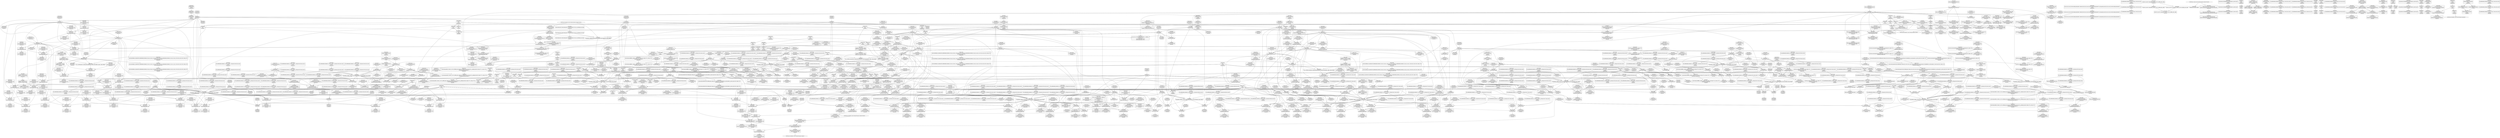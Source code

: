 digraph {
	CE0x4fe2620 [shape=record,shape=Mrecord,label="{CE0x4fe2620|i64*_getelementptr_inbounds_(_13_x_i64_,_13_x_i64_*___llvm_gcov_ctr126,_i64_0,_i64_8)|*Constant*|*SummSource*}"]
	CE0x50305e0 [shape=record,shape=Mrecord,label="{CE0x50305e0|GLOBAL:cred_sid|*Constant*|*SummSource*}"]
	CE0x502ecd0 [shape=record,shape=Mrecord,label="{CE0x502ecd0|rcu_read_unlock:if.end|*SummSource*}"]
	CE0x503bf70 [shape=record,shape=Mrecord,label="{CE0x503bf70|rcu_lock_acquire:entry|*SummSource*}"]
	CE0x5057970 [shape=record,shape=Mrecord,label="{CE0x5057970|GLOBAL:__llvm_gcov_ctr127|Global_var:__llvm_gcov_ctr127}"]
	CE0x4fe7490 [shape=record,shape=Mrecord,label="{CE0x4fe7490|i64_5|*Constant*}"]
	CE0x50b6660 [shape=record,shape=Mrecord,label="{CE0x50b6660|i64*_getelementptr_inbounds_(_4_x_i64_,_4_x_i64_*___llvm_gcov_ctr128,_i64_0,_i64_0)|*Constant*|*SummSource*}"]
	CE0x5092de0 [shape=record,shape=Mrecord,label="{CE0x5092de0|__preempt_count_add:tmp1|*SummSink*}"]
	CE0x5000670 [shape=record,shape=Mrecord,label="{CE0x5000670|selinux_kernel_module_request:ad|security/selinux/hooks.c, 3561}"]
	CE0x5058ea0 [shape=record,shape=Mrecord,label="{CE0x5058ea0|rcu_read_unlock:tmp6|include/linux/rcupdate.h,933}"]
	CE0x503fd40 [shape=record,shape=Mrecord,label="{CE0x503fd40|GLOBAL:rcu_read_lock|*Constant*|*SummSource*}"]
	CE0x504db90 [shape=record,shape=Mrecord,label="{CE0x504db90|_call_void_lockdep_rcu_suspicious(i8*_getelementptr_inbounds_(_25_x_i8_,_25_x_i8_*_.str45,_i32_0,_i32_0),_i32_883,_i8*_getelementptr_inbounds_(_42_x_i8_,_42_x_i8_*_.str46,_i32_0,_i32_0))_#10,_!dbg_!27728|include/linux/rcupdate.h,882|*SummSink*}"]
	CE0x4ff7d30 [shape=record,shape=Mrecord,label="{CE0x4ff7d30|avc_has_perm:ssid|Function::avc_has_perm&Arg::ssid::}"]
	CE0x502b580 [shape=record,shape=Mrecord,label="{CE0x502b580|cred_sid:tmp5|security/selinux/hooks.c,196|*SummSink*}"]
	CE0x50abba0 [shape=record,shape=Mrecord,label="{CE0x50abba0|COLLAPSED:_GCMRE___llvm_gcov_ctr135_internal_global_4_x_i64_zeroinitializer:_elem_0:default:}"]
	CE0x5038110 [shape=record,shape=Mrecord,label="{CE0x5038110|i8*_getelementptr_inbounds_(_25_x_i8_,_25_x_i8_*_.str3,_i32_0,_i32_0)|*Constant*|*SummSource*}"]
	CE0x4ff48d0 [shape=record,shape=Mrecord,label="{CE0x4ff48d0|selinux_kernel_module_request:kmod_name2|security/selinux/hooks.c,3566|*SummSource*}"]
	CE0x502f440 [shape=record,shape=Mrecord,label="{CE0x502f440|rcu_read_lock:tmp}"]
	CE0x5000500 [shape=record,shape=Mrecord,label="{CE0x5000500|task_sid:tobool1|security/selinux/hooks.c,208}"]
	CE0x50bd0a0 [shape=record,shape=Mrecord,label="{CE0x50bd0a0|void_(i32*,_i32,_i32*)*_asm_addl_$1,_%gs:$0_,_*m,ri,*m,_dirflag_,_fpsr_,_flags_|*SummSink*}"]
	CE0x509d2f0 [shape=record,shape=Mrecord,label="{CE0x509d2f0|rcu_lock_acquire:tmp7}"]
	CE0x5038d90 [shape=record,shape=Mrecord,label="{CE0x5038d90|get_current:tmp|*SummSink*}"]
	CE0x4ff4d00 [shape=record,shape=Mrecord,label="{CE0x4ff4d00|selinux_kernel_module_request:kmod_name|Function::selinux_kernel_module_request&Arg::kmod_name::}"]
	CE0x4fe81d0 [shape=record,shape=Mrecord,label="{CE0x4fe81d0|task_sid:bb|*SummSink*}"]
	CE0x5099b10 [shape=record,shape=Mrecord,label="{CE0x5099b10|i64_ptrtoint_(i8*_blockaddress(_rcu_lock_acquire,_%__here)_to_i64)|*Constant*|*SummSink*}"]
	CE0x5008ad0 [shape=record,shape=Mrecord,label="{CE0x5008ad0|selinux_kernel_module_request:call3|security/selinux/hooks.c,3568|*SummSource*}"]
	CE0x4fe5ac0 [shape=record,shape=Mrecord,label="{CE0x4fe5ac0|task_sid:tmp5|security/selinux/hooks.c,208|*SummSink*}"]
	CE0x50bc1b0 [shape=record,shape=Mrecord,label="{CE0x50bc1b0|i64*_getelementptr_inbounds_(_4_x_i64_,_4_x_i64_*___llvm_gcov_ctr135,_i64_0,_i64_2)|*Constant*}"]
	CE0x5070160 [shape=record,shape=Mrecord,label="{CE0x5070160|__preempt_count_sub:tmp7|./arch/x86/include/asm/preempt.h,78|*SummSource*}"]
	CE0x5011250 [shape=record,shape=Mrecord,label="{CE0x5011250|task_sid:land.lhs.true|*SummSource*}"]
	CE0x5004de0 [shape=record,shape=Mrecord,label="{CE0x5004de0|avc_has_perm:tclass|Function::avc_has_perm&Arg::tclass::}"]
	CE0x507bd80 [shape=record,shape=Mrecord,label="{CE0x507bd80|rcu_read_unlock:tmp4|include/linux/rcupdate.h,933|*SummSink*}"]
	CE0x509d000 [shape=record,shape=Mrecord,label="{CE0x509d000|rcu_lock_acquire:tmp6|*SummSource*}"]
	CE0x501b400 [shape=record,shape=Mrecord,label="{CE0x501b400|task_sid:tmp25|security/selinux/hooks.c,208|*SummSink*}"]
	CE0x4ffc4c0 [shape=record,shape=Mrecord,label="{CE0x4ffc4c0|i32_934|*Constant*|*SummSink*}"]
	CE0x506f9a0 [shape=record,shape=Mrecord,label="{CE0x506f9a0|__preempt_count_sub:sub|./arch/x86/include/asm/preempt.h,77|*SummSink*}"]
	CE0x5011340 [shape=record,shape=Mrecord,label="{CE0x5011340|task_sid:land.lhs.true|*SummSink*}"]
	CE0x4ffacb0 [shape=record,shape=Mrecord,label="{CE0x4ffacb0|task_sid:do.body5|*SummSource*}"]
	CE0x50a5820 [shape=record,shape=Mrecord,label="{CE0x50a5820|rcu_lock_release:tmp3}"]
	CE0x502e5d0 [shape=record,shape=Mrecord,label="{CE0x502e5d0|i64_7|*Constant*}"]
	CE0x50b48e0 [shape=record,shape=Mrecord,label="{CE0x50b48e0|GLOBAL:__preempt_count|Global_var:__preempt_count}"]
	CE0x4fec8a0 [shape=record,shape=Mrecord,label="{CE0x4fec8a0|task_sid:tmp24|security/selinux/hooks.c,208}"]
	CE0x4ff0ea0 [shape=record,shape=Mrecord,label="{CE0x4ff0ea0|task_sid:tmp13|security/selinux/hooks.c,208|*SummSink*}"]
	CE0x5009400 [shape=record,shape=Mrecord,label="{CE0x5009400|selinux_kernel_module_request:call|security/selinux/hooks.c,3563|*SummSink*}"]
	CE0x509bf80 [shape=record,shape=Mrecord,label="{CE0x509bf80|GLOBAL:lock_release|*Constant*|*SummSource*}"]
	CE0x5051d60 [shape=record,shape=Mrecord,label="{CE0x5051d60|cred_sid:bb|*SummSink*}"]
	CE0x4ff9110 [shape=record,shape=Mrecord,label="{CE0x4ff9110|selinux_kernel_module_request:type|security/selinux/hooks.c,3565|*SummSource*}"]
	CE0x507dcc0 [shape=record,shape=Mrecord,label="{CE0x507dcc0|rcu_read_unlock:tobool1|include/linux/rcupdate.h,933|*SummSource*}"]
	CE0x50a3fb0 [shape=record,shape=Mrecord,label="{CE0x50a3fb0|i64*_getelementptr_inbounds_(_4_x_i64_,_4_x_i64_*___llvm_gcov_ctr129,_i64_0,_i64_3)|*Constant*|*SummSink*}"]
	CE0x501c0c0 [shape=record,shape=Mrecord,label="{CE0x501c0c0|task_sid:tmp27|security/selinux/hooks.c,208|*SummSource*}"]
	CE0x504d570 [shape=record,shape=Mrecord,label="{CE0x504d570|_call_void_lockdep_rcu_suspicious(i8*_getelementptr_inbounds_(_25_x_i8_,_25_x_i8_*_.str45,_i32_0,_i32_0),_i32_883,_i8*_getelementptr_inbounds_(_42_x_i8_,_42_x_i8_*_.str46,_i32_0,_i32_0))_#10,_!dbg_!27728|include/linux/rcupdate.h,882}"]
	CE0x5060040 [shape=record,shape=Mrecord,label="{CE0x5060040|rcu_read_lock:tmp15|include/linux/rcupdate.h,882}"]
	CE0x50510b0 [shape=record,shape=Mrecord,label="{CE0x50510b0|rcu_read_lock:tmp21|include/linux/rcupdate.h,884|*SummSink*}"]
	CE0x500f5b0 [shape=record,shape=Mrecord,label="{CE0x500f5b0|rcu_read_unlock:tmp3|*SummSource*}"]
	CE0x5039160 [shape=record,shape=Mrecord,label="{CE0x5039160|task_sid:tmp14|security/selinux/hooks.c,208|*SummSink*}"]
	CE0x507afa0 [shape=record,shape=Mrecord,label="{CE0x507afa0|GLOBAL:__preempt_count_add|*Constant*}"]
	CE0x5055a40 [shape=record,shape=Mrecord,label="{CE0x5055a40|i64*_getelementptr_inbounds_(_11_x_i64_,_11_x_i64_*___llvm_gcov_ctr132,_i64_0,_i64_1)|*Constant*|*SummSink*}"]
	CE0x5059300 [shape=record,shape=Mrecord,label="{CE0x5059300|rcu_lock_acquire:tmp2}"]
	CE0x5057770 [shape=record,shape=Mrecord,label="{CE0x5057770|rcu_read_lock:tmp4|include/linux/rcupdate.h,882|*SummSink*}"]
	CE0x50b3ae0 [shape=record,shape=Mrecord,label="{CE0x50b3ae0|_call_void_mcount()_#3|*SummSource*}"]
	CE0x5089470 [shape=record,shape=Mrecord,label="{CE0x5089470|rcu_read_unlock:tmp19|include/linux/rcupdate.h,933|*SummSource*}"]
	CE0x4ffd2c0 [shape=record,shape=Mrecord,label="{CE0x4ffd2c0|GLOBAL:rcu_read_unlock|*Constant*|*SummSink*}"]
	CE0x50b6a90 [shape=record,shape=Mrecord,label="{CE0x50b6a90|rcu_lock_acquire:tmp4|include/linux/rcupdate.h,418|*SummSink*}"]
	CE0x5002b30 [shape=record,shape=Mrecord,label="{CE0x5002b30|i64*_getelementptr_inbounds_(_2_x_i64_,_2_x_i64_*___llvm_gcov_ctr278,_i64_0,_i64_1)|*Constant*|*SummSource*}"]
	CE0x50068e0 [shape=record,shape=Mrecord,label="{CE0x50068e0|i8_8|*Constant*}"]
	CE0x4ff5850 [shape=record,shape=Mrecord,label="{CE0x4ff5850|COLLAPSED:_GCMRE___llvm_gcov_ctr126_internal_global_13_x_i64_zeroinitializer:_elem_0:default:}"]
	CE0x501ad30 [shape=record,shape=Mrecord,label="{CE0x501ad30|i64*_getelementptr_inbounds_(_13_x_i64_,_13_x_i64_*___llvm_gcov_ctr126,_i64_0,_i64_11)|*Constant*|*SummSink*}"]
	CE0x50a1270 [shape=record,shape=Mrecord,label="{CE0x50a1270|__rcu_read_unlock:tmp5|include/linux/rcupdate.h,244}"]
	CE0x5019ac0 [shape=record,shape=Mrecord,label="{CE0x5019ac0|rcu_read_unlock:tmp17|include/linux/rcupdate.h,933|*SummSource*}"]
	CE0x5039660 [shape=record,shape=Mrecord,label="{CE0x5039660|task_sid:tmp16|security/selinux/hooks.c,208}"]
	CE0x50a3480 [shape=record,shape=Mrecord,label="{CE0x50a3480|rcu_lock_release:indirectgoto}"]
	CE0x5001390 [shape=record,shape=Mrecord,label="{CE0x5001390|_call_void_mcount()_#3|*SummSink*}"]
	CE0x50589e0 [shape=record,shape=Mrecord,label="{CE0x50589e0|rcu_read_lock:tmp7|include/linux/rcupdate.h,882|*SummSink*}"]
	CE0x5057130 [shape=record,shape=Mrecord,label="{CE0x5057130|i64*_getelementptr_inbounds_(_11_x_i64_,_11_x_i64_*___llvm_gcov_ctr132,_i64_0,_i64_8)|*Constant*}"]
	CE0x505b200 [shape=record,shape=Mrecord,label="{CE0x505b200|_call_void___preempt_count_add(i32_1)_#10,_!dbg_!27711|include/linux/rcupdate.h,239}"]
	CE0x50826d0 [shape=record,shape=Mrecord,label="{CE0x50826d0|_call_void_mcount()_#3|*SummSource*}"]
	CE0x509dab0 [shape=record,shape=Mrecord,label="{CE0x509dab0|rcu_lock_release:tmp2}"]
	CE0x5056730 [shape=record,shape=Mrecord,label="{CE0x5056730|rcu_read_unlock:tmp2|*SummSink*}"]
	CE0x503fe90 [shape=record,shape=Mrecord,label="{CE0x503fe90|rcu_read_lock:entry|*SummSource*}"]
	CE0x4feb630 [shape=record,shape=Mrecord,label="{CE0x4feb630|task_sid:tmp8|security/selinux/hooks.c,208}"]
	CE0x4febd40 [shape=record,shape=Mrecord,label="{CE0x4febd40|task_sid:task|Function::task_sid&Arg::task::}"]
	CE0x5014be0 [shape=record,shape=Mrecord,label="{CE0x5014be0|_call_void_rcu_read_lock()_#10,_!dbg_!27712|security/selinux/hooks.c,207|*SummSink*}"]
	CE0x50424b0 [shape=record,shape=Mrecord,label="{CE0x50424b0|rcu_read_unlock:tmp13|include/linux/rcupdate.h,933|*SummSink*}"]
	CE0x505add0 [shape=record,shape=Mrecord,label="{CE0x505add0|_call_void_rcu_lock_acquire(%struct.lockdep_map*_rcu_lock_map)_#10,_!dbg_!27711|include/linux/rcupdate.h,881|*SummSink*}"]
	CE0x4ff1a50 [shape=record,shape=Mrecord,label="{CE0x4ff1a50|selinux_kernel_module_request:type|security/selinux/hooks.c,3565}"]
	CE0x507c450 [shape=record,shape=Mrecord,label="{CE0x507c450|rcu_read_unlock:if.then}"]
	CE0x5083890 [shape=record,shape=Mrecord,label="{CE0x5083890|rcu_lock_acquire:__here|*SummSource*}"]
	CE0x4fe8e80 [shape=record,shape=Mrecord,label="{CE0x4fe8e80|get_current:tmp4|./arch/x86/include/asm/current.h,14|*SummSink*}"]
	CE0x4ff4b50 [shape=record,shape=Mrecord,label="{CE0x4ff4b50|selinux_kernel_module_request:kmod_name2|security/selinux/hooks.c,3566|*SummSink*}"]
	CE0x501bd30 [shape=record,shape=Mrecord,label="{CE0x501bd30|task_sid:tmp26|security/selinux/hooks.c,208|*SummSource*}"]
	CE0x5013c10 [shape=record,shape=Mrecord,label="{CE0x5013c10|rcu_read_unlock:tobool|include/linux/rcupdate.h,933}"]
	CE0x4ff3df0 [shape=record,shape=Mrecord,label="{CE0x4ff3df0|i64*_getelementptr_inbounds_(_2_x_i64_,_2_x_i64_*___llvm_gcov_ctr278,_i64_0,_i64_0)|*Constant*}"]
	CE0x50126f0 [shape=record,shape=Mrecord,label="{CE0x50126f0|task_sid:tmp12|security/selinux/hooks.c,208}"]
	CE0x4fe11d0 [shape=record,shape=Mrecord,label="{CE0x4fe11d0|task_sid:tmp21|security/selinux/hooks.c,208|*SummSource*}"]
	CE0x50abd90 [shape=record,shape=Mrecord,label="{CE0x50abd90|i64*_getelementptr_inbounds_(_4_x_i64_,_4_x_i64_*___llvm_gcov_ctr135,_i64_0,_i64_2)|*Constant*|*SummSource*}"]
	CE0x50b6270 [shape=record,shape=Mrecord,label="{CE0x50b6270|i64*_getelementptr_inbounds_(_4_x_i64_,_4_x_i64_*___llvm_gcov_ctr128,_i64_0,_i64_0)|*Constant*}"]
	CE0x502f860 [shape=record,shape=Mrecord,label="{CE0x502f860|rcu_read_unlock:tmp2|*SummSource*}"]
	CE0x502e560 [shape=record,shape=Mrecord,label="{CE0x502e560|task_sid:tobool4|security/selinux/hooks.c,208|*SummSink*}"]
	CE0x5086f20 [shape=record,shape=Mrecord,label="{CE0x5086f20|_call_void___rcu_read_unlock()_#10,_!dbg_!27734|include/linux/rcupdate.h,937}"]
	CE0x4fe9ff0 [shape=record,shape=Mrecord,label="{CE0x4fe9ff0|get_current:bb|*SummSink*}"]
	CE0x5041860 [shape=record,shape=Mrecord,label="{CE0x5041860|rcu_read_unlock:call|include/linux/rcupdate.h,933|*SummSource*}"]
	CE0x4fe3720 [shape=record,shape=Mrecord,label="{CE0x4fe3720|selinux_kernel_module_request:tmp3}"]
	CE0x500ea20 [shape=record,shape=Mrecord,label="{CE0x500ea20|i32_1|*Constant*}"]
	CE0x5041420 [shape=record,shape=Mrecord,label="{CE0x5041420|i64*_getelementptr_inbounds_(_2_x_i64_,_2_x_i64_*___llvm_gcov_ctr131,_i64_0,_i64_0)|*Constant*|*SummSink*}"]
	CE0x63bfd60 [shape=record,shape=Mrecord,label="{CE0x63bfd60|COLLAPSED:_GCMRE___llvm_gcov_ctr278_internal_global_2_x_i64_zeroinitializer:_elem_0:default:}"]
	CE0x5002260 [shape=record,shape=Mrecord,label="{CE0x5002260|task_sid:task|Function::task_sid&Arg::task::|*SummSource*}"]
	CE0x5039790 [shape=record,shape=Mrecord,label="{CE0x5039790|task_sid:tmp15|security/selinux/hooks.c,208|*SummSink*}"]
	CE0x4ffdc70 [shape=record,shape=Mrecord,label="{CE0x4ffdc70|rcu_read_lock:if.then|*SummSource*}"]
	CE0x502c460 [shape=record,shape=Mrecord,label="{CE0x502c460|rcu_read_unlock:tmp|*SummSink*}"]
	CE0x505b770 [shape=record,shape=Mrecord,label="{CE0x505b770|i64*_getelementptr_inbounds_(_4_x_i64_,_4_x_i64_*___llvm_gcov_ctr128,_i64_0,_i64_3)|*Constant*}"]
	CE0x5037ec0 [shape=record,shape=Mrecord,label="{CE0x5037ec0|i8*_getelementptr_inbounds_(_25_x_i8_,_25_x_i8_*_.str3,_i32_0,_i32_0)|*Constant*}"]
	CE0x502a3e0 [shape=record,shape=Mrecord,label="{CE0x502a3e0|COLLAPSED:_CMRE:_elem_0::|security/selinux/hooks.c,196}"]
	CE0x5099590 [shape=record,shape=Mrecord,label="{CE0x5099590|__rcu_read_unlock:tmp3|*SummSource*}"]
	CE0x4fe0cb0 [shape=record,shape=Mrecord,label="{CE0x4fe0cb0|task_sid:tmp20|security/selinux/hooks.c,208}"]
	CE0x50347a0 [shape=record,shape=Mrecord,label="{CE0x50347a0|rcu_read_unlock:tmp14|include/linux/rcupdate.h,933|*SummSink*}"]
	CE0x502caa0 [shape=record,shape=Mrecord,label="{CE0x502caa0|i64*_getelementptr_inbounds_(_4_x_i64_,_4_x_i64_*___llvm_gcov_ctr128,_i64_0,_i64_2)|*Constant*|*SummSource*}"]
	CE0x501bf20 [shape=record,shape=Mrecord,label="{CE0x501bf20|task_sid:call7|security/selinux/hooks.c,208}"]
	CE0x505a4c0 [shape=record,shape=Mrecord,label="{CE0x505a4c0|rcu_read_lock:tmp6|include/linux/rcupdate.h,882|*SummSource*}"]
	CE0x50003a0 [shape=record,shape=Mrecord,label="{CE0x50003a0|task_sid:tmp9|security/selinux/hooks.c,208|*SummSource*}"]
	CE0x5099480 [shape=record,shape=Mrecord,label="{CE0x5099480|__rcu_read_unlock:tmp3}"]
	CE0x5088cc0 [shape=record,shape=Mrecord,label="{CE0x5088cc0|i64*_getelementptr_inbounds_(_4_x_i64_,_4_x_i64_*___llvm_gcov_ctr130,_i64_0,_i64_0)|*Constant*|*SummSink*}"]
	CE0x50309c0 [shape=record,shape=Mrecord,label="{CE0x50309c0|GLOBAL:cred_sid|*Constant*|*SummSink*}"]
	CE0x507e380 [shape=record,shape=Mrecord,label="{CE0x507e380|rcu_lock_acquire:tmp3}"]
	CE0x505a140 [shape=record,shape=Mrecord,label="{CE0x505a140|rcu_read_lock:tmp5|include/linux/rcupdate.h,882|*SummSource*}"]
	CE0x4ff22d0 [shape=record,shape=Mrecord,label="{CE0x4ff22d0|_call_void_mcount()_#3|*SummSink*}"]
	CE0x5085c00 [shape=record,shape=Mrecord,label="{CE0x5085c00|rcu_lock_release:entry|*SummSink*}"]
	CE0x4ff8a40 [shape=record,shape=Mrecord,label="{CE0x4ff8a40|get_current:tmp4|./arch/x86/include/asm/current.h,14}"]
	CE0x5080350 [shape=record,shape=Mrecord,label="{CE0x5080350|rcu_read_unlock:tmp12|include/linux/rcupdate.h,933|*SummSource*}"]
	CE0x50cc710 [shape=record,shape=Mrecord,label="{CE0x50cc710|__preempt_count_add:tmp|*SummSink*}"]
	CE0x4fe9d30 [shape=record,shape=Mrecord,label="{CE0x4fe9d30|get_current:bb}"]
	CE0x5055cf0 [shape=record,shape=Mrecord,label="{CE0x5055cf0|rcu_read_lock:call|include/linux/rcupdate.h,882}"]
	CE0x50b1300 [shape=record,shape=Mrecord,label="{CE0x50b1300|__preempt_count_sub:tmp7|./arch/x86/include/asm/preempt.h,78|*SummSink*}"]
	CE0x504e0f0 [shape=record,shape=Mrecord,label="{CE0x504e0f0|i8*_getelementptr_inbounds_(_25_x_i8_,_25_x_i8_*_.str45,_i32_0,_i32_0)|*Constant*|*SummSource*}"]
	CE0x4fe79d0 [shape=record,shape=Mrecord,label="{CE0x4fe79d0|rcu_read_lock:tmp9|include/linux/rcupdate.h,882|*SummSink*}"]
	CE0x50b1b20 [shape=record,shape=Mrecord,label="{CE0x50b1b20|i64*_getelementptr_inbounds_(_4_x_i64_,_4_x_i64_*___llvm_gcov_ctr135,_i64_0,_i64_0)|*Constant*}"]
	CE0x504f1c0 [shape=record,shape=Mrecord,label="{CE0x504f1c0|i8*_getelementptr_inbounds_(_42_x_i8_,_42_x_i8_*_.str46,_i32_0,_i32_0)|*Constant*|*SummSink*}"]
	CE0x502d900 [shape=record,shape=Mrecord,label="{CE0x502d900|task_sid:tmp18|security/selinux/hooks.c,208|*SummSink*}"]
	CE0x4feb5c0 [shape=record,shape=Mrecord,label="{CE0x4feb5c0|task_sid:tmp7|security/selinux/hooks.c,208|*SummSink*}"]
	CE0x505e0d0 [shape=record,shape=Mrecord,label="{CE0x505e0d0|rcu_read_lock:tmp12|include/linux/rcupdate.h,882}"]
	CE0x503c3f0 [shape=record,shape=Mrecord,label="{CE0x503c3f0|__rcu_read_lock:tmp|*SummSink*}"]
	CE0x5000750 [shape=record,shape=Mrecord,label="{CE0x5000750|selinux_kernel_module_request:ad|security/selinux/hooks.c, 3561|*SummSink*}"]
	CE0x503a130 [shape=record,shape=Mrecord,label="{CE0x503a130|i64*_getelementptr_inbounds_(_4_x_i64_,_4_x_i64_*___llvm_gcov_ctr128,_i64_0,_i64_3)|*Constant*|*SummSource*}"]
	CE0x502b140 [shape=record,shape=Mrecord,label="{CE0x502b140|rcu_read_lock:tmp3}"]
	CE0x502fd10 [shape=record,shape=Mrecord,label="{CE0x502fd10|task_sid:do.body}"]
	CE0x505ea70 [shape=record,shape=Mrecord,label="{CE0x505ea70|i64_7|*Constant*}"]
	CE0x50b4ac0 [shape=record,shape=Mrecord,label="{CE0x50b4ac0|rcu_lock_release:bb|*SummSink*}"]
	CE0x4fedc80 [shape=record,shape=Mrecord,label="{CE0x4fedc80|i64*_getelementptr_inbounds_(_2_x_i64_,_2_x_i64_*___llvm_gcov_ctr98,_i64_0,_i64_0)|*Constant*|*SummSource*}"]
	CE0x5011aa0 [shape=record,shape=Mrecord,label="{CE0x5011aa0|task_sid:call|security/selinux/hooks.c,208|*SummSink*}"]
	CE0x5080490 [shape=record,shape=Mrecord,label="{CE0x5080490|rcu_read_unlock:tmp11|include/linux/rcupdate.h,933|*SummSource*}"]
	CE0x503df60 [shape=record,shape=Mrecord,label="{CE0x503df60|task_sid:do.end6|*SummSource*}"]
	CE0x5079d80 [shape=record,shape=Mrecord,label="{CE0x5079d80|rcu_read_unlock:call3|include/linux/rcupdate.h,933|*SummSource*}"]
	CE0x50cc570 [shape=record,shape=Mrecord,label="{CE0x50cc570|__rcu_read_unlock:bb|*SummSource*}"]
	CE0x509eef0 [shape=record,shape=Mrecord,label="{CE0x509eef0|__rcu_read_unlock:tmp2}"]
	CE0x4fdf9e0 [shape=record,shape=Mrecord,label="{CE0x4fdf9e0|i32_208|*Constant*|*SummSource*}"]
	CE0x5038700 [shape=record,shape=Mrecord,label="{CE0x5038700|rcu_read_lock:call|include/linux/rcupdate.h,882|*SummSource*}"]
	CE0x4fe9810 [shape=record,shape=Mrecord,label="{CE0x4fe9810|_ret_i32_%retval.0,_!dbg_!27728|security/selinux/avc.c,775|*SummSink*}"]
	CE0x50a6f30 [shape=record,shape=Mrecord,label="{CE0x50a6f30|__rcu_read_unlock:tmp5|include/linux/rcupdate.h,244|*SummSource*}"]
	CE0x503ef30 [shape=record,shape=Mrecord,label="{CE0x503ef30|task_sid:tmp4|*LoadInst*|security/selinux/hooks.c,208}"]
	CE0x4ff3610 [shape=record,shape=Mrecord,label="{CE0x4ff3610|i64*_getelementptr_inbounds_(_2_x_i64_,_2_x_i64_*___llvm_gcov_ctr98,_i64_0,_i64_1)|*Constant*|*SummSource*}"]
	CE0x5087600 [shape=record,shape=Mrecord,label="{CE0x5087600|__rcu_read_unlock:entry}"]
	CE0x509a220 [shape=record,shape=Mrecord,label="{CE0x509a220|__rcu_read_lock:tmp1|*SummSource*}"]
	CE0x500e0c0 [shape=record,shape=Mrecord,label="{CE0x500e0c0|%struct.task_struct*_(%struct.task_struct**)*_asm_movq_%gs:$_1:P_,$0_,_r,im,_dirflag_,_fpsr_,_flags_}"]
	CE0x5083820 [shape=record,shape=Mrecord,label="{CE0x5083820|rcu_lock_acquire:__here}"]
	CE0x50689d0 [shape=record,shape=Mrecord,label="{CE0x50689d0|__preempt_count_add:bb}"]
	CE0x5015c60 [shape=record,shape=Mrecord,label="{CE0x5015c60|task_sid:tobool1|security/selinux/hooks.c,208|*SummSink*}"]
	CE0x50108a0 [shape=record,shape=Mrecord,label="{CE0x50108a0|rcu_read_lock:bb}"]
	CE0x5080af0 [shape=record,shape=Mrecord,label="{CE0x5080af0|rcu_lock_release:tmp1|*SummSource*}"]
	CE0x509a5a0 [shape=record,shape=Mrecord,label="{CE0x509a5a0|_call_void_asm_addl_$1,_%gs:$0_,_*m,ri,*m,_dirflag_,_fpsr_,_flags_(i32*___preempt_count,_i32_%val,_i32*___preempt_count)_#3,_!dbg_!27714,_!srcloc_!27717|./arch/x86/include/asm/preempt.h,72}"]
	CE0x4ffd6b0 [shape=record,shape=Mrecord,label="{CE0x4ffd6b0|_ret_void,_!dbg_!27735|include/linux/rcupdate.h,938}"]
	CE0x5000e60 [shape=record,shape=Mrecord,label="{CE0x5000e60|selinux_kernel_module_request:bb|*SummSink*}"]
	CE0x50cce40 [shape=record,shape=Mrecord,label="{CE0x50cce40|COLLAPSED:_GCMRE___llvm_gcov_ctr134_internal_global_4_x_i64_zeroinitializer:_elem_0:default:}"]
	CE0x5057ff0 [shape=record,shape=Mrecord,label="{CE0x5057ff0|i64*_getelementptr_inbounds_(_4_x_i64_,_4_x_i64_*___llvm_gcov_ctr130,_i64_0,_i64_1)|*Constant*}"]
	CE0x50a3df0 [shape=record,shape=Mrecord,label="{CE0x50a3df0|GLOBAL:__preempt_count|Global_var:__preempt_count|*SummSink*}"]
	CE0x50a78b0 [shape=record,shape=Mrecord,label="{CE0x50a78b0|__rcu_read_unlock:tmp|*SummSource*}"]
	CE0x50045b0 [shape=record,shape=Mrecord,label="{CE0x50045b0|get_current:entry}"]
	CE0x500ece0 [shape=record,shape=Mrecord,label="{CE0x500ece0|_call_void___rcu_read_lock()_#10,_!dbg_!27710|include/linux/rcupdate.h,879}"]
	CE0x4ff8380 [shape=record,shape=Mrecord,label="{CE0x4ff8380|avc_has_perm:tsid|Function::avc_has_perm&Arg::tsid::|*SummSink*}"]
	CE0x507bd10 [shape=record,shape=Mrecord,label="{CE0x507bd10|rcu_read_unlock:tmp4|include/linux/rcupdate.h,933|*SummSource*}"]
	CE0x50371f0 [shape=record,shape=Mrecord,label="{CE0x50371f0|i64_3|*Constant*}"]
	CE0x50a1200 [shape=record,shape=Mrecord,label="{CE0x50a1200|_call_void_asm_sideeffect_,_memory_,_dirflag_,_fpsr_,_flags_()_#3,_!dbg_!27711,_!srcloc_!27714|include/linux/rcupdate.h,244}"]
	CE0x50cc360 [shape=record,shape=Mrecord,label="{CE0x50cc360|_call_void_mcount()_#3|*SummSink*}"]
	CE0x500fde0 [shape=record,shape=Mrecord,label="{CE0x500fde0|0:_i8,_:_GCMR_rcu_read_unlock.__warned_internal_global_i8_0,_section_.data.unlikely_,_align_1:_elem_0:default:}"]
	CE0x583c8d0 [shape=record,shape=Mrecord,label="{CE0x583c8d0|selinux_kernel_module_request:call|security/selinux/hooks.c,3563|*SummSource*}"]
	CE0x507d390 [shape=record,shape=Mrecord,label="{CE0x507d390|rcu_read_unlock:land.lhs.true|*SummSource*}"]
	CE0x5009b50 [shape=record,shape=Mrecord,label="{CE0x5009b50|i32_0|*Constant*}"]
	CE0x509fc30 [shape=record,shape=Mrecord,label="{CE0x509fc30|rcu_lock_release:tmp6|*SummSink*}"]
	CE0x507b840 [shape=record,shape=Mrecord,label="{CE0x507b840|GLOBAL:__preempt_count_sub|*Constant*}"]
	CE0x5034a20 [shape=record,shape=Mrecord,label="{CE0x5034a20|task_sid:tmp19|security/selinux/hooks.c,208|*SummSink*}"]
	CE0x50b5940 [shape=record,shape=Mrecord,label="{CE0x50b5940|i64*_getelementptr_inbounds_(_4_x_i64_,_4_x_i64_*___llvm_gcov_ctr130,_i64_0,_i64_0)|*Constant*}"]
	CE0x500b2a0 [shape=record,shape=Mrecord,label="{CE0x500b2a0|selinux_kernel_module_request:u|security/selinux/hooks.c,3566|*SummSink*}"]
	CE0x503a7d0 [shape=record,shape=Mrecord,label="{CE0x503a7d0|rcu_read_lock:do.end|*SummSink*}"]
	CE0x5050820 [shape=record,shape=Mrecord,label="{CE0x5050820|rcu_read_lock:tmp21|include/linux/rcupdate.h,884}"]
	CE0x50a94f0 [shape=record,shape=Mrecord,label="{CE0x50a94f0|__rcu_read_unlock:bb}"]
	CE0x5031c20 [shape=record,shape=Mrecord,label="{CE0x5031c20|cred_sid:entry|*SummSink*}"]
	CE0x507a080 [shape=record,shape=Mrecord,label="{CE0x507a080|__preempt_count_add:entry|*SummSink*}"]
	CE0x509f910 [shape=record,shape=Mrecord,label="{CE0x509f910|rcu_lock_release:tmp6}"]
	CE0x5088e30 [shape=record,shape=Mrecord,label="{CE0x5088e30|rcu_lock_acquire:tmp}"]
	CE0x502b9c0 [shape=record,shape=Mrecord,label="{CE0x502b9c0|rcu_read_lock:tmp|*SummSink*}"]
	CE0x50a66f0 [shape=record,shape=Mrecord,label="{CE0x50a66f0|i64*_getelementptr_inbounds_(_4_x_i64_,_4_x_i64_*___llvm_gcov_ctr134,_i64_0,_i64_2)|*Constant*|*SummSource*}"]
	CE0x503be10 [shape=record,shape=Mrecord,label="{CE0x503be10|GLOBAL:rcu_lock_acquire|*Constant*|*SummSource*}"]
	CE0x503de60 [shape=record,shape=Mrecord,label="{CE0x503de60|task_sid:do.end6}"]
	CE0x502a7f0 [shape=record,shape=Mrecord,label="{CE0x502a7f0|i64_1|*Constant*}"]
	CE0x5086f90 [shape=record,shape=Mrecord,label="{CE0x5086f90|_call_void___rcu_read_unlock()_#10,_!dbg_!27734|include/linux/rcupdate.h,937|*SummSource*}"]
	CE0x5004750 [shape=record,shape=Mrecord,label="{CE0x5004750|get_current:entry|*SummSink*}"]
	CE0x503f010 [shape=record,shape=Mrecord,label="{CE0x503f010|task_sid:real_cred|security/selinux/hooks.c,208|*SummSource*}"]
	CE0x5050530 [shape=record,shape=Mrecord,label="{CE0x5050530|rcu_read_lock:tmp20|include/linux/rcupdate.h,882|*SummSource*}"]
	CE0x502d140 [shape=record,shape=Mrecord,label="{CE0x502d140|rcu_read_unlock:do.body}"]
	CE0x5007730 [shape=record,shape=Mrecord,label="{CE0x5007730|selinux_kernel_module_request:entry|*SummSink*}"]
	CE0x4fe6650 [shape=record,shape=Mrecord,label="{CE0x4fe6650|i64_2|*Constant*}"]
	CE0x509feb0 [shape=record,shape=Mrecord,label="{CE0x509feb0|rcu_lock_release:tmp7}"]
	CE0x5082170 [shape=record,shape=Mrecord,label="{CE0x5082170|rcu_read_unlock:tmp7|include/linux/rcupdate.h,933|*SummSource*}"]
	CE0x4fff0d0 [shape=record,shape=Mrecord,label="{CE0x4fff0d0|rcu_read_lock:tmp4|include/linux/rcupdate.h,882|*SummSource*}"]
	CE0x500f620 [shape=record,shape=Mrecord,label="{CE0x500f620|rcu_read_unlock:tmp3|*SummSink*}"]
	CE0x503c510 [shape=record,shape=Mrecord,label="{CE0x503c510|rcu_read_lock:land.lhs.true2}"]
	CE0x5057d50 [shape=record,shape=Mrecord,label="{CE0x5057d50|rcu_lock_acquire:tmp1|*SummSource*}"]
	CE0x5009ed0 [shape=record,shape=Mrecord,label="{CE0x5009ed0|i32_0|*Constant*|*SummSource*}"]
	CE0x501b8d0 [shape=record,shape=Mrecord,label="{CE0x501b8d0|task_sid:tmp27|security/selinux/hooks.c,208}"]
	CE0x5038360 [shape=record,shape=Mrecord,label="{CE0x5038360|_ret_void,_!dbg_!27717|include/linux/rcupdate.h,419}"]
	CE0x50b67b0 [shape=record,shape=Mrecord,label="{CE0x50b67b0|i64*_getelementptr_inbounds_(_4_x_i64_,_4_x_i64_*___llvm_gcov_ctr130,_i64_0,_i64_2)|*Constant*|*SummSink*}"]
	CE0x50376a0 [shape=record,shape=Mrecord,label="{CE0x50376a0|rcu_read_lock:tmp2|*SummSink*}"]
	CE0x5006090 [shape=record,shape=Mrecord,label="{CE0x5006090|avc_has_perm:auditdata|Function::avc_has_perm&Arg::auditdata::|*SummSource*}"]
	CE0x500b410 [shape=record,shape=Mrecord,label="{CE0x500b410|selinux_kernel_module_request:u|security/selinux/hooks.c,3566|*SummSource*}"]
	CE0x502c4f0 [shape=record,shape=Mrecord,label="{CE0x502c4f0|rcu_read_unlock:tmp1}"]
	CE0x50896d0 [shape=record,shape=Mrecord,label="{CE0x50896d0|rcu_read_unlock:tmp20|include/linux/rcupdate.h,933}"]
	CE0x505f1a0 [shape=record,shape=Mrecord,label="{CE0x505f1a0|rcu_read_unlock:tmp15|include/linux/rcupdate.h,933|*SummSink*}"]
	CE0x63bfdd0 [shape=record,shape=Mrecord,label="{CE0x63bfdd0|selinux_kernel_module_request:tmp|*SummSource*}"]
	CE0x508a040 [shape=record,shape=Mrecord,label="{CE0x508a040|i64*_getelementptr_inbounds_(_11_x_i64_,_11_x_i64_*___llvm_gcov_ctr132,_i64_0,_i64_10)|*Constant*}"]
	CE0x507c210 [shape=record,shape=Mrecord,label="{CE0x507c210|rcu_lock_acquire:indirectgoto|*SummSink*}"]
	CE0x50594c0 [shape=record,shape=Mrecord,label="{CE0x50594c0|rcu_lock_release:tmp3|*SummSource*}"]
	CE0x504f740 [shape=record,shape=Mrecord,label="{CE0x504f740|i64*_getelementptr_inbounds_(_11_x_i64_,_11_x_i64_*___llvm_gcov_ctr127,_i64_0,_i64_9)|*Constant*|*SummSink*}"]
	CE0x502bcb0 [shape=record,shape=Mrecord,label="{CE0x502bcb0|task_sid:tmp2|*SummSource*}"]
	CE0x5098de0 [shape=record,shape=Mrecord,label="{CE0x5098de0|i32_2|*Constant*|*SummSource*}"]
	CE0x50018a0 [shape=record,shape=Mrecord,label="{CE0x50018a0|__preempt_count_add:tmp6|./arch/x86/include/asm/preempt.h,73|*SummSource*}"]
	CE0x50196a0 [shape=record,shape=Mrecord,label="{CE0x50196a0|i64*_getelementptr_inbounds_(_11_x_i64_,_11_x_i64_*___llvm_gcov_ctr132,_i64_0,_i64_8)|*Constant*|*SummSink*}"]
	CE0x500db30 [shape=record,shape=Mrecord,label="{CE0x500db30|_ret_i32_%call3,_!dbg_!27722|security/selinux/hooks.c,3568|*SummSource*}"]
	CE0x4ffa650 [shape=record,shape=Mrecord,label="{CE0x4ffa650|get_current:tmp1|*SummSource*}"]
	CE0x50ac400 [shape=record,shape=Mrecord,label="{CE0x50ac400|i32_0|*Constant*}"]
	CE0x50845c0 [shape=record,shape=Mrecord,label="{CE0x50845c0|i8*_getelementptr_inbounds_(_44_x_i8_,_44_x_i8_*_.str47,_i32_0,_i32_0)|*Constant*|*SummSink*}"]
	CE0x5082890 [shape=record,shape=Mrecord,label="{CE0x5082890|i64*_getelementptr_inbounds_(_4_x_i64_,_4_x_i64_*___llvm_gcov_ctr130,_i64_0,_i64_2)|*Constant*}"]
	CE0x506ffa0 [shape=record,shape=Mrecord,label="{CE0x506ffa0|__preempt_count_sub:tmp7|./arch/x86/include/asm/preempt.h,78}"]
	CE0x5004ef0 [shape=record,shape=Mrecord,label="{CE0x5004ef0|avc_has_perm:tclass|Function::avc_has_perm&Arg::tclass::|*SummSink*}"]
	CE0x50982f0 [shape=record,shape=Mrecord,label="{CE0x50982f0|i64*_getelementptr_inbounds_(_4_x_i64_,_4_x_i64_*___llvm_gcov_ctr128,_i64_0,_i64_2)|*Constant*}"]
	CE0x509a830 [shape=record,shape=Mrecord,label="{CE0x509a830|i64*_getelementptr_inbounds_(_4_x_i64_,_4_x_i64_*___llvm_gcov_ctr130,_i64_0,_i64_0)|*Constant*|*SummSource*}"]
	CE0x508a5b0 [shape=record,shape=Mrecord,label="{CE0x508a5b0|rcu_read_unlock:tmp21|include/linux/rcupdate.h,935|*SummSink*}"]
	CE0x505e780 [shape=record,shape=Mrecord,label="{CE0x505e780|rcu_read_lock:call3|include/linux/rcupdate.h,882|*SummSource*}"]
	CE0x502ef00 [shape=record,shape=Mrecord,label="{CE0x502ef00|rcu_read_unlock:if.end|*SummSink*}"]
	CE0x50a1930 [shape=record,shape=Mrecord,label="{CE0x50a1930|i64*_getelementptr_inbounds_(_4_x_i64_,_4_x_i64_*___llvm_gcov_ctr133,_i64_0,_i64_2)|*Constant*|*SummSink*}"]
	CE0x4feda80 [shape=record,shape=Mrecord,label="{CE0x4feda80|rcu_read_lock:if.end|*SummSource*}"]
	CE0x4ff3d30 [shape=record,shape=Mrecord,label="{CE0x4ff3d30|i64*_getelementptr_inbounds_(_2_x_i64_,_2_x_i64_*___llvm_gcov_ctr98,_i64_0,_i64_1)|*Constant*|*SummSink*}"]
	CE0x503c6d0 [shape=record,shape=Mrecord,label="{CE0x503c6d0|rcu_read_lock:land.lhs.true2|*SummSink*}"]
	CE0x5034a90 [shape=record,shape=Mrecord,label="{CE0x5034a90|task_sid:tmp19|security/selinux/hooks.c,208|*SummSource*}"]
	CE0x50822a0 [shape=record,shape=Mrecord,label="{CE0x50822a0|rcu_read_unlock:tmp7|include/linux/rcupdate.h,933|*SummSink*}"]
	CE0x5036140 [shape=record,shape=Mrecord,label="{CE0x5036140|GLOBAL:task_sid.__warned|Global_var:task_sid.__warned}"]
	CE0x5085c70 [shape=record,shape=Mrecord,label="{CE0x5085c70|rcu_lock_release:map|Function::rcu_lock_release&Arg::map::}"]
	CE0x50a0b10 [shape=record,shape=Mrecord,label="{CE0x50a0b10|__rcu_read_unlock:bb|*SummSink*}"]
	CE0x503a490 [shape=record,shape=Mrecord,label="{CE0x503a490|rcu_read_lock:do.body|*SummSource*}"]
	CE0x500b160 [shape=record,shape=Mrecord,label="{CE0x500b160|i8_8|*Constant*|*SummSink*}"]
	CE0x5097030 [shape=record,shape=Mrecord,label="{CE0x5097030|_call_void_mcount()_#3|*SummSink*}"]
	CE0x5009630 [shape=record,shape=Mrecord,label="{CE0x5009630|GLOBAL:get_current|*Constant*|*SummSource*}"]
	CE0x5011550 [shape=record,shape=Mrecord,label="{CE0x5011550|GLOBAL:rcu_read_lock|*Constant*}"]
	CE0x50a6230 [shape=record,shape=Mrecord,label="{CE0x50a6230|__rcu_read_unlock:tmp6|include/linux/rcupdate.h,245|*SummSink*}"]
	CE0x5069350 [shape=record,shape=Mrecord,label="{CE0x5069350|__preempt_count_add:bb|*SummSink*}"]
	CE0x5070270 [shape=record,shape=Mrecord,label="{CE0x5070270|__preempt_count_sub:do.end|*SummSource*}"]
	CE0x5055350 [shape=record,shape=Mrecord,label="{CE0x5055350|GLOBAL:rcu_lock_map|Global_var:rcu_lock_map|*SummSource*}"]
	CE0x50bf800 [shape=record,shape=Mrecord,label="{CE0x50bf800|i64*_getelementptr_inbounds_(_4_x_i64_,_4_x_i64_*___llvm_gcov_ctr135,_i64_0,_i64_3)|*Constant*|*SummSource*}"]
	CE0x50058d0 [shape=record,shape=Mrecord,label="{CE0x50058d0|i64_5|*Constant*|*SummSource*}"]
	CE0x50981e0 [shape=record,shape=Mrecord,label="{CE0x50981e0|_call_void_mcount()_#3|*SummSink*}"]
	CE0x4fec640 [shape=record,shape=Mrecord,label="{CE0x4fec640|i64*_getelementptr_inbounds_(_13_x_i64_,_13_x_i64_*___llvm_gcov_ctr126,_i64_0,_i64_10)|*Constant*|*SummSink*}"]
	CE0x505b5b0 [shape=record,shape=Mrecord,label="{CE0x505b5b0|_call_void___preempt_count_sub(i32_1)_#10,_!dbg_!27715|include/linux/rcupdate.h,244|*SummSink*}"]
	CE0x4ffde70 [shape=record,shape=Mrecord,label="{CE0x4ffde70|rcu_read_lock:if.then|*SummSink*}"]
	CE0x4ff89a0 [shape=record,shape=Mrecord,label="{CE0x4ff89a0|_call_void_mcount()_#3|*SummSink*}"]
	CE0x5012420 [shape=record,shape=Mrecord,label="{CE0x5012420|i64*_getelementptr_inbounds_(_2_x_i64_,_2_x_i64_*___llvm_gcov_ctr98,_i64_0,_i64_0)|*Constant*|*SummSink*}"]
	CE0x4fe6900 [shape=record,shape=Mrecord,label="{CE0x4fe6900|task_sid:tmp5|security/selinux/hooks.c,208|*SummSource*}"]
	CE0x5080a80 [shape=record,shape=Mrecord,label="{CE0x5080a80|rcu_lock_release:tmp1}"]
	CE0x503ed70 [shape=record,shape=Mrecord,label="{CE0x503ed70|i32_77|*Constant*|*SummSource*}"]
	CE0x50790a0 [shape=record,shape=Mrecord,label="{CE0x50790a0|COLLAPSED:_GCMRE___llvm_gcov_ctr132_internal_global_11_x_i64_zeroinitializer:_elem_0:default:}"]
	CE0x4ffabd0 [shape=record,shape=Mrecord,label="{CE0x4ffabd0|task_sid:do.body5}"]
	CE0x5042540 [shape=record,shape=Mrecord,label="{CE0x5042540|task_sid:tmp14|security/selinux/hooks.c,208|*SummSource*}"]
	CE0x5070730 [shape=record,shape=Mrecord,label="{CE0x5070730|__preempt_count_add:tmp7|./arch/x86/include/asm/preempt.h,73}"]
	CE0x4ffa5e0 [shape=record,shape=Mrecord,label="{CE0x4ffa5e0|get_current:tmp1}"]
	CE0x5000a20 [shape=record,shape=Mrecord,label="{CE0x5000a20|selinux_kernel_module_request:call1|security/selinux/hooks.c,3563|*SummSource*}"]
	CE0x5032060 [shape=record,shape=Mrecord,label="{CE0x5032060|_ret_i32_%tmp6,_!dbg_!27716|security/selinux/hooks.c,197}"]
	CE0x50375c0 [shape=record,shape=Mrecord,label="{CE0x50375c0|rcu_read_lock:tmp2}"]
	CE0x5078410 [shape=record,shape=Mrecord,label="{CE0x5078410|%struct.lockdep_map*_null|*Constant*}"]
	CE0x50a8600 [shape=record,shape=Mrecord,label="{CE0x50a8600|_ret_void,_!dbg_!27720|./arch/x86/include/asm/preempt.h,78|*SummSink*}"]
	CE0x509fbc0 [shape=record,shape=Mrecord,label="{CE0x509fbc0|rcu_lock_release:tmp6|*SummSource*}"]
	CE0x50cbde0 [shape=record,shape=Mrecord,label="{CE0x50cbde0|__preempt_count_sub:tmp4|./arch/x86/include/asm/preempt.h,77|*SummSink*}"]
	CE0x50873e0 [shape=record,shape=Mrecord,label="{CE0x50873e0|GLOBAL:__rcu_read_unlock|*Constant*|*SummSink*}"]
	CE0x503c070 [shape=record,shape=Mrecord,label="{CE0x503c070|GLOBAL:rcu_lock_map|Global_var:rcu_lock_map}"]
	CE0x50378d0 [shape=record,shape=Mrecord,label="{CE0x50378d0|_call_void_lockdep_rcu_suspicious(i8*_getelementptr_inbounds_(_25_x_i8_,_25_x_i8_*_.str3,_i32_0,_i32_0),_i32_208,_i8*_getelementptr_inbounds_(_41_x_i8_,_41_x_i8_*_.str44,_i32_0,_i32_0))_#10,_!dbg_!27732|security/selinux/hooks.c,208|*SummSource*}"]
	CE0x50518b0 [shape=record,shape=Mrecord,label="{CE0x50518b0|rcu_read_lock:tmp22|include/linux/rcupdate.h,884|*SummSink*}"]
	CE0x583c940 [shape=record,shape=Mrecord,label="{CE0x583c940|GLOBAL:get_current|*Constant*}"]
	CE0x4feb3e0 [shape=record,shape=Mrecord,label="{CE0x4feb3e0|_ret_void,_!dbg_!27735|include/linux/rcupdate.h,884|*SummSink*}"]
	CE0x50019a0 [shape=record,shape=Mrecord,label="{CE0x50019a0|task_sid:tmp17|security/selinux/hooks.c,208}"]
	CE0x50381a0 [shape=record,shape=Mrecord,label="{CE0x50381a0|i8*_getelementptr_inbounds_(_25_x_i8_,_25_x_i8_*_.str3,_i32_0,_i32_0)|*Constant*|*SummSink*}"]
	CE0x5058160 [shape=record,shape=Mrecord,label="{CE0x5058160|rcu_read_unlock:tmp8|include/linux/rcupdate.h,933}"]
	CE0x50a6a60 [shape=record,shape=Mrecord,label="{CE0x50a6a60|__rcu_read_unlock:tmp4|include/linux/rcupdate.h,244}"]
	CE0x503d620 [shape=record,shape=Mrecord,label="{CE0x503d620|i32_77|*Constant*|*SummSink*}"]
	CE0x4ff1330 [shape=record,shape=Mrecord,label="{CE0x4ff1330|task_sid:call3|security/selinux/hooks.c,208|*SummSource*}"]
	CE0x4fe0850 [shape=record,shape=Mrecord,label="{CE0x4fe0850|i64*_getelementptr_inbounds_(_13_x_i64_,_13_x_i64_*___llvm_gcov_ctr126,_i64_0,_i64_9)|*Constant*|*SummSink*}"]
	CE0x5008b40 [shape=record,shape=Mrecord,label="{CE0x5008b40|selinux_kernel_module_request:call3|security/selinux/hooks.c,3568|*SummSink*}"]
	CE0x5037430 [shape=record,shape=Mrecord,label="{CE0x5037430|i64_3|*Constant*|*SummSource*}"]
	CE0x5029e80 [shape=record,shape=Mrecord,label="{CE0x5029e80|cred_sid:security|security/selinux/hooks.c,196|*SummSource*}"]
	CE0x503b720 [shape=record,shape=Mrecord,label="{CE0x503b720|i64*_getelementptr_inbounds_(_11_x_i64_,_11_x_i64_*___llvm_gcov_ctr127,_i64_0,_i64_0)|*Constant*}"]
	CE0x50a8590 [shape=record,shape=Mrecord,label="{CE0x50a8590|_ret_void,_!dbg_!27720|./arch/x86/include/asm/preempt.h,78|*SummSource*}"]
	CE0x509f980 [shape=record,shape=Mrecord,label="{CE0x509f980|i64*_getelementptr_inbounds_(_4_x_i64_,_4_x_i64_*___llvm_gcov_ctr133,_i64_0,_i64_3)|*Constant*|*SummSink*}"]
	CE0x5080e70 [shape=record,shape=Mrecord,label="{CE0x5080e70|rcu_lock_acquire:tmp3|*SummSink*}"]
	CE0x50a1550 [shape=record,shape=Mrecord,label="{CE0x50a1550|rcu_lock_release:tmp4|include/linux/rcupdate.h,423}"]
	CE0x50586c0 [shape=record,shape=Mrecord,label="{CE0x50586c0|rcu_read_lock:tmp7|include/linux/rcupdate.h,882}"]
	CE0x5059370 [shape=record,shape=Mrecord,label="{CE0x5059370|rcu_lock_acquire:tmp2|*SummSource*}"]
	CE0x4ffedc0 [shape=record,shape=Mrecord,label="{CE0x4ffedc0|rcu_read_lock:tmp4|include/linux/rcupdate.h,882}"]
	CE0x5087f60 [shape=record,shape=Mrecord,label="{CE0x5087f60|__rcu_read_lock:do.end}"]
	CE0x50a6600 [shape=record,shape=Mrecord,label="{CE0x50a6600|i64*_getelementptr_inbounds_(_4_x_i64_,_4_x_i64_*___llvm_gcov_ctr134,_i64_0,_i64_2)|*Constant*}"]
	CE0x505f8f0 [shape=record,shape=Mrecord,label="{CE0x505f8f0|rcu_read_lock:tmp14|include/linux/rcupdate.h,882}"]
	CE0x50606a0 [shape=record,shape=Mrecord,label="{CE0x50606a0|rcu_read_lock:tmp16|include/linux/rcupdate.h,882|*SummSource*}"]
	CE0x4fec540 [shape=record,shape=Mrecord,label="{CE0x4fec540|i64*_getelementptr_inbounds_(_13_x_i64_,_13_x_i64_*___llvm_gcov_ctr126,_i64_0,_i64_10)|*Constant*|*SummSource*}"]
	CE0x5001d50 [shape=record,shape=Mrecord,label="{CE0x5001d50|task_sid:tmp16|security/selinux/hooks.c,208|*SummSource*}"]
	CE0x5079310 [shape=record,shape=Mrecord,label="{CE0x5079310|__rcu_read_lock:tmp6|include/linux/rcupdate.h,240|*SummSink*}"]
	"CONST[source:0(mediator),value:2(dynamic)][purpose:{object}]"
	CE0x50a7bd0 [shape=record,shape=Mrecord,label="{CE0x50a7bd0|_ret_void,_!dbg_!27720|./arch/x86/include/asm/preempt.h,78}"]
	CE0x50a27a0 [shape=record,shape=Mrecord,label="{CE0x50a27a0|i8*_undef|*Constant*|*SummSource*}"]
	CE0x5085730 [shape=record,shape=Mrecord,label="{CE0x5085730|GLOBAL:rcu_lock_release|*Constant*|*SummSink*}"]
	CE0x503a560 [shape=record,shape=Mrecord,label="{CE0x503a560|rcu_read_lock:do.body|*SummSink*}"]
	CE0x4feca40 [shape=record,shape=Mrecord,label="{CE0x4feca40|task_sid:tmp23|security/selinux/hooks.c,208|*SummSource*}"]
	CE0x5002100 [shape=record,shape=Mrecord,label="{CE0x5002100|task_sid:tmp17|security/selinux/hooks.c,208|*SummSource*}"]
	CE0x505a0d0 [shape=record,shape=Mrecord,label="{CE0x505a0d0|rcu_read_lock:tmp5|include/linux/rcupdate.h,882}"]
	CE0x5081c30 [shape=record,shape=Mrecord,label="{CE0x5081c30|rcu_read_unlock:land.lhs.true}"]
	CE0x50b7040 [shape=record,shape=Mrecord,label="{CE0x50b7040|__rcu_read_lock:tmp3|*SummSink*}"]
	CE0x50c61b0 [shape=record,shape=Mrecord,label="{CE0x50c61b0|i64*_getelementptr_inbounds_(_4_x_i64_,_4_x_i64_*___llvm_gcov_ctr129,_i64_0,_i64_1)|*Constant*|*SummSink*}"]
	CE0x5059530 [shape=record,shape=Mrecord,label="{CE0x5059530|rcu_lock_release:tmp3|*SummSink*}"]
	CE0x504d6f0 [shape=record,shape=Mrecord,label="{CE0x504d6f0|_call_void_lockdep_rcu_suspicious(i8*_getelementptr_inbounds_(_25_x_i8_,_25_x_i8_*_.str45,_i32_0,_i32_0),_i32_883,_i8*_getelementptr_inbounds_(_42_x_i8_,_42_x_i8_*_.str46,_i32_0,_i32_0))_#10,_!dbg_!27728|include/linux/rcupdate.h,882|*SummSource*}"]
	CE0x50888b0 [shape=record,shape=Mrecord,label="{CE0x50888b0|__preempt_count_sub:tmp6|./arch/x86/include/asm/preempt.h,78|*SummSource*}"]
	CE0x50b5830 [shape=record,shape=Mrecord,label="{CE0x50b5830|rcu_lock_acquire:bb|*SummSink*}"]
	CE0x501af90 [shape=record,shape=Mrecord,label="{CE0x501af90|task_sid:tmp26|security/selinux/hooks.c,208}"]
	CE0x50ca5c0 [shape=record,shape=Mrecord,label="{CE0x50ca5c0|__rcu_read_unlock:tmp7|include/linux/rcupdate.h,245}"]
	CE0x50a6cd0 [shape=record,shape=Mrecord,label="{CE0x50a6cd0|__preempt_count_add:tmp2}"]
	CE0x5005c10 [shape=record,shape=Mrecord,label="{CE0x5005c10|task_sid:tmp10|security/selinux/hooks.c,208|*SummSource*}"]
	CE0x5099410 [shape=record,shape=Mrecord,label="{CE0x5099410|%struct.lockdep_map*_null|*Constant*|*SummSource*}"]
	CE0x4ff1740 [shape=record,shape=Mrecord,label="{CE0x4ff1740|i32_1|*Constant*}"]
	CE0x503fdb0 [shape=record,shape=Mrecord,label="{CE0x503fdb0|GLOBAL:rcu_read_lock|*Constant*|*SummSink*}"]
	CE0x5030a30 [shape=record,shape=Mrecord,label="{CE0x5030a30|cred_sid:entry}"]
	CE0x505a250 [shape=record,shape=Mrecord,label="{CE0x505a250|rcu_read_lock:tmp6|include/linux/rcupdate.h,882}"]
	CE0x505fed0 [shape=record,shape=Mrecord,label="{CE0x505fed0|rcu_read_lock:tmp14|include/linux/rcupdate.h,882|*SummSink*}"]
	CE0x503fa30 [shape=record,shape=Mrecord,label="{CE0x503fa30|cred_sid:tmp|*SummSource*}"]
	CE0x5079030 [shape=record,shape=Mrecord,label="{CE0x5079030|rcu_read_unlock:tmp}"]
	CE0x4ffc240 [shape=record,shape=Mrecord,label="{CE0x4ffc240|i32_934|*Constant*|*SummSource*}"]
	CE0x5085f90 [shape=record,shape=Mrecord,label="{CE0x5085f90|rcu_lock_release:map|Function::rcu_lock_release&Arg::map::|*SummSink*}"]
	CE0x50a3020 [shape=record,shape=Mrecord,label="{CE0x50a3020|i8*_undef|*Constant*|*SummSink*}"]
	CE0x50cabd0 [shape=record,shape=Mrecord,label="{CE0x50cabd0|i64_1|*Constant*}"]
	CE0x50cca50 [shape=record,shape=Mrecord,label="{CE0x50cca50|i64*_getelementptr_inbounds_(_4_x_i64_,_4_x_i64_*___llvm_gcov_ctr134,_i64_0,_i64_0)|*Constant*|*SummSink*}"]
	CE0x4fec6b0 [shape=record,shape=Mrecord,label="{CE0x4fec6b0|task_sid:tmp22|security/selinux/hooks.c,208|*SummSource*}"]
	CE0x5038960 [shape=record,shape=Mrecord,label="{CE0x5038960|task_sid:if.then|*SummSink*}"]
	CE0x4ff71e0 [shape=record,shape=Mrecord,label="{CE0x4ff71e0|_ret_%struct.task_struct*_%tmp4,_!dbg_!27714|./arch/x86/include/asm/current.h,14|*SummSink*}"]
	CE0x5081a30 [shape=record,shape=Mrecord,label="{CE0x5081a30|rcu_read_unlock:bb|*SummSource*}"]
	CE0x5005490 [shape=record,shape=Mrecord,label="{CE0x5005490|_ret_i32_%retval.0,_!dbg_!27728|security/selinux/avc.c,775}"]
	CE0x5034300 [shape=record,shape=Mrecord,label="{CE0x5034300|rcu_read_unlock:tmp14|include/linux/rcupdate.h,933}"]
	CE0x508ac50 [shape=record,shape=Mrecord,label="{CE0x508ac50|_call_void___preempt_count_add(i32_1)_#10,_!dbg_!27711|include/linux/rcupdate.h,239|*SummSink*}"]
	CE0x5038a20 [shape=record,shape=Mrecord,label="{CE0x5038a20|task_sid:if.end}"]
	CE0x501a2b0 [shape=record,shape=Mrecord,label="{CE0x501a2b0|_call_void_lockdep_rcu_suspicious(i8*_getelementptr_inbounds_(_25_x_i8_,_25_x_i8_*_.str45,_i32_0,_i32_0),_i32_934,_i8*_getelementptr_inbounds_(_44_x_i8_,_44_x_i8_*_.str47,_i32_0,_i32_0))_#10,_!dbg_!27726|include/linux/rcupdate.h,933}"]
	CE0x50394a0 [shape=record,shape=Mrecord,label="{CE0x50394a0|task_sid:tmp15|security/selinux/hooks.c,208}"]
	CE0x504e180 [shape=record,shape=Mrecord,label="{CE0x504e180|i8*_getelementptr_inbounds_(_25_x_i8_,_25_x_i8_*_.str45,_i32_0,_i32_0)|*Constant*|*SummSink*}"]
	CE0x50562b0 [shape=record,shape=Mrecord,label="{CE0x50562b0|cred_sid:tmp6|security/selinux/hooks.c,197}"]
	CE0x5051b70 [shape=record,shape=Mrecord,label="{CE0x5051b70|cred_sid:bb}"]
	CE0x5012210 [shape=record,shape=Mrecord,label="{CE0x5012210|task_sid:land.lhs.true2|*SummSource*}"]
	CE0x503bb10 [shape=record,shape=Mrecord,label="{CE0x503bb10|cred_sid:tmp6|security/selinux/hooks.c,197|*SummSink*}"]
	CE0x5051ed0 [shape=record,shape=Mrecord,label="{CE0x5051ed0|i64*_getelementptr_inbounds_(_2_x_i64_,_2_x_i64_*___llvm_gcov_ctr131,_i64_0,_i64_0)|*Constant*}"]
	CE0x503c990 [shape=record,shape=Mrecord,label="{CE0x503c990|task_sid:do.body|*SummSink*}"]
	CE0x50a3540 [shape=record,shape=Mrecord,label="{CE0x50a3540|rcu_lock_release:indirectgoto|*SummSource*}"]
	CE0x50a3890 [shape=record,shape=Mrecord,label="{CE0x50a3890|_call_void_asm_sideeffect_,_memory_,_dirflag_,_fpsr_,_flags_()_#3,_!dbg_!27711,_!srcloc_!27714|include/linux/rcupdate.h,244|*SummSink*}"]
	CE0x50b1150 [shape=record,shape=Mrecord,label="{CE0x50b1150|__preempt_count_add:do.end|*SummSink*}"]
	CE0x50ccae0 [shape=record,shape=Mrecord,label="{CE0x50ccae0|__preempt_count_add:tmp}"]
	CE0x50b35e0 [shape=record,shape=Mrecord,label="{CE0x50b35e0|_call_void_asm_addl_$1,_%gs:$0_,_*m,ri,*m,_dirflag_,_fpsr_,_flags_(i32*___preempt_count,_i32_%val,_i32*___preempt_count)_#3,_!dbg_!27714,_!srcloc_!27717|./arch/x86/include/asm/preempt.h,72|*SummSink*}"]
	CE0x50a3600 [shape=record,shape=Mrecord,label="{CE0x50a3600|rcu_lock_release:indirectgoto|*SummSink*}"]
	CE0x5060990 [shape=record,shape=Mrecord,label="{CE0x5060990|i64*_getelementptr_inbounds_(_11_x_i64_,_11_x_i64_*___llvm_gcov_ctr127,_i64_0,_i64_8)|*Constant*}"]
	CE0x505f780 [shape=record,shape=Mrecord,label="{CE0x505f780|rcu_read_lock:tmp13|include/linux/rcupdate.h,882}"]
	CE0x502a860 [shape=record,shape=Mrecord,label="{CE0x502a860|rcu_read_lock:tmp1}"]
	CE0x4ff8140 [shape=record,shape=Mrecord,label="{CE0x4ff8140|avc_has_perm:tsid|Function::avc_has_perm&Arg::tsid::}"]
	CE0x502bf10 [shape=record,shape=Mrecord,label="{CE0x502bf10|task_sid:tmp3}"]
	CE0x5012900 [shape=record,shape=Mrecord,label="{CE0x5012900|task_sid:tmp13|security/selinux/hooks.c,208}"]
	CE0x5015af0 [shape=record,shape=Mrecord,label="{CE0x5015af0|task_sid:tobool1|security/selinux/hooks.c,208|*SummSource*}"]
	CE0x50b51d0 [shape=record,shape=Mrecord,label="{CE0x50b51d0|rcu_lock_release:__here|*SummSink*}"]
	CE0x50a70a0 [shape=record,shape=Mrecord,label="{CE0x50a70a0|__rcu_read_unlock:tmp5|include/linux/rcupdate.h,244|*SummSink*}"]
	CE0x50abb30 [shape=record,shape=Mrecord,label="{CE0x50abb30|__preempt_count_sub:tmp}"]
	CE0x4fed710 [shape=record,shape=Mrecord,label="{CE0x4fed710|__rcu_read_lock:tmp4|include/linux/rcupdate.h,239|*SummSource*}"]
	CE0x5034e30 [shape=record,shape=Mrecord,label="{CE0x5034e30|i8_1|*Constant*|*SummSink*}"]
	CE0x509b5e0 [shape=record,shape=Mrecord,label="{CE0x509b5e0|rcu_lock_release:tmp5|include/linux/rcupdate.h,423|*SummSink*}"]
	CE0x50c5b00 [shape=record,shape=Mrecord,label="{CE0x50c5b00|i64*_getelementptr_inbounds_(_4_x_i64_,_4_x_i64_*___llvm_gcov_ctr129,_i64_0,_i64_0)|*Constant*|*SummSink*}"]
	CE0x5056470 [shape=record,shape=Mrecord,label="{CE0x5056470|GLOBAL:__rcu_read_lock|*Constant*|*SummSource*}"]
	CE0x507abd0 [shape=record,shape=Mrecord,label="{CE0x507abd0|GLOBAL:__llvm_gcov_ctr132|Global_var:__llvm_gcov_ctr132}"]
	CE0x4feced0 [shape=record,shape=Mrecord,label="{CE0x4feced0|_call_void_rcu_read_unlock()_#10,_!dbg_!27748|security/selinux/hooks.c,209|*SummSink*}"]
	CE0x509c0c0 [shape=record,shape=Mrecord,label="{CE0x509c0c0|i64_ptrtoint_(i8*_blockaddress(_rcu_lock_release,_%__here)_to_i64)|*Constant*|*SummSink*}"]
	CE0x5080fc0 [shape=record,shape=Mrecord,label="{CE0x5080fc0|_call_void_mcount()_#3}"]
	CE0x5013670 [shape=record,shape=Mrecord,label="{CE0x5013670|task_sid:tmp7|security/selinux/hooks.c,208}"]
	CE0x4fe7610 [shape=record,shape=Mrecord,label="{CE0x4fe7610|rcu_read_lock:tmp9|include/linux/rcupdate.h,882}"]
	CE0x4fe99f0 [shape=record,shape=Mrecord,label="{CE0x4fe99f0|i64*_getelementptr_inbounds_(_2_x_i64_,_2_x_i64_*___llvm_gcov_ctr98,_i64_0,_i64_0)|*Constant*}"]
	CE0x5012cf0 [shape=record,shape=Mrecord,label="{CE0x5012cf0|task_sid:call3|security/selinux/hooks.c,208}"]
	CE0x502ef70 [shape=record,shape=Mrecord,label="{CE0x502ef70|rcu_read_unlock:do.end}"]
	CE0x503b540 [shape=record,shape=Mrecord,label="{CE0x503b540|rcu_read_lock:bb|*SummSource*}"]
	CE0x50ccb50 [shape=record,shape=Mrecord,label="{CE0x50ccb50|COLLAPSED:_GCMRE___llvm_gcov_ctr129_internal_global_4_x_i64_zeroinitializer:_elem_0:default:}"]
	CE0x503c480 [shape=record,shape=Mrecord,label="{CE0x503c480|i64_1|*Constant*}"]
	CE0x5056670 [shape=record,shape=Mrecord,label="{CE0x5056670|__rcu_read_lock:entry|*SummSink*}"]
	CE0x50773a0 [shape=record,shape=Mrecord,label="{CE0x50773a0|_ret_void,_!dbg_!27719|./arch/x86/include/asm/preempt.h,73|*SummSource*}"]
	CE0x4fe35c0 [shape=record,shape=Mrecord,label="{CE0x4fe35c0|selinux_kernel_module_request:tmp2|*SummSink*}"]
	CE0x503f9c0 [shape=record,shape=Mrecord,label="{CE0x503f9c0|COLLAPSED:_GCMRE___llvm_gcov_ctr131_internal_global_2_x_i64_zeroinitializer:_elem_0:default:}"]
	CE0x50b5da0 [shape=record,shape=Mrecord,label="{CE0x50b5da0|__rcu_read_lock:do.body}"]
	CE0x5077fa0 [shape=record,shape=Mrecord,label="{CE0x5077fa0|_call_void_lock_acquire(%struct.lockdep_map*_%map,_i32_0,_i32_0,_i32_2,_i32_0,_%struct.lockdep_map*_null,_i64_ptrtoint_(i8*_blockaddress(_rcu_lock_acquire,_%__here)_to_i64))_#10,_!dbg_!27716|include/linux/rcupdate.h,418|*SummSink*}"]
	CE0x50a0670 [shape=record,shape=Mrecord,label="{CE0x50a0670|__rcu_read_unlock:do.body|*SummSink*}"]
	CE0x503ea10 [shape=record,shape=Mrecord,label="{CE0x503ea10|cred_sid:tmp|*SummSink*}"]
	CE0x4ffb1f0 [shape=record,shape=Mrecord,label="{CE0x4ffb1f0|rcu_read_lock:entry|*SummSink*}"]
	CE0x5001830 [shape=record,shape=Mrecord,label="{CE0x5001830|__preempt_count_add:tmp6|./arch/x86/include/asm/preempt.h,73}"]
	CE0x4ffea30 [shape=record,shape=Mrecord,label="{CE0x4ffea30|_call_void_mcount()_#3|*SummSink*}"]
	CE0x50ac830 [shape=record,shape=Mrecord,label="{CE0x50ac830|__preempt_count_sub:tmp3|*SummSource*}"]
	CE0x50694f0 [shape=record,shape=Mrecord,label="{CE0x50694f0|i64*_getelementptr_inbounds_(_4_x_i64_,_4_x_i64_*___llvm_gcov_ctr129,_i64_0,_i64_0)|*Constant*}"]
	CE0x5019b30 [shape=record,shape=Mrecord,label="{CE0x5019b30|rcu_read_unlock:tmp17|include/linux/rcupdate.h,933|*SummSink*}"]
	CE0x4fe6a00 [shape=record,shape=Mrecord,label="{CE0x4fe6a00|%struct.task_struct*_(%struct.task_struct**)*_asm_movq_%gs:$_1:P_,$0_,_r,im,_dirflag_,_fpsr_,_flags_|*SummSource*}"]
	CE0x5055880 [shape=record,shape=Mrecord,label="{CE0x5055880|i64*_getelementptr_inbounds_(_11_x_i64_,_11_x_i64_*___llvm_gcov_ctr132,_i64_0,_i64_1)|*Constant*|*SummSource*}"]
	CE0x509a1b0 [shape=record,shape=Mrecord,label="{CE0x509a1b0|__rcu_read_lock:tmp1}"]
	CE0x5039370 [shape=record,shape=Mrecord,label="{CE0x5039370|task_sid:tmp14|security/selinux/hooks.c,208}"]
	CE0x505ac20 [shape=record,shape=Mrecord,label="{CE0x505ac20|GLOBAL:rcu_lock_acquire|*Constant*}"]
	CE0x50023d0 [shape=record,shape=Mrecord,label="{CE0x50023d0|_ret_i32_%call7,_!dbg_!27749|security/selinux/hooks.c,210}"]
	CE0x4ff56f0 [shape=record,shape=Mrecord,label="{CE0x4ff56f0|i64*_getelementptr_inbounds_(_13_x_i64_,_13_x_i64_*___llvm_gcov_ctr126,_i64_0,_i64_0)|*Constant*|*SummSink*}"]
	CE0x5015450 [shape=record,shape=Mrecord,label="{CE0x5015450|i64*_getelementptr_inbounds_(_13_x_i64_,_13_x_i64_*___llvm_gcov_ctr126,_i64_0,_i64_0)|*Constant*|*SummSource*}"]
	CE0x500ec20 [shape=record,shape=Mrecord,label="{CE0x500ec20|cred_sid:sid|security/selinux/hooks.c,197|*SummSource*}"]
	CE0x50a9660 [shape=record,shape=Mrecord,label="{CE0x50a9660|i64_1|*Constant*}"]
	CE0x507fa60 [shape=record,shape=Mrecord,label="{CE0x507fa60|i64*_getelementptr_inbounds_(_4_x_i64_,_4_x_i64_*___llvm_gcov_ctr133,_i64_0,_i64_0)|*Constant*|*SummSink*}"]
	CE0x507c390 [shape=record,shape=Mrecord,label="{CE0x507c390|rcu_read_unlock:land.lhs.true2|*SummSink*}"]
	CE0x5089a60 [shape=record,shape=Mrecord,label="{CE0x5089a60|rcu_read_unlock:tmp20|include/linux/rcupdate.h,933|*SummSink*}"]
	CE0x50a2530 [shape=record,shape=Mrecord,label="{CE0x50a2530|i8*_undef|*Constant*}"]
	CE0x505ab40 [shape=record,shape=Mrecord,label="{CE0x505ab40|rcu_lock_acquire:entry}"]
	CE0x5081b20 [shape=record,shape=Mrecord,label="{CE0x5081b20|rcu_read_unlock:bb|*SummSink*}"]
	CE0x5098f40 [shape=record,shape=Mrecord,label="{CE0x5098f40|i64*_getelementptr_inbounds_(_4_x_i64_,_4_x_i64_*___llvm_gcov_ctr130,_i64_0,_i64_3)|*Constant*}"]
	CE0x5087c90 [shape=record,shape=Mrecord,label="{CE0x5087c90|_ret_void,_!dbg_!27717|include/linux/rcupdate.h,245}"]
	CE0x505b190 [shape=record,shape=Mrecord,label="{CE0x505b190|__rcu_read_lock:tmp5|include/linux/rcupdate.h,239|*SummSink*}"]
	CE0x5015650 [shape=record,shape=Mrecord,label="{CE0x5015650|i64*_getelementptr_inbounds_(_2_x_i64_,_2_x_i64_*___llvm_gcov_ctr131,_i64_0,_i64_1)|*Constant*}"]
	CE0x50391f0 [shape=record,shape=Mrecord,label="{CE0x50391f0|i64_6|*Constant*}"]
	CE0x503a620 [shape=record,shape=Mrecord,label="{CE0x503a620|rcu_read_lock:do.end}"]
	CE0x4ffb510 [shape=record,shape=Mrecord,label="{CE0x4ffb510|_ret_void,_!dbg_!27735|include/linux/rcupdate.h,884}"]
	CE0x5056600 [shape=record,shape=Mrecord,label="{CE0x5056600|__rcu_read_lock:entry|*SummSource*}"]
	CE0x5057c10 [shape=record,shape=Mrecord,label="{CE0x5057c10|GLOBAL:__llvm_gcov_ctr127|Global_var:__llvm_gcov_ctr127|*SummSink*}"]
	CE0x4fe6e30 [shape=record,shape=Mrecord,label="{CE0x4fe6e30|rcu_read_lock:tmp8|include/linux/rcupdate.h,882|*SummSink*}"]
	CE0x505e4f0 [shape=record,shape=Mrecord,label="{CE0x505e4f0|rcu_read_lock:call3|include/linux/rcupdate.h,882}"]
	CE0x4fe8030 [shape=record,shape=Mrecord,label="{CE0x4fe8030|task_sid:bb}"]
	CE0x5019dc0 [shape=record,shape=Mrecord,label="{CE0x5019dc0|rcu_read_unlock:tmp18|include/linux/rcupdate.h,933}"]
	CE0x4ff13a0 [shape=record,shape=Mrecord,label="{CE0x4ff13a0|task_sid:call3|security/selinux/hooks.c,208|*SummSink*}"]
	CE0x503c240 [shape=record,shape=Mrecord,label="{CE0x503c240|i64*_getelementptr_inbounds_(_4_x_i64_,_4_x_i64_*___llvm_gcov_ctr128,_i64_0,_i64_0)|*Constant*|*SummSink*}"]
	CE0x5077d80 [shape=record,shape=Mrecord,label="{CE0x5077d80|__preempt_count_add:entry|*SummSource*}"]
	CE0x504e940 [shape=record,shape=Mrecord,label="{CE0x504e940|i32_883|*Constant*|*SummSink*}"]
	CE0x5005b40 [shape=record,shape=Mrecord,label="{CE0x5005b40|task_sid:tmp11|security/selinux/hooks.c,208}"]
	CE0x5000b20 [shape=record,shape=Mrecord,label="{CE0x5000b20|GLOBAL:task_sid|*Constant*|*SummSource*}"]
	CE0x509db90 [shape=record,shape=Mrecord,label="{CE0x509db90|rcu_lock_acquire:bb|*SummSource*}"]
	CE0x4fe66c0 [shape=record,shape=Mrecord,label="{CE0x4fe66c0|i64_2|*Constant*|*SummSource*}"]
	CE0x4ffcc10 [shape=record,shape=Mrecord,label="{CE0x4ffcc10|GLOBAL:rcu_read_unlock|*Constant*}"]
	CE0x4ffd8f0 [shape=record,shape=Mrecord,label="{CE0x4ffd8f0|_ret_void,_!dbg_!27735|include/linux/rcupdate.h,938|*SummSource*}"]
	CE0x504e8d0 [shape=record,shape=Mrecord,label="{CE0x504e8d0|i32_883|*Constant*|*SummSource*}"]
	CE0x5069690 [shape=record,shape=Mrecord,label="{CE0x5069690|__preempt_count_sub:do.body|*SummSink*}"]
	CE0x4fe94d0 [shape=record,shape=Mrecord,label="{CE0x4fe94d0|avc_has_perm:auditdata|Function::avc_has_perm&Arg::auditdata::|*SummSink*}"]
	CE0x505fd50 [shape=record,shape=Mrecord,label="{CE0x505fd50|rcu_read_lock:tmp14|include/linux/rcupdate.h,882|*SummSource*}"]
	CE0x50564e0 [shape=record,shape=Mrecord,label="{CE0x50564e0|GLOBAL:__rcu_read_lock|*Constant*|*SummSink*}"]
	CE0x5058d90 [shape=record,shape=Mrecord,label="{CE0x5058d90|rcu_read_unlock:tmp5|include/linux/rcupdate.h,933|*SummSink*}"]
	CE0x5051040 [shape=record,shape=Mrecord,label="{CE0x5051040|i64*_getelementptr_inbounds_(_11_x_i64_,_11_x_i64_*___llvm_gcov_ctr127,_i64_0,_i64_10)|*Constant*|*SummSink*}"]
	CE0x509f100 [shape=record,shape=Mrecord,label="{CE0x509f100|__rcu_read_lock:tmp|*SummSource*}"]
	CE0x5070ac0 [shape=record,shape=Mrecord,label="{CE0x5070ac0|__preempt_count_add:tmp3|*SummSource*}"]
	CE0x503c920 [shape=record,shape=Mrecord,label="{CE0x503c920|task_sid:do.body|*SummSource*}"]
	CE0x5055b00 [shape=record,shape=Mrecord,label="{CE0x5055b00|rcu_lock_acquire:map|Function::rcu_lock_acquire&Arg::map::|*SummSource*}"]
	CE0x5077e50 [shape=record,shape=Mrecord,label="{CE0x5077e50|_call_void_lock_acquire(%struct.lockdep_map*_%map,_i32_0,_i32_0,_i32_2,_i32_0,_%struct.lockdep_map*_null,_i64_ptrtoint_(i8*_blockaddress(_rcu_lock_acquire,_%__here)_to_i64))_#10,_!dbg_!27716|include/linux/rcupdate.h,418}"]
	CE0x5009760 [shape=record,shape=Mrecord,label="{CE0x5009760|GLOBAL:get_current|*Constant*|*SummSink*}"]
	CE0x503f0a0 [shape=record,shape=Mrecord,label="{CE0x503f0a0|COLLAPSED:_GCMRE___llvm_gcov_ctr127_internal_global_11_x_i64_zeroinitializer:_elem_0:default:}"]
	CE0x503e060 [shape=record,shape=Mrecord,label="{CE0x503e060|_ret_void,_!dbg_!27717|include/linux/rcupdate.h,240|*SummSource*}"]
	CE0x503fe20 [shape=record,shape=Mrecord,label="{CE0x503fe20|rcu_read_lock:entry}"]
	CE0x505edf0 [shape=record,shape=Mrecord,label="{CE0x505edf0|i64_6|*Constant*}"]
	CE0x4feb320 [shape=record,shape=Mrecord,label="{CE0x4feb320|_ret_void,_!dbg_!27735|include/linux/rcupdate.h,884|*SummSource*}"]
	CE0x5030150 [shape=record,shape=Mrecord,label="{CE0x5030150|task_sid:tmp6|security/selinux/hooks.c,208|*SummSource*}"]
	CE0x5057aa0 [shape=record,shape=Mrecord,label="{CE0x5057aa0|GLOBAL:__llvm_gcov_ctr127|Global_var:__llvm_gcov_ctr127|*SummSource*}"]
	CE0x50106f0 [shape=record,shape=Mrecord,label="{CE0x50106f0|rcu_read_lock:land.lhs.true|*SummSource*}"]
	CE0x5086c10 [shape=record,shape=Mrecord,label="{CE0x5086c10|i64*_getelementptr_inbounds_(_11_x_i64_,_11_x_i64_*___llvm_gcov_ctr132,_i64_0,_i64_9)|*Constant*|*SummSink*}"]
	CE0x5058550 [shape=record,shape=Mrecord,label="{CE0x5058550|rcu_read_lock:tmp6|include/linux/rcupdate.h,882|*SummSink*}"]
	CE0x50a5bb0 [shape=record,shape=Mrecord,label="{CE0x50a5bb0|rcu_lock_acquire:tmp|*SummSink*}"]
	CE0x50024d0 [shape=record,shape=Mrecord,label="{CE0x50024d0|_ret_i32_%call7,_!dbg_!27749|security/selinux/hooks.c,210|*SummSource*}"]
	CE0x4ff88d0 [shape=record,shape=Mrecord,label="{CE0x4ff88d0|_call_void_mcount()_#3|*SummSource*}"]
	CE0x4ff1970 [shape=record,shape=Mrecord,label="{CE0x4ff1970|i64_1|*Constant*|*SummSource*}"]
	CE0x500b010 [shape=record,shape=Mrecord,label="{CE0x500b010|i8_8|*Constant*|*SummSource*}"]
	CE0x4fe2a60 [shape=record,shape=Mrecord,label="{CE0x4fe2a60|i64*_getelementptr_inbounds_(_13_x_i64_,_13_x_i64_*___llvm_gcov_ctr126,_i64_0,_i64_8)|*Constant*|*SummSink*}"]
	CE0x509db20 [shape=record,shape=Mrecord,label="{CE0x509db20|rcu_lock_release:tmp2|*SummSource*}"]
	CE0x50114b0 [shape=record,shape=Mrecord,label="{CE0x50114b0|_call_void_mcount()_#3|*SummSink*}"]
	CE0x5055c60 [shape=record,shape=Mrecord,label="{CE0x5055c60|rcu_lock_acquire:map|Function::rcu_lock_acquire&Arg::map::|*SummSink*}"]
	CE0x5088920 [shape=record,shape=Mrecord,label="{CE0x5088920|__preempt_count_sub:tmp6|./arch/x86/include/asm/preempt.h,78|*SummSink*}"]
	CE0x5005860 [shape=record,shape=Mrecord,label="{CE0x5005860|i64_5|*Constant*}"]
	CE0x50894e0 [shape=record,shape=Mrecord,label="{CE0x50894e0|rcu_read_unlock:tmp19|include/linux/rcupdate.h,933|*SummSink*}"]
	CE0x502adf0 [shape=record,shape=Mrecord,label="{CE0x502adf0|cred_sid:tmp5|security/selinux/hooks.c,196}"]
	CE0x4fe0f40 [shape=record,shape=Mrecord,label="{CE0x4fe0f40|task_sid:tmp20|security/selinux/hooks.c,208|*SummSink*}"]
	CE0x4fe6b70 [shape=record,shape=Mrecord,label="{CE0x4fe6b70|COLLAPSED:_GCMRE_current_task_external_global_%struct.task_struct*:_elem_0:default:}"]
	CE0x503f570 [shape=record,shape=Mrecord,label="{CE0x503f570|task_sid:tmp4|*LoadInst*|security/selinux/hooks.c,208|*SummSink*}"]
	CE0x505dc10 [shape=record,shape=Mrecord,label="{CE0x505dc10|rcu_read_lock:tmp11|include/linux/rcupdate.h,882}"]
	CE0x5077ec0 [shape=record,shape=Mrecord,label="{CE0x5077ec0|_call_void_lock_acquire(%struct.lockdep_map*_%map,_i32_0,_i32_0,_i32_2,_i32_0,_%struct.lockdep_map*_null,_i64_ptrtoint_(i8*_blockaddress(_rcu_lock_acquire,_%__here)_to_i64))_#10,_!dbg_!27716|include/linux/rcupdate.h,418|*SummSource*}"]
	CE0x4ffa1d0 [shape=record,shape=Mrecord,label="{CE0x4ffa1d0|task_sid:tmp1}"]
	CE0x4fe05f0 [shape=record,shape=Mrecord,label="{CE0x4fe05f0|i64*_getelementptr_inbounds_(_13_x_i64_,_13_x_i64_*___llvm_gcov_ctr126,_i64_0,_i64_9)|*Constant*}"]
	CE0x4fffa90 [shape=record,shape=Mrecord,label="{CE0x4fffa90|cred_sid:tmp2|*SummSink*}"]
	CE0x50b7900 [shape=record,shape=Mrecord,label="{CE0x50b7900|__preempt_count_sub:tmp1}"]
	CE0x50b07b0 [shape=record,shape=Mrecord,label="{CE0x50b07b0|__preempt_count_sub:tmp2}"]
	CE0x5030ac0 [shape=record,shape=Mrecord,label="{CE0x5030ac0|cred_sid:entry|*SummSource*}"]
	CE0x50105b0 [shape=record,shape=Mrecord,label="{CE0x50105b0|rcu_read_lock:land.lhs.true}"]
	CE0x4ff0960 [shape=record,shape=Mrecord,label="{CE0x4ff0960|selinux_kernel_module_request:tmp3|*SummSink*}"]
	CE0x50b6370 [shape=record,shape=Mrecord,label="{CE0x50b6370|__rcu_read_unlock:tmp1}"]
	CE0x5058d20 [shape=record,shape=Mrecord,label="{CE0x5058d20|rcu_read_unlock:tmp5|include/linux/rcupdate.h,933|*SummSource*}"]
	CE0x5061600 [shape=record,shape=Mrecord,label="{CE0x5061600|rcu_read_lock:tmp18|include/linux/rcupdate.h,882}"]
	CE0x5031d00 [shape=record,shape=Mrecord,label="{CE0x5031d00|cred_sid:cred|Function::cred_sid&Arg::cred::}"]
	CE0x50a7ac0 [shape=record,shape=Mrecord,label="{CE0x50a7ac0|__preempt_count_sub:entry|*SummSink*}"]
	CE0x4fdf790 [shape=record,shape=Mrecord,label="{CE0x4fdf790|i32_208|*Constant*}"]
	CE0x505e380 [shape=record,shape=Mrecord,label="{CE0x505e380|rcu_read_lock:tmp12|include/linux/rcupdate.h,882|*SummSink*}"]
	CE0x50cc470 [shape=record,shape=Mrecord,label="{CE0x50cc470|i64*_getelementptr_inbounds_(_4_x_i64_,_4_x_i64_*___llvm_gcov_ctr129,_i64_0,_i64_2)|*Constant*}"]
	CE0x50102b0 [shape=record,shape=Mrecord,label="{CE0x50102b0|_call_void_asm_sideeffect_,_memory_,_dirflag_,_fpsr_,_flags_()_#3,_!dbg_!27714,_!srcloc_!27715|include/linux/rcupdate.h,239|*SummSource*}"]
	CE0x4fe8b90 [shape=record,shape=Mrecord,label="{CE0x4fe8b90|get_current:tmp3}"]
	CE0x50a6d40 [shape=record,shape=Mrecord,label="{CE0x50a6d40|__preempt_count_add:tmp2|*SummSource*}"]
	CE0x4ffe9c0 [shape=record,shape=Mrecord,label="{CE0x4ffe9c0|_call_void_mcount()_#3|*SummSource*}"]
	CE0x50cd200 [shape=record,shape=Mrecord,label="{CE0x50cd200|__rcu_read_unlock:do.end|*SummSink*}"]
	CE0x4ff8f00 [shape=record,shape=Mrecord,label="{CE0x4ff8f00|task_sid:tmp7|security/selinux/hooks.c,208|*SummSource*}"]
	CE0x502d600 [shape=record,shape=Mrecord,label="{CE0x502d600|task_sid:tmp19|security/selinux/hooks.c,208}"]
	CE0x5013fd0 [shape=record,shape=Mrecord,label="{CE0x5013fd0|GLOBAL:rcu_read_lock.__warned|Global_var:rcu_read_lock.__warned|*SummSource*}"]
	CE0x5029d20 [shape=record,shape=Mrecord,label="{CE0x5029d20|cred_sid:security|security/selinux/hooks.c,196|*SummSink*}"]
	CE0x5031f90 [shape=record,shape=Mrecord,label="{CE0x5031f90|cred_sid:cred|Function::cred_sid&Arg::cred::|*SummSink*}"]
	CE0x4ff7140 [shape=record,shape=Mrecord,label="{CE0x4ff7140|_ret_%struct.task_struct*_%tmp4,_!dbg_!27714|./arch/x86/include/asm/current.h,14}"]
	CE0x5000940 [shape=record,shape=Mrecord,label="{CE0x5000940|selinux_kernel_module_request:call1|security/selinux/hooks.c,3563}"]
	CE0x507b380 [shape=record,shape=Mrecord,label="{CE0x507b380|i64*_getelementptr_inbounds_(_11_x_i64_,_11_x_i64_*___llvm_gcov_ctr132,_i64_0,_i64_0)|*Constant*}"]
	CE0x509aab0 [shape=record,shape=Mrecord,label="{CE0x509aab0|__rcu_read_lock:tmp2|*SummSource*}"]
	CE0x50a9e80 [shape=record,shape=Mrecord,label="{CE0x50a9e80|__rcu_read_unlock:do.end|*SummSource*}"]
	CE0x5001e50 [shape=record,shape=Mrecord,label="{CE0x5001e50|i64*_getelementptr_inbounds_(_13_x_i64_,_13_x_i64_*___llvm_gcov_ctr126,_i64_0,_i64_8)|*Constant*}"]
	CE0x5079750 [shape=record,shape=Mrecord,label="{CE0x5079750|rcu_read_unlock:tmp12|include/linux/rcupdate.h,933|*SummSink*}"]
	CE0x50a4620 [shape=record,shape=Mrecord,label="{CE0x50a4620|GLOBAL:lock_acquire|*Constant*}"]
	CE0x50075d0 [shape=record,shape=Mrecord,label="{CE0x50075d0|selinux_kernel_module_request:tmp1|*SummSink*}"]
	CE0x503e7b0 [shape=record,shape=Mrecord,label="{CE0x503e7b0|task_sid:tmp4|*LoadInst*|security/selinux/hooks.c,208|*SummSource*}"]
	CE0x502a6f0 [shape=record,shape=Mrecord,label="{CE0x502a6f0|cred_sid:tmp4|*LoadInst*|security/selinux/hooks.c,196}"]
	CE0x50b3ca0 [shape=record,shape=Mrecord,label="{CE0x50b3ca0|i64*_getelementptr_inbounds_(_4_x_i64_,_4_x_i64_*___llvm_gcov_ctr133,_i64_0,_i64_2)|*Constant*}"]
	CE0x5007e80 [shape=record,shape=Mrecord,label="{CE0x5007e80|i64*_getelementptr_inbounds_(_2_x_i64_,_2_x_i64_*___llvm_gcov_ctr278,_i64_0,_i64_1)|*Constant*|*SummSink*}"]
	CE0x50a0520 [shape=record,shape=Mrecord,label="{CE0x50a0520|__rcu_read_unlock:do.body}"]
	CE0x50cccc0 [shape=record,shape=Mrecord,label="{CE0x50cccc0|__preempt_count_add:tmp|*SummSource*}"]
	CE0x50ac900 [shape=record,shape=Mrecord,label="{CE0x50ac900|__preempt_count_sub:tmp3|*SummSink*}"]
	CE0x4ff7fe0 [shape=record,shape=Mrecord,label="{CE0x4ff7fe0|avc_has_perm:ssid|Function::avc_has_perm&Arg::ssid::|*SummSource*}"]
	CE0x5088260 [shape=record,shape=Mrecord,label="{CE0x5088260|__rcu_read_lock:do.end|*SummSink*}"]
	CE0x50a39c0 [shape=record,shape=Mrecord,label="{CE0x50a39c0|_call_void___preempt_count_sub(i32_1)_#10,_!dbg_!27715|include/linux/rcupdate.h,244}"]
	CE0x50009b0 [shape=record,shape=Mrecord,label="{CE0x50009b0|selinux_kernel_module_request:call1|security/selinux/hooks.c,3563|*SummSink*}"]
	CE0x4fedb80 [shape=record,shape=Mrecord,label="{CE0x4fedb80|rcu_read_lock:if.end|*SummSink*}"]
	CE0x4fffe30 [shape=record,shape=Mrecord,label="{CE0x4fffe30|task_sid:tmp6|security/selinux/hooks.c,208}"]
	CE0x5082a10 [shape=record,shape=Mrecord,label="{CE0x5082a10|rcu_read_unlock:tmp9|include/linux/rcupdate.h,933}"]
	CE0x501c420 [shape=record,shape=Mrecord,label="{CE0x501c420|GLOBAL:cred_sid|*Constant*}"]
	CE0x5060820 [shape=record,shape=Mrecord,label="{CE0x5060820|rcu_read_lock:tmp16|include/linux/rcupdate.h,882|*SummSink*}"]
	CE0x50844e0 [shape=record,shape=Mrecord,label="{CE0x50844e0|i8*_getelementptr_inbounds_(_44_x_i8_,_44_x_i8_*_.str47,_i32_0,_i32_0)|*Constant*}"]
	CE0x5061f60 [shape=record,shape=Mrecord,label="{CE0x5061f60|__preempt_count_sub:tmp5|./arch/x86/include/asm/preempt.h,77}"]
	CE0x50a2150 [shape=record,shape=Mrecord,label="{CE0x50a2150|i64*_getelementptr_inbounds_(_4_x_i64_,_4_x_i64_*___llvm_gcov_ctr130,_i64_0,_i64_3)|*Constant*|*SummSink*}"]
	CE0x508ab20 [shape=record,shape=Mrecord,label="{CE0x508ab20|_call_void___preempt_count_add(i32_1)_#10,_!dbg_!27711|include/linux/rcupdate.h,239|*SummSource*}"]
	CE0x5004ce0 [shape=record,shape=Mrecord,label="{CE0x5004ce0|i32_16|*Constant*}"]
	CE0x507de30 [shape=record,shape=Mrecord,label="{CE0x507de30|rcu_read_unlock:tobool1|include/linux/rcupdate.h,933|*SummSink*}"]
	CE0x50403d0 [shape=record,shape=Mrecord,label="{CE0x50403d0|i32_22|*Constant*}"]
	CE0x5054d90 [shape=record,shape=Mrecord,label="{CE0x5054d90|rcu_read_unlock:tmp9|include/linux/rcupdate.h,933|*SummSource*}"]
	CE0x50ae0b0 [shape=record,shape=Mrecord,label="{CE0x50ae0b0|__preempt_count_sub:do.end}"]
	CE0x507d6d0 [shape=record,shape=Mrecord,label="{CE0x507d6d0|rcu_read_unlock:land.lhs.true2|*SummSource*}"]
	CE0x502b420 [shape=record,shape=Mrecord,label="{CE0x502b420|cred_sid:tmp5|security/selinux/hooks.c,196|*SummSource*}"]
	CE0x507fc90 [shape=record,shape=Mrecord,label="{CE0x507fc90|rcu_lock_acquire:bb}"]
	CE0x50a00d0 [shape=record,shape=Mrecord,label="{CE0x50a00d0|rcu_lock_release:tmp7|*SummSource*}"]
	CE0x5011440 [shape=record,shape=Mrecord,label="{CE0x5011440|_call_void_mcount()_#3|*SummSource*}"]
	CE0x4fdf670 [shape=record,shape=Mrecord,label="{CE0x4fdf670|GLOBAL:lockdep_rcu_suspicious|*Constant*|*SummSink*}"]
	CE0x50603c0 [shape=record,shape=Mrecord,label="{CE0x50603c0|rcu_read_lock:tmp15|include/linux/rcupdate.h,882|*SummSink*}"]
	CE0x507d760 [shape=record,shape=Mrecord,label="{CE0x507d760|rcu_lock_release:tmp}"]
	CE0x503d4a0 [shape=record,shape=Mrecord,label="{CE0x503d4a0|i32_77|*Constant*}"]
	CE0x50862e0 [shape=record,shape=Mrecord,label="{CE0x50862e0|_ret_void,_!dbg_!27717|include/linux/rcupdate.h,424}"]
	CE0x507f7a0 [shape=record,shape=Mrecord,label="{CE0x507f7a0|__rcu_read_lock:tmp1|*SummSink*}"]
	CE0x50898e0 [shape=record,shape=Mrecord,label="{CE0x50898e0|rcu_read_unlock:tmp20|include/linux/rcupdate.h,933|*SummSource*}"]
	CE0x50b4dc0 [shape=record,shape=Mrecord,label="{CE0x50b4dc0|_call_void___preempt_count_sub(i32_1)_#10,_!dbg_!27715|include/linux/rcupdate.h,244|*SummSource*}"]
	CE0x50547a0 [shape=record,shape=Mrecord,label="{CE0x50547a0|i64*_getelementptr_inbounds_(_11_x_i64_,_11_x_i64_*___llvm_gcov_ctr132,_i64_0,_i64_1)|*Constant*}"]
	CE0x50ca310 [shape=record,shape=Mrecord,label="{CE0x50ca310|__rcu_read_unlock:tmp6|include/linux/rcupdate.h,245|*SummSource*}"]
	CE0x50af950 [shape=record,shape=Mrecord,label="{CE0x50af950|i64*_getelementptr_inbounds_(_4_x_i64_,_4_x_i64_*___llvm_gcov_ctr129,_i64_0,_i64_2)|*Constant*|*SummSink*}"]
	CE0x5037940 [shape=record,shape=Mrecord,label="{CE0x5037940|_call_void_lockdep_rcu_suspicious(i8*_getelementptr_inbounds_(_25_x_i8_,_25_x_i8_*_.str3,_i32_0,_i32_0),_i32_208,_i8*_getelementptr_inbounds_(_41_x_i8_,_41_x_i8_*_.str44,_i32_0,_i32_0))_#10,_!dbg_!27732|security/selinux/hooks.c,208|*SummSink*}"]
	CE0x502bc40 [shape=record,shape=Mrecord,label="{CE0x502bc40|task_sid:tmp2}"]
	CE0x5002300 [shape=record,shape=Mrecord,label="{CE0x5002300|task_sid:task|Function::task_sid&Arg::task::|*SummSink*}"]
	CE0x5008070 [shape=record,shape=Mrecord,label="{CE0x5008070|selinux_kernel_module_request:tmp2}"]
	CE0x501a870 [shape=record,shape=Mrecord,label="{CE0x501a870|i64*_getelementptr_inbounds_(_13_x_i64_,_13_x_i64_*___llvm_gcov_ctr126,_i64_0,_i64_11)|*Constant*}"]
	CE0x50852b0 [shape=record,shape=Mrecord,label="{CE0x50852b0|rcu_lock_release:entry}"]
	CE0x4fe9030 [shape=record,shape=Mrecord,label="{CE0x4fe9030|GLOBAL:current_task|Global_var:current_task|*SummSink*}"]
	"CONST[source:0(mediator),value:2(dynamic)][purpose:{subject}][SrcIdx:2]"
	CE0x507e070 [shape=record,shape=Mrecord,label="{CE0x507e070|rcu_lock_acquire:tmp2|*SummSink*}"]
	CE0x500eb90 [shape=record,shape=Mrecord,label="{CE0x500eb90|cred_sid:sid|security/selinux/hooks.c,197}"]
	CE0x5012800 [shape=record,shape=Mrecord,label="{CE0x5012800|task_sid:tmp11|security/selinux/hooks.c,208|*SummSource*}"]
	CE0x501b130 [shape=record,shape=Mrecord,label="{CE0x501b130|task_sid:tmp25|security/selinux/hooks.c,208|*SummSource*}"]
	CE0x506f740 [shape=record,shape=Mrecord,label="{CE0x506f740|_call_void_asm_addl_$1,_%gs:$0_,_*m,ri,*m,_dirflag_,_fpsr_,_flags_(i32*___preempt_count,_i32_%sub,_i32*___preempt_count)_#3,_!dbg_!27717,_!srcloc_!27718|./arch/x86/include/asm/preempt.h,77}"]
	CE0x502eb90 [shape=record,shape=Mrecord,label="{CE0x502eb90|rcu_read_lock:tobool|include/linux/rcupdate.h,882}"]
	CE0x509bc60 [shape=record,shape=Mrecord,label="{CE0x509bc60|i32_1|*Constant*}"]
	CE0x503ca00 [shape=record,shape=Mrecord,label="{CE0x503ca00|task_sid:land.lhs.true2}"]
	CE0x50b1ab0 [shape=record,shape=Mrecord,label="{CE0x50b1ab0|__preempt_count_sub:do.body|*SummSource*}"]
	"CONST[source:1(input),value:2(dynamic)][purpose:{object}][SrcIdx:0]"
	CE0x5002dd0 [shape=record,shape=Mrecord,label="{CE0x5002dd0|task_sid:tmp3|*SummSink*}"]
	CE0x5061300 [shape=record,shape=Mrecord,label="{CE0x5061300|rcu_read_lock:tmp17|include/linux/rcupdate.h,882|*SummSource*}"]
	CE0x5002740 [shape=record,shape=Mrecord,label="{CE0x5002740|selinux_kernel_module_request:type|security/selinux/hooks.c,3565|*SummSink*}"]
	CE0x4ff9080 [shape=record,shape=Mrecord,label="{CE0x4ff9080|COLLAPSED:_GCMRE___llvm_gcov_ctr98_internal_global_2_x_i64_zeroinitializer:_elem_0:default:}"]
	CE0x50fffe0 [shape=record,shape=Mrecord,label="{CE0x50fffe0|__preempt_count_sub:tmp|*SummSource*}"]
	CE0x5050d40 [shape=record,shape=Mrecord,label="{CE0x5050d40|rcu_read_lock:tmp21|include/linux/rcupdate.h,884|*SummSource*}"]
	CE0x628e000 [shape=record,shape=Mrecord,label="{CE0x628e000|0:_i8,_8:_i8*,_24:_%struct.selinux_audit_data*,_:_SCMRE_0,1_|*MultipleSource*|security/selinux/hooks.c,3565|security/selinux/hooks.c, 3561}"]
	CE0x4fe6ae0 [shape=record,shape=Mrecord,label="{CE0x4fe6ae0|%struct.task_struct*_(%struct.task_struct**)*_asm_movq_%gs:$_1:P_,$0_,_r,im,_dirflag_,_fpsr_,_flags_|*SummSink*}"]
	CE0x502de60 [shape=record,shape=Mrecord,label="{CE0x502de60|_call_void_mcount()_#3}"]
	CE0x5085010 [shape=record,shape=Mrecord,label="{CE0x5085010|_call_void_rcu_lock_release(%struct.lockdep_map*_rcu_lock_map)_#10,_!dbg_!27733|include/linux/rcupdate.h,935|*SummSource*}"]
	CE0x4ffa780 [shape=record,shape=Mrecord,label="{CE0x4ffa780|task_sid:tmp8|security/selinux/hooks.c,208|*SummSource*}"]
	CE0x507ed50 [shape=record,shape=Mrecord,label="{CE0x507ed50|rcu_lock_acquire:tmp5|include/linux/rcupdate.h,418|*SummSink*}"]
	CE0x503af90 [shape=record,shape=Mrecord,label="{CE0x503af90|GLOBAL:rcu_lock_acquire|*Constant*|*SummSink*}"]
	CE0x507e640 [shape=record,shape=Mrecord,label="{CE0x507e640|i64*_getelementptr_inbounds_(_4_x_i64_,_4_x_i64_*___llvm_gcov_ctr133,_i64_0,_i64_1)|*Constant*|*SummSource*}"]
	CE0x5008d50 [shape=record,shape=Mrecord,label="{CE0x5008d50|i32_(i32,_i32,_i16,_i32,_%struct.common_audit_data*)*_bitcast_(i32_(i32,_i32,_i16,_i32,_%struct.common_audit_data.495*)*_avc_has_perm_to_i32_(i32,_i32,_i16,_i32,_%struct.common_audit_data*)*)|*Constant*}"]
	CE0x5042380 [shape=record,shape=Mrecord,label="{CE0x5042380|rcu_read_unlock:tmp13|include/linux/rcupdate.h,933|*SummSource*}"]
	CE0x50840b0 [shape=record,shape=Mrecord,label="{CE0x50840b0|i64*_getelementptr_inbounds_(_4_x_i64_,_4_x_i64_*___llvm_gcov_ctr133,_i64_0,_i64_1)|*Constant*}"]
	CE0x4ff19e0 [shape=record,shape=Mrecord,label="{CE0x4ff19e0|i64_1|*Constant*|*SummSink*}"]
	CE0x4fe5d40 [shape=record,shape=Mrecord,label="{CE0x4fe5d40|i64_0|*Constant*|*SummSource*}"]
	CE0x500b3a0 [shape=record,shape=Mrecord,label="{CE0x500b3a0|selinux_kernel_module_request:u|security/selinux/hooks.c,3566}"]
	CE0x4fe10c0 [shape=record,shape=Mrecord,label="{CE0x4fe10c0|task_sid:tmp22|security/selinux/hooks.c,208}"]
	CE0x4fe7900 [shape=record,shape=Mrecord,label="{CE0x4fe7900|rcu_read_lock:tmp9|include/linux/rcupdate.h,882|*SummSource*}"]
	CE0x5050140 [shape=record,shape=Mrecord,label="{CE0x5050140|rcu_read_lock:tmp19|include/linux/rcupdate.h,882}"]
	CE0x5056390 [shape=record,shape=Mrecord,label="{CE0x5056390|__rcu_read_lock:entry}"]
	CE0x5010d60 [shape=record,shape=Mrecord,label="{CE0x5010d60|rcu_read_lock:tmp3|*SummSink*}"]
	CE0x504f150 [shape=record,shape=Mrecord,label="{CE0x504f150|i8*_getelementptr_inbounds_(_42_x_i8_,_42_x_i8_*_.str46,_i32_0,_i32_0)|*Constant*|*SummSource*}"]
	CE0x50b4300 [shape=record,shape=Mrecord,label="{CE0x50b4300|GLOBAL:__preempt_count_sub|*Constant*|*SummSource*}"]
	CE0x4fe39c0 [shape=record,shape=Mrecord,label="{CE0x4fe39c0|selinux_kernel_module_request:bb}"]
	CE0x5034f30 [shape=record,shape=Mrecord,label="{CE0x5034f30|_call_void_lockdep_rcu_suspicious(i8*_getelementptr_inbounds_(_25_x_i8_,_25_x_i8_*_.str3,_i32_0,_i32_0),_i32_208,_i8*_getelementptr_inbounds_(_41_x_i8_,_41_x_i8_*_.str44,_i32_0,_i32_0))_#10,_!dbg_!27732|security/selinux/hooks.c,208}"]
	CE0x507d460 [shape=record,shape=Mrecord,label="{CE0x507d460|rcu_read_unlock:land.lhs.true|*SummSink*}"]
	CE0x4ff2390 [shape=record,shape=Mrecord,label="{CE0x4ff2390|selinux_kernel_module_request:call|security/selinux/hooks.c,3563}"]
	CE0x4fe8130 [shape=record,shape=Mrecord,label="{CE0x4fe8130|task_sid:bb|*SummSource*}"]
	CE0x4ffad50 [shape=record,shape=Mrecord,label="{CE0x4ffad50|task_sid:do.body5|*SummSink*}"]
	CE0x50b63e0 [shape=record,shape=Mrecord,label="{CE0x50b63e0|__rcu_read_unlock:tmp1|*SummSource*}"]
	CE0x5041f30 [shape=record,shape=Mrecord,label="{CE0x5041f30|rcu_read_unlock:tmp13|include/linux/rcupdate.h,933}"]
	CE0x507f620 [shape=record,shape=Mrecord,label="{CE0x507f620|i64*_getelementptr_inbounds_(_4_x_i64_,_4_x_i64_*___llvm_gcov_ctr128,_i64_0,_i64_1)|*Constant*}"]
	CE0x4ff58c0 [shape=record,shape=Mrecord,label="{CE0x4ff58c0|task_sid:tmp|*SummSource*}"]
	CE0x501c390 [shape=record,shape=Mrecord,label="{CE0x501c390|task_sid:tmp27|security/selinux/hooks.c,208|*SummSink*}"]
	CE0x503f110 [shape=record,shape=Mrecord,label="{CE0x503f110|rcu_read_lock:tmp|*SummSource*}"]
	CE0x509baf0 [shape=record,shape=Mrecord,label="{CE0x509baf0|_call_void_lock_release(%struct.lockdep_map*_%map,_i32_1,_i64_ptrtoint_(i8*_blockaddress(_rcu_lock_release,_%__here)_to_i64))_#10,_!dbg_!27716|include/linux/rcupdate.h,423|*SummSink*}"]
	CE0x503e470 [shape=record,shape=Mrecord,label="{CE0x503e470|task_sid:real_cred|security/selinux/hooks.c,208|*SummSink*}"]
	CE0x5055470 [shape=record,shape=Mrecord,label="{CE0x5055470|GLOBAL:rcu_lock_map|Global_var:rcu_lock_map|*SummSink*}"]
	CE0x507cf40 [shape=record,shape=Mrecord,label="{CE0x507cf40|__rcu_read_lock:tmp7|include/linux/rcupdate.h,240}"]
	CE0x4ffe2e0 [shape=record,shape=Mrecord,label="{CE0x4ffe2e0|rcu_read_lock:tmp1|*SummSink*}"]
	CE0x508a540 [shape=record,shape=Mrecord,label="{CE0x508a540|i64*_getelementptr_inbounds_(_11_x_i64_,_11_x_i64_*___llvm_gcov_ctr132,_i64_0,_i64_10)|*Constant*|*SummSink*}"]
	CE0x5015cd0 [shape=record,shape=Mrecord,label="{CE0x5015cd0|i64_4|*Constant*}"]
	CE0x501bcc0 [shape=record,shape=Mrecord,label="{CE0x501bcc0|i64*_getelementptr_inbounds_(_13_x_i64_,_13_x_i64_*___llvm_gcov_ctr126,_i64_0,_i64_12)|*Constant*|*SummSink*}"]
	CE0x50afb40 [shape=record,shape=Mrecord,label="{CE0x50afb40|__preempt_count_add:tmp4|./arch/x86/include/asm/preempt.h,72}"]
	CE0x50c58f0 [shape=record,shape=Mrecord,label="{CE0x50c58f0|_call_void_mcount()_#3}"]
	CE0x50b37a0 [shape=record,shape=Mrecord,label="{CE0x50b37a0|void_(i32*,_i32,_i32*)*_asm_addl_$1,_%gs:$0_,_*m,ri,*m,_dirflag_,_fpsr_,_flags_}"]
	CE0x5085990 [shape=record,shape=Mrecord,label="{CE0x5085990|GLOBAL:rcu_lock_release|*Constant*|*SummSource*}"]
	CE0x50800b0 [shape=record,shape=Mrecord,label="{CE0x50800b0|rcu_read_unlock:tmp11|include/linux/rcupdate.h,933|*SummSink*}"]
	CE0x50f5f70 [shape=record,shape=Mrecord,label="{CE0x50f5f70|__preempt_count_sub:bb|*SummSource*}"]
	CE0x5036ff0 [shape=record,shape=Mrecord,label="{CE0x5036ff0|task_sid:tobool|security/selinux/hooks.c,208|*SummSource*}"]
	CE0x5054950 [shape=record,shape=Mrecord,label="{CE0x5054950|_call_void_mcount()_#3}"]
	CE0x50a4990 [shape=record,shape=Mrecord,label="{CE0x50a4990|GLOBAL:lock_acquire|*Constant*|*SummSource*}"]
	CE0x50afbb0 [shape=record,shape=Mrecord,label="{CE0x50afbb0|__preempt_count_add:tmp4|./arch/x86/include/asm/preempt.h,72|*SummSource*}"]
	CE0x50a7e50 [shape=record,shape=Mrecord,label="{CE0x50a7e50|__preempt_count_sub:val|Function::__preempt_count_sub&Arg::val::|*SummSource*}"]
	CE0x5078a20 [shape=record,shape=Mrecord,label="{CE0x5078a20|__preempt_count_add:do.end|*SummSource*}"]
	CE0x5050f90 [shape=record,shape=Mrecord,label="{CE0x5050f90|i64*_getelementptr_inbounds_(_11_x_i64_,_11_x_i64_*___llvm_gcov_ctr127,_i64_0,_i64_10)|*Constant*|*SummSource*}"]
	CE0x5070a00 [shape=record,shape=Mrecord,label="{CE0x5070a00|__preempt_count_add:tmp3}"]
	CE0x5014610 [shape=record,shape=Mrecord,label="{CE0x5014610|i64*_getelementptr_inbounds_(_2_x_i64_,_2_x_i64_*___llvm_gcov_ctr131,_i64_0,_i64_1)|*Constant*|*SummSink*}"]
	CE0x4ff77b0 [shape=record,shape=Mrecord,label="{CE0x4ff77b0|avc_has_perm:entry|*SummSink*}"]
	CE0x509caf0 [shape=record,shape=Mrecord,label="{CE0x509caf0|__preempt_count_add:tmp5|./arch/x86/include/asm/preempt.h,72|*SummSource*}"]
	CE0x502d220 [shape=record,shape=Mrecord,label="{CE0x502d220|rcu_read_unlock:do.body|*SummSource*}"]
	CE0x5013740 [shape=record,shape=Mrecord,label="{CE0x5013740|GLOBAL:current_task|Global_var:current_task}"]
	CE0x502d0b0 [shape=record,shape=Mrecord,label="{CE0x502d0b0|rcu_read_unlock:do.end|*SummSink*}"]
	CE0x507c580 [shape=record,shape=Mrecord,label="{CE0x507c580|rcu_read_unlock:if.then|*SummSource*}"]
	CE0x509e590 [shape=record,shape=Mrecord,label="{CE0x509e590|void_(i32*,_i32,_i32*)*_asm_addl_$1,_%gs:$0_,_*m,ri,*m,_dirflag_,_fpsr_,_flags_|*SummSource*}"]
	CE0x4fecda0 [shape=record,shape=Mrecord,label="{CE0x4fecda0|_ret_i32_%tmp6,_!dbg_!27716|security/selinux/hooks.c,197|*SummSink*}"]
	CE0x5011f00 [shape=record,shape=Mrecord,label="{CE0x5011f00|rcu_read_lock:tobool|include/linux/rcupdate.h,882|*SummSource*}"]
	CE0x5084bd0 [shape=record,shape=Mrecord,label="{CE0x5084bd0|rcu_read_unlock:tmp22|include/linux/rcupdate.h,935|*SummSink*}"]
	CE0x50ca6f0 [shape=record,shape=Mrecord,label="{CE0x50ca6f0|__rcu_read_unlock:tmp7|include/linux/rcupdate.h,245|*SummSource*}"]
	CE0x5039030 [shape=record,shape=Mrecord,label="{CE0x5039030|i64_7|*Constant*|*SummSink*}"]
	CE0x507dc30 [shape=record,shape=Mrecord,label="{CE0x507dc30|rcu_read_unlock:tobool1|include/linux/rcupdate.h,933}"]
	CE0x4ff9f70 [shape=record,shape=Mrecord,label="{CE0x4ff9f70|i64*_getelementptr_inbounds_(_2_x_i64_,_2_x_i64_*___llvm_gcov_ctr278,_i64_0,_i64_0)|*Constant*|*SummSink*}"]
	CE0x5054e00 [shape=record,shape=Mrecord,label="{CE0x5054e00|rcu_read_unlock:tmp9|include/linux/rcupdate.h,933|*SummSink*}"]
	CE0x506f2e0 [shape=record,shape=Mrecord,label="{CE0x506f2e0|__preempt_count_add:tmp4|./arch/x86/include/asm/preempt.h,72|*SummSink*}"]
	CE0x509a610 [shape=record,shape=Mrecord,label="{CE0x509a610|_call_void_asm_addl_$1,_%gs:$0_,_*m,ri,*m,_dirflag_,_fpsr_,_flags_(i32*___preempt_count,_i32_%val,_i32*___preempt_count)_#3,_!dbg_!27714,_!srcloc_!27717|./arch/x86/include/asm/preempt.h,72|*SummSource*}"]
	CE0x50a5f10 [shape=record,shape=Mrecord,label="{CE0x50a5f10|i64*_getelementptr_inbounds_(_4_x_i64_,_4_x_i64_*___llvm_gcov_ctr134,_i64_0,_i64_3)|*Constant*|*SummSink*}"]
	CE0x4ff57e0 [shape=record,shape=Mrecord,label="{CE0x4ff57e0|task_sid:tmp}"]
	CE0x5007560 [shape=record,shape=Mrecord,label="{CE0x5007560|selinux_kernel_module_request:tmp1|*SummSource*}"]
	CE0x50a23c0 [shape=record,shape=Mrecord,label="{CE0x50a23c0|rcu_lock_acquire:tmp7|*SummSource*}"]
	CE0x504f5e0 [shape=record,shape=Mrecord,label="{CE0x504f5e0|i64*_getelementptr_inbounds_(_11_x_i64_,_11_x_i64_*___llvm_gcov_ctr127,_i64_0,_i64_9)|*Constant*|*SummSource*}"]
	CE0x50cc7f0 [shape=record,shape=Mrecord,label="{CE0x50cc7f0|i64*_getelementptr_inbounds_(_4_x_i64_,_4_x_i64_*___llvm_gcov_ctr134,_i64_0,_i64_0)|*Constant*|*SummSource*}"]
	CE0x500f770 [shape=record,shape=Mrecord,label="{CE0x500f770|_call_void_mcount()_#3}"]
	CE0x50512a0 [shape=record,shape=Mrecord,label="{CE0x50512a0|rcu_read_lock:tmp22|include/linux/rcupdate.h,884}"]
	CE0x4fec210 [shape=record,shape=Mrecord,label="{CE0x4fec210|i32_1|*Constant*|*SummSink*}"]
	CE0x500ee40 [shape=record,shape=Mrecord,label="{CE0x500ee40|_call_void___rcu_read_lock()_#10,_!dbg_!27710|include/linux/rcupdate.h,879|*SummSink*}"]
	CE0x50a2430 [shape=record,shape=Mrecord,label="{CE0x50a2430|rcu_lock_acquire:tmp7|*SummSink*}"]
	CE0x5014a20 [shape=record,shape=Mrecord,label="{CE0x5014a20|_call_void_rcu_read_lock()_#10,_!dbg_!27712|security/selinux/hooks.c,207}"]
	CE0x502dab0 [shape=record,shape=Mrecord,label="{CE0x502dab0|i8_1|*Constant*}"]
	CE0x50693e0 [shape=record,shape=Mrecord,label="{CE0x50693e0|i64*_getelementptr_inbounds_(_4_x_i64_,_4_x_i64_*___llvm_gcov_ctr135,_i64_0,_i64_1)|*Constant*|*SummSource*}"]
	CE0x5096e30 [shape=record,shape=Mrecord,label="{CE0x5096e30|__preempt_count_sub:tmp6|./arch/x86/include/asm/preempt.h,78}"]
	CE0x4fe6490 [shape=record,shape=Mrecord,label="{CE0x4fe6490|i64_3|*Constant*|*SummSink*}"]
	CE0x5012f60 [shape=record,shape=Mrecord,label="{CE0x5012f60|get_current:tmp|*SummSource*}"]
	CE0x505e900 [shape=record,shape=Mrecord,label="{CE0x505e900|rcu_read_lock:call3|include/linux/rcupdate.h,882|*SummSink*}"]
	CE0x5005220 [shape=record,shape=Mrecord,label="{CE0x5005220|i32_16|*Constant*|*SummSink*}"]
	CE0x4ffb6a0 [shape=record,shape=Mrecord,label="{CE0x4ffb6a0|i64*_getelementptr_inbounds_(_13_x_i64_,_13_x_i64_*___llvm_gcov_ctr126,_i64_0,_i64_10)|*Constant*}"]
	CE0x506f930 [shape=record,shape=Mrecord,label="{CE0x506f930|_call_void_asm_addl_$1,_%gs:$0_,_*m,ri,*m,_dirflag_,_fpsr_,_flags_(i32*___preempt_count,_i32_%sub,_i32*___preempt_count)_#3,_!dbg_!27717,_!srcloc_!27718|./arch/x86/include/asm/preempt.h,77|*SummSink*}"]
	CE0x5002630 [shape=record,shape=Mrecord,label="{CE0x5002630|_ret_i32_%call7,_!dbg_!27749|security/selinux/hooks.c,210|*SummSink*}"]
	CE0x50ac470 [shape=record,shape=Mrecord,label="{CE0x50ac470|__preempt_count_sub:sub|./arch/x86/include/asm/preempt.h,77}"]
	CE0x50aced0 [shape=record,shape=Mrecord,label="{CE0x50aced0|i64*_getelementptr_inbounds_(_4_x_i64_,_4_x_i64_*___llvm_gcov_ctr134,_i64_0,_i64_1)|*Constant*}"]
	CE0x50412c0 [shape=record,shape=Mrecord,label="{CE0x50412c0|i64*_getelementptr_inbounds_(_2_x_i64_,_2_x_i64_*___llvm_gcov_ctr131,_i64_0,_i64_0)|*Constant*|*SummSource*}"]
	CE0x50d16a0 [shape=record,shape=Mrecord,label="{CE0x50d16a0|__preempt_count_sub:do.end|*SummSink*}"]
	CE0x507ce50 [shape=record,shape=Mrecord,label="{CE0x507ce50|GLOBAL:__llvm_gcov_ctr132|Global_var:__llvm_gcov_ctr132|*SummSink*}"]
	CE0x4fe00e0 [shape=record,shape=Mrecord,label="{CE0x4fe00e0|i8*_getelementptr_inbounds_(_41_x_i8_,_41_x_i8_*_.str44,_i32_0,_i32_0)|*Constant*|*SummSource*}"]
	CE0x507aab0 [shape=record,shape=Mrecord,label="{CE0x507aab0|rcu_read_unlock:tmp5|include/linux/rcupdate.h,933}"]
	CE0x509b950 [shape=record,shape=Mrecord,label="{CE0x509b950|_call_void_lock_release(%struct.lockdep_map*_%map,_i32_1,_i64_ptrtoint_(i8*_blockaddress(_rcu_lock_release,_%__here)_to_i64))_#10,_!dbg_!27716|include/linux/rcupdate.h,423}"]
	CE0x4fe8ac0 [shape=record,shape=Mrecord,label="{CE0x4fe8ac0|get_current:tmp2|*SummSink*}"]
	CE0x502fff0 [shape=record,shape=Mrecord,label="{CE0x502fff0|GLOBAL:__llvm_gcov_ctr126|Global_var:__llvm_gcov_ctr126|*SummSource*}"]
	CE0x5036650 [shape=record,shape=Mrecord,label="{CE0x5036650|rcu_read_unlock:if.end}"]
	CE0x5034910 [shape=record,shape=Mrecord,label="{CE0x5034910|rcu_read_unlock:tmp15|include/linux/rcupdate.h,933}"]
	CE0x4ff6fb0 [shape=record,shape=Mrecord,label="{CE0x4ff6fb0|_ret_%struct.task_struct*_%tmp4,_!dbg_!27714|./arch/x86/include/asm/current.h,14|*SummSource*}"]
	CE0x50bba60 [shape=record,shape=Mrecord,label="{CE0x50bba60|__preempt_count_sub:tmp2|*SummSource*}"]
	CE0x50501b0 [shape=record,shape=Mrecord,label="{CE0x50501b0|rcu_read_lock:tmp19|include/linux/rcupdate.h,882|*SummSource*}"]
	CE0x4ff8630 [shape=record,shape=Mrecord,label="{CE0x4ff8630|i16_3|*Constant*|*SummSource*}"]
	CE0x50414c0 [shape=record,shape=Mrecord,label="{CE0x50414c0|cred_sid:tmp}"]
	CE0x5012bc0 [shape=record,shape=Mrecord,label="{CE0x5012bc0|task_sid:tmp12|security/selinux/hooks.c,208|*SummSource*}"]
	CE0x502ae60 [shape=record,shape=Mrecord,label="{CE0x502ae60|cred_sid:tmp4|*LoadInst*|security/selinux/hooks.c,196|*SummSink*}"]
	CE0x50b4a00 [shape=record,shape=Mrecord,label="{CE0x50b4a00|rcu_lock_release:bb}"]
	CE0x50a3d80 [shape=record,shape=Mrecord,label="{CE0x50a3d80|i64*_getelementptr_inbounds_(_4_x_i64_,_4_x_i64_*___llvm_gcov_ctr129,_i64_0,_i64_3)|*Constant*}"]
	CE0x5010130 [shape=record,shape=Mrecord,label="{CE0x5010130|_call_void_asm_sideeffect_,_memory_,_dirflag_,_fpsr_,_flags_()_#3,_!dbg_!27714,_!srcloc_!27715|include/linux/rcupdate.h,239}"]
	CE0x4fe9ec0 [shape=record,shape=Mrecord,label="{CE0x4fe9ec0|get_current:bb|*SummSource*}"]
	CE0x5040a10 [shape=record,shape=Mrecord,label="{CE0x5040a10|_call_void_rcu_lock_acquire(%struct.lockdep_map*_rcu_lock_map)_#10,_!dbg_!27711|include/linux/rcupdate.h,881}"]
	CE0x5051440 [shape=record,shape=Mrecord,label="{CE0x5051440|rcu_read_lock:tmp22|include/linux/rcupdate.h,884|*SummSource*}"]
	CE0x507d7d0 [shape=record,shape=Mrecord,label="{CE0x507d7d0|COLLAPSED:_GCMRE___llvm_gcov_ctr133_internal_global_4_x_i64_zeroinitializer:_elem_0:default:}"]
	CE0x5036be0 [shape=record,shape=Mrecord,label="{CE0x5036be0|rcu_read_lock:tobool1|include/linux/rcupdate.h,882}"]
	CE0x505f550 [shape=record,shape=Mrecord,label="{CE0x505f550|rcu_read_unlock:tmp16|include/linux/rcupdate.h,933|*SummSource*}"]
	CE0x4fe7010 [shape=record,shape=Mrecord,label="{CE0x4fe7010|rcu_read_lock:tobool1|include/linux/rcupdate.h,882|*SummSource*}"]
	CE0x4ff75c0 [shape=record,shape=Mrecord,label="{CE0x4ff75c0|avc_has_perm:entry|*SummSource*}"]
	CE0x5012c30 [shape=record,shape=Mrecord,label="{CE0x5012c30|task_sid:tmp12|security/selinux/hooks.c,208|*SummSink*}"]
	CE0x509d070 [shape=record,shape=Mrecord,label="{CE0x509d070|rcu_lock_acquire:tmp6|*SummSink*}"]
	"CONST[source:0(mediator),value:0(static)][purpose:{operation}]"
	CE0x4ffff10 [shape=record,shape=Mrecord,label="{CE0x4ffff10|GLOBAL:task_sid.__warned|Global_var:task_sid.__warned|*SummSource*}"]
	CE0x4fe8430 [shape=record,shape=Mrecord,label="{CE0x4fe8430|task_sid:tmp9|security/selinux/hooks.c,208|*SummSink*}"]
	CE0x4ffef30 [shape=record,shape=Mrecord,label="{CE0x4ffef30|i64_0|*Constant*}"]
	CE0x509bf10 [shape=record,shape=Mrecord,label="{CE0x509bf10|GLOBAL:lock_release|*Constant*}"]
	CE0x509aa40 [shape=record,shape=Mrecord,label="{CE0x509aa40|__rcu_read_lock:tmp2}"]
	CE0x5005390 [shape=record,shape=Mrecord,label="{CE0x5005390|avc_has_perm:requested|Function::avc_has_perm&Arg::requested::|*SummSink*}"]
	CE0x50b1a40 [shape=record,shape=Mrecord,label="{CE0x50b1a40|__preempt_count_sub:do.body}"]
	CE0x509c610 [shape=record,shape=Mrecord,label="{CE0x509c610|i64*_getelementptr_inbounds_(_4_x_i64_,_4_x_i64_*___llvm_gcov_ctr133,_i64_0,_i64_3)|*Constant*}"]
	CE0x4fe9ba0 [shape=record,shape=Mrecord,label="{CE0x4fe9ba0|_ret_i32_%call3,_!dbg_!27722|security/selinux/hooks.c,3568}"]
	CE0x50a1030 [shape=record,shape=Mrecord,label="{CE0x50a1030|__rcu_read_unlock:tmp4|include/linux/rcupdate.h,244|*SummSink*}"]
	CE0x502c140 [shape=record,shape=Mrecord,label="{CE0x502c140|i32_0|*Constant*}"]
	CE0x5082de0 [shape=record,shape=Mrecord,label="{CE0x5082de0|i64*_getelementptr_inbounds_(_4_x_i64_,_4_x_i64_*___llvm_gcov_ctr130,_i64_0,_i64_2)|*Constant*|*SummSource*}"]
	CE0x5001210 [shape=record,shape=Mrecord,label="{CE0x5001210|__preempt_count_add:tmp5|./arch/x86/include/asm/preempt.h,72}"]
	CE0x5058b50 [shape=record,shape=Mrecord,label="{CE0x5058b50|GLOBAL:rcu_read_lock.__warned|Global_var:rcu_read_lock.__warned}"]
	CE0x50cc780 [shape=record,shape=Mrecord,label="{CE0x50cc780|i64*_getelementptr_inbounds_(_4_x_i64_,_4_x_i64_*___llvm_gcov_ctr134,_i64_0,_i64_0)|*Constant*}"]
	CE0x5078710 [shape=record,shape=Mrecord,label="{CE0x5078710|__preempt_count_add:do.body|*SummSource*}"]
	CE0x4ff3ea0 [shape=record,shape=Mrecord,label="{CE0x4ff3ea0|get_current:tmp2}"]
	CE0x507d1e0 [shape=record,shape=Mrecord,label="{CE0x507d1e0|__rcu_read_lock:tmp7|include/linux/rcupdate.h,240|*SummSink*}"]
	CE0x508a7a0 [shape=record,shape=Mrecord,label="{CE0x508a7a0|rcu_read_unlock:tmp22|include/linux/rcupdate.h,935}"]
	CE0x5061b50 [shape=record,shape=Mrecord,label="{CE0x5061b50|rcu_read_unlock:tmp7|include/linux/rcupdate.h,933}"]
	CE0x4fe65a0 [shape=record,shape=Mrecord,label="{CE0x4fe65a0|i64_0|*Constant*}"]
	CE0x502d670 [shape=record,shape=Mrecord,label="{CE0x502d670|task_sid:tmp18|security/selinux/hooks.c,208|*SummSource*}"]
	CE0x5010790 [shape=record,shape=Mrecord,label="{CE0x5010790|rcu_read_lock:land.lhs.true|*SummSink*}"]
	CE0x502efe0 [shape=record,shape=Mrecord,label="{CE0x502efe0|rcu_read_unlock:do.end|*SummSource*}"]
	CE0x509e8e0 [shape=record,shape=Mrecord,label="{CE0x509e8e0|COLLAPSED:_GCMRE___llvm_gcov_ctr130_internal_global_4_x_i64_zeroinitializer:_elem_0:default:}"]
	CE0x50b4bd0 [shape=record,shape=Mrecord,label="{CE0x50b4bd0|i64*_getelementptr_inbounds_(_4_x_i64_,_4_x_i64_*___llvm_gcov_ctr133,_i64_0,_i64_0)|*Constant*|*SummSource*}"]
	CE0x4ffe510 [shape=record,shape=Mrecord,label="{CE0x4ffe510|_call_void_asm_sideeffect_,_memory_,_dirflag_,_fpsr_,_flags_()_#3,_!dbg_!27714,_!srcloc_!27715|include/linux/rcupdate.h,239|*SummSink*}"]
	CE0x4fe0e70 [shape=record,shape=Mrecord,label="{CE0x4fe0e70|task_sid:tmp20|security/selinux/hooks.c,208|*SummSource*}"]
	CE0x5039a70 [shape=record,shape=Mrecord,label="{CE0x5039a70|__rcu_read_lock:tmp}"]
	CE0x50382f0 [shape=record,shape=Mrecord,label="{CE0x50382f0|GLOBAL:lockdep_rcu_suspicious|*Constant*}"]
	CE0x502acc0 [shape=record,shape=Mrecord,label="{CE0x502acc0|cred_sid:tmp4|*LoadInst*|security/selinux/hooks.c,196|*SummSource*}"]
	CE0x509c4b0 [shape=record,shape=Mrecord,label="{CE0x509c4b0|i64_ptrtoint_(i8*_blockaddress(_rcu_lock_release,_%__here)_to_i64)|*Constant*|*SummSource*}"]
	CE0x50ca860 [shape=record,shape=Mrecord,label="{CE0x50ca860|__rcu_read_unlock:tmp7|include/linux/rcupdate.h,245|*SummSink*}"]
	CE0x502df00 [shape=record,shape=Mrecord,label="{CE0x502df00|_call_void_mcount()_#3|*SummSource*}"]
	CE0x50877d0 [shape=record,shape=Mrecord,label="{CE0x50877d0|__rcu_read_unlock:entry|*SummSink*}"]
	CE0x5035ed0 [shape=record,shape=Mrecord,label="{CE0x5035ed0|i64*_getelementptr_inbounds_(_4_x_i64_,_4_x_i64_*___llvm_gcov_ctr128,_i64_0,_i64_1)|*Constant*|*SummSource*}"]
	CE0x50110b0 [shape=record,shape=Mrecord,label="{CE0x50110b0|_call_void_mcount()_#3|*SummSource*}"]
	CE0x507ebe0 [shape=record,shape=Mrecord,label="{CE0x507ebe0|rcu_lock_acquire:tmp5|include/linux/rcupdate.h,418|*SummSource*}"]
	CE0x5004e50 [shape=record,shape=Mrecord,label="{CE0x5004e50|avc_has_perm:tclass|Function::avc_has_perm&Arg::tclass::|*SummSource*}"]
	CE0x5038e20 [shape=record,shape=Mrecord,label="{CE0x5038e20|i64_1|*Constant*}"]
	CE0x5077110 [shape=record,shape=Mrecord,label="{CE0x5077110|GLOBAL:rcu_read_unlock.__warned|Global_var:rcu_read_unlock.__warned|*SummSink*}"]
	CE0x4ffa240 [shape=record,shape=Mrecord,label="{CE0x4ffa240|task_sid:tmp1|*SummSource*}"]
	CE0x50142c0 [shape=record,shape=Mrecord,label="{CE0x50142c0|rcu_read_lock:tmp8|include/linux/rcupdate.h,882}"]
	CE0x502d310 [shape=record,shape=Mrecord,label="{CE0x502d310|rcu_read_unlock:do.body|*SummSink*}"]
	CE0x5081950 [shape=record,shape=Mrecord,label="{CE0x5081950|rcu_read_unlock:bb}"]
	CE0x50073b0 [shape=record,shape=Mrecord,label="{CE0x50073b0|i64*_getelementptr_inbounds_(_13_x_i64_,_13_x_i64_*___llvm_gcov_ctr126,_i64_0,_i64_1)|*Constant*|*SummSource*}"]
	CE0x503d1a0 [shape=record,shape=Mrecord,label="{CE0x503d1a0|i64*_getelementptr_inbounds_(_11_x_i64_,_11_x_i64_*___llvm_gcov_ctr127,_i64_0,_i64_1)|*Constant*|*SummSink*}"]
	CE0x5080e00 [shape=record,shape=Mrecord,label="{CE0x5080e00|rcu_lock_acquire:tmp3|*SummSource*}"]
	CE0x50cc290 [shape=record,shape=Mrecord,label="{CE0x50cc290|_call_void_mcount()_#3|*SummSource*}"]
	CE0x508a490 [shape=record,shape=Mrecord,label="{CE0x508a490|i64*_getelementptr_inbounds_(_11_x_i64_,_11_x_i64_*___llvm_gcov_ctr132,_i64_0,_i64_10)|*Constant*|*SummSource*}"]
	CE0x4ffae40 [shape=record,shape=Mrecord,label="{CE0x4ffae40|task_sid:do.end}"]
	CE0x502f7f0 [shape=record,shape=Mrecord,label="{CE0x502f7f0|rcu_read_unlock:tmp2}"]
	CE0x50b4290 [shape=record,shape=Mrecord,label="{CE0x50b4290|GLOBAL:__preempt_count_sub|*Constant*|*SummSink*}"]
	CE0x50384b0 [shape=record,shape=Mrecord,label="{CE0x50384b0|_ret_void,_!dbg_!27717|include/linux/rcupdate.h,419|*SummSource*}"]
	CE0x5005d10 [shape=record,shape=Mrecord,label="{CE0x5005d10|avc_has_perm:requested|Function::avc_has_perm&Arg::requested::}"]
	CE0x5015910 [shape=record,shape=Mrecord,label="{CE0x5015910|i64*_getelementptr_inbounds_(_2_x_i64_,_2_x_i64_*___llvm_gcov_ctr131,_i64_0,_i64_1)|*Constant*|*SummSource*}"]
	CE0x507d570 [shape=record,shape=Mrecord,label="{CE0x507d570|rcu_read_unlock:land.lhs.true2}"]
	CE0x50b0200 [shape=record,shape=Mrecord,label="{CE0x50b0200|i64*_getelementptr_inbounds_(_4_x_i64_,_4_x_i64_*___llvm_gcov_ctr135,_i64_0,_i64_1)|*Constant*|*SummSink*}"]
	CE0x4fef910 [shape=record,shape=Mrecord,label="{CE0x4fef910|i64*_getelementptr_inbounds_(_2_x_i64_,_2_x_i64_*___llvm_gcov_ctr278,_i64_0,_i64_1)|*Constant*}"]
	CE0x4ff8080 [shape=record,shape=Mrecord,label="{CE0x4ff8080|avc_has_perm:ssid|Function::avc_has_perm&Arg::ssid::|*SummSink*}"]
	CE0x502f0e0 [shape=record,shape=Mrecord,label="{CE0x502f0e0|i64*_getelementptr_inbounds_(_11_x_i64_,_11_x_i64_*___llvm_gcov_ctr127,_i64_0,_i64_0)|*Constant*|*SummSource*}"]
	CE0x4ff9010 [shape=record,shape=Mrecord,label="{CE0x4ff9010|get_current:tmp}"]
	CE0x4fe5f40 [shape=record,shape=Mrecord,label="{CE0x4fe5f40|GLOBAL:__llvm_gcov_ctr126|Global_var:__llvm_gcov_ctr126|*SummSink*}"]
	CE0x50a3170 [shape=record,shape=Mrecord,label="{CE0x50a3170|rcu_lock_release:__here}"]
	CE0x4ff08c0 [shape=record,shape=Mrecord,label="{CE0x4ff08c0|selinux_kernel_module_request:tmp3|*SummSource*}"]
	CE0x5014ef0 [shape=record,shape=Mrecord,label="{CE0x5014ef0|GLOBAL:__rcu_read_lock|*Constant*}"]
	CE0x50b6a20 [shape=record,shape=Mrecord,label="{CE0x50b6a20|rcu_lock_acquire:tmp4|include/linux/rcupdate.h,418|*SummSource*}"]
	CE0x500e6b0 [shape=record,shape=Mrecord,label="{CE0x500e6b0|get_current:tmp1|*SummSink*}"]
	CE0x5009060 [shape=record,shape=Mrecord,label="{CE0x5009060|i32_(i32,_i32,_i16,_i32,_%struct.common_audit_data*)*_bitcast_(i32_(i32,_i32,_i16,_i32,_%struct.common_audit_data.495*)*_avc_has_perm_to_i32_(i32,_i32,_i16,_i32,_%struct.common_audit_data*)*)|*Constant*|*SummSink*}"]
	CE0x4fffa20 [shape=record,shape=Mrecord,label="{CE0x4fffa20|cred_sid:tmp2|*SummSource*}"]
	CE0x4ff2de0 [shape=record,shape=Mrecord,label="{CE0x4ff2de0|get_current:tmp4|./arch/x86/include/asm/current.h,14|*SummSource*}"]
	CE0x4febb30 [shape=record,shape=Mrecord,label="{CE0x4febb30|task_sid:entry}"]
	CE0x5037160 [shape=record,shape=Mrecord,label="{CE0x5037160|task_sid:tobool|security/selinux/hooks.c,208|*SummSink*}"]
	CE0x4fe6800 [shape=record,shape=Mrecord,label="{CE0x4fe6800|task_sid:tmp5|security/selinux/hooks.c,208}"]
	CE0x501b860 [shape=record,shape=Mrecord,label="{CE0x501b860|i64*_getelementptr_inbounds_(_13_x_i64_,_13_x_i64_*___llvm_gcov_ctr126,_i64_0,_i64_12)|*Constant*}"]
	CE0x4ffff80 [shape=record,shape=Mrecord,label="{CE0x4ffff80|GLOBAL:task_sid.__warned|Global_var:task_sid.__warned|*SummSink*}"]
	CE0x5010e20 [shape=record,shape=Mrecord,label="{CE0x5010e20|_call_void_mcount()_#3}"]
	CE0x5085ed0 [shape=record,shape=Mrecord,label="{CE0x5085ed0|rcu_lock_release:map|Function::rcu_lock_release&Arg::map::|*SummSource*}"]
	CE0x5096b60 [shape=record,shape=Mrecord,label="{CE0x5096b60|void_(i32*,_i32,_i32*)*_asm_addl_$1,_%gs:$0_,_*m,ri,*m,_dirflag_,_fpsr_,_flags_}"]
	CE0x50418d0 [shape=record,shape=Mrecord,label="{CE0x50418d0|rcu_read_unlock:call|include/linux/rcupdate.h,933|*SummSink*}"]
	CE0x50392d0 [shape=record,shape=Mrecord,label="{CE0x50392d0|i64_6|*Constant*|*SummSink*}"]
	CE0x50a1fe0 [shape=record,shape=Mrecord,label="{CE0x50a1fe0|i64*_getelementptr_inbounds_(_4_x_i64_,_4_x_i64_*___llvm_gcov_ctr130,_i64_0,_i64_3)|*Constant*|*SummSource*}"]
	CE0x50bf870 [shape=record,shape=Mrecord,label="{CE0x50bf870|i64*_getelementptr_inbounds_(_4_x_i64_,_4_x_i64_*___llvm_gcov_ctr135,_i64_0,_i64_3)|*Constant*|*SummSink*}"]
	CE0x50387b0 [shape=record,shape=Mrecord,label="{CE0x50387b0|task_sid:if.then}"]
	CE0x50b0980 [shape=record,shape=Mrecord,label="{CE0x50b0980|i64*_getelementptr_inbounds_(_4_x_i64_,_4_x_i64_*___llvm_gcov_ctr129,_i64_0,_i64_0)|*Constant*|*SummSource*}"]
	CE0x5002ec0 [shape=record,shape=Mrecord,label="{CE0x5002ec0|_call_void_mcount()_#3}"]
	CE0x507b650 [shape=record,shape=Mrecord,label="{CE0x507b650|i64*_getelementptr_inbounds_(_11_x_i64_,_11_x_i64_*___llvm_gcov_ctr132,_i64_0,_i64_0)|*Constant*|*SummSink*}"]
	CE0x5039ae0 [shape=record,shape=Mrecord,label="{CE0x5039ae0|COLLAPSED:_GCMRE___llvm_gcov_ctr128_internal_global_4_x_i64_zeroinitializer:_elem_0:default:}"]
	CE0x50cea20 [shape=record,shape=Mrecord,label="{CE0x50cea20|i64*_getelementptr_inbounds_(_4_x_i64_,_4_x_i64_*___llvm_gcov_ctr129,_i64_0,_i64_1)|*Constant*|*SummSource*}"]
	CE0x5005db0 [shape=record,shape=Mrecord,label="{CE0x5005db0|avc_has_perm:requested|Function::avc_has_perm&Arg::requested::|*SummSource*}"]
	CE0x509ab20 [shape=record,shape=Mrecord,label="{CE0x509ab20|__rcu_read_lock:tmp2|*SummSink*}"]
	CE0x5015310 [shape=record,shape=Mrecord,label="{CE0x5015310|i64*_getelementptr_inbounds_(_13_x_i64_,_13_x_i64_*___llvm_gcov_ctr126,_i64_0,_i64_0)|*Constant*}"]
	CE0x50b6550 [shape=record,shape=Mrecord,label="{CE0x50b6550|__rcu_read_unlock:tmp1|*SummSink*}"]
	CE0x5002d30 [shape=record,shape=Mrecord,label="{CE0x5002d30|task_sid:tmp3|*SummSource*}"]
	CE0x50b7970 [shape=record,shape=Mrecord,label="{CE0x50b7970|__preempt_count_sub:tmp1|*SummSource*}"]
	CE0x50788b0 [shape=record,shape=Mrecord,label="{CE0x50788b0|__preempt_count_add:do.end}"]
	CE0x50a6db0 [shape=record,shape=Mrecord,label="{CE0x50a6db0|__preempt_count_add:tmp2|*SummSink*}"]
	CE0x5082740 [shape=record,shape=Mrecord,label="{CE0x5082740|_call_void_mcount()_#3|*SummSink*}"]
	CE0x502c010 [shape=record,shape=Mrecord,label="{CE0x502c010|rcu_read_lock:call|include/linux/rcupdate.h,882|*SummSink*}"]
	CE0x5089110 [shape=record,shape=Mrecord,label="{CE0x5089110|GLOBAL:rcu_lock_release|*Constant*}"]
	CE0x50b7e20 [shape=record,shape=Mrecord,label="{CE0x50b7e20|_call_void_asm_addl_$1,_%gs:$0_,_*m,ri,*m,_dirflag_,_fpsr_,_flags_(i32*___preempt_count,_i32_%sub,_i32*___preempt_count)_#3,_!dbg_!27717,_!srcloc_!27718|./arch/x86/include/asm/preempt.h,77|*SummSource*}"]
	CE0x503d840 [shape=record,shape=Mrecord,label="{CE0x503d840|cred_sid:tmp1}"]
	CE0x50afcd0 [shape=record,shape=Mrecord,label="{CE0x50afcd0|i64*_getelementptr_inbounds_(_4_x_i64_,_4_x_i64_*___llvm_gcov_ctr135,_i64_0,_i64_1)|*Constant*}"]
	CE0x4fe0660 [shape=record,shape=Mrecord,label="{CE0x4fe0660|i64*_getelementptr_inbounds_(_13_x_i64_,_13_x_i64_*___llvm_gcov_ctr126,_i64_0,_i64_9)|*Constant*|*SummSource*}"]
	CE0x5008ed0 [shape=record,shape=Mrecord,label="{CE0x5008ed0|i32_(i32,_i32,_i16,_i32,_%struct.common_audit_data*)*_bitcast_(i32_(i32,_i32,_i16,_i32,_%struct.common_audit_data.495*)*_avc_has_perm_to_i32_(i32,_i32,_i16,_i32,_%struct.common_audit_data*)*)|*Constant*|*SummSource*}"]
	CE0x50b5f40 [shape=record,shape=Mrecord,label="{CE0x50b5f40|__rcu_read_lock:do.body|*SummSource*}"]
	CE0x5012280 [shape=record,shape=Mrecord,label="{CE0x5012280|task_sid:land.lhs.true2|*SummSink*}"]
	CE0x507f410 [shape=record,shape=Mrecord,label="{CE0x507f410|rcu_read_unlock:tmp10|include/linux/rcupdate.h,933|*SummSink*}"]
	CE0x507c6b0 [shape=record,shape=Mrecord,label="{CE0x507c6b0|rcu_read_unlock:if.then|*SummSink*}"]
	CE0x5056f70 [shape=record,shape=Mrecord,label="{CE0x5056f70|rcu_read_unlock:tmp16|include/linux/rcupdate.h,933|*SummSink*}"]
	CE0x50a8360 [shape=record,shape=Mrecord,label="{CE0x50a8360|__preempt_count_sub:val|Function::__preempt_count_sub&Arg::val::|*SummSink*}"]
	CE0x5008a60 [shape=record,shape=Mrecord,label="{CE0x5008a60|selinux_kernel_module_request:call3|security/selinux/hooks.c,3568}"]
	CE0x505f310 [shape=record,shape=Mrecord,label="{CE0x505f310|rcu_read_unlock:tmp16|include/linux/rcupdate.h,933}"]
	CE0x5086540 [shape=record,shape=Mrecord,label="{CE0x5086540|_ret_void,_!dbg_!27717|include/linux/rcupdate.h,424|*SummSink*}"]
	CE0x505b020 [shape=record,shape=Mrecord,label="{CE0x505b020|__rcu_read_lock:tmp5|include/linux/rcupdate.h,239|*SummSource*}"]
	CE0x50bc0a0 [shape=record,shape=Mrecord,label="{CE0x50bc0a0|_call_void_mcount()_#3|*SummSource*}"]
	CE0x5057dc0 [shape=record,shape=Mrecord,label="{CE0x5057dc0|rcu_lock_acquire:tmp1|*SummSink*}"]
	CE0x4ffd250 [shape=record,shape=Mrecord,label="{CE0x4ffd250|GLOBAL:rcu_read_unlock|*Constant*|*SummSource*}"]
	CE0x503d020 [shape=record,shape=Mrecord,label="{CE0x503d020|i64*_getelementptr_inbounds_(_11_x_i64_,_11_x_i64_*___llvm_gcov_ctr127,_i64_0,_i64_1)|*Constant*|*SummSource*}"]
	CE0x507d840 [shape=record,shape=Mrecord,label="{CE0x507d840|rcu_lock_release:tmp|*SummSource*}"]
	CE0x502bd20 [shape=record,shape=Mrecord,label="{CE0x502bd20|task_sid:tmp2|*SummSink*}"]
	CE0x5098870 [shape=record,shape=Mrecord,label="{CE0x5098870|i64*_getelementptr_inbounds_(_4_x_i64_,_4_x_i64_*___llvm_gcov_ctr130,_i64_0,_i64_1)|*Constant*|*SummSink*}"]
	CE0x4ffb840 [shape=record,shape=Mrecord,label="{CE0x4ffb840|_call_void_lockdep_rcu_suspicious(i8*_getelementptr_inbounds_(_25_x_i8_,_25_x_i8_*_.str45,_i32_0,_i32_0),_i32_934,_i8*_getelementptr_inbounds_(_44_x_i8_,_44_x_i8_*_.str47,_i32_0,_i32_0))_#10,_!dbg_!27726|include/linux/rcupdate.h,933|*SummSink*}"]
	CE0x50a7d40 [shape=record,shape=Mrecord,label="{CE0x50a7d40|__preempt_count_sub:val|Function::__preempt_count_sub&Arg::val::}"]
	CE0x50869b0 [shape=record,shape=Mrecord,label="{CE0x50869b0|i64*_getelementptr_inbounds_(_11_x_i64_,_11_x_i64_*___llvm_gcov_ctr132,_i64_0,_i64_9)|*Constant*}"]
	CE0x5039720 [shape=record,shape=Mrecord,label="{CE0x5039720|task_sid:tmp15|security/selinux/hooks.c,208|*SummSource*}"]
	CE0x50a4c60 [shape=record,shape=Mrecord,label="{CE0x50a4c60|GLOBAL:lock_acquire|*Constant*|*SummSink*}"]
	CE0x5011e30 [shape=record,shape=Mrecord,label="{CE0x5011e30|rcu_read_lock:tobool|include/linux/rcupdate.h,882|*SummSink*}"]
	CE0x5054f30 [shape=record,shape=Mrecord,label="{CE0x5054f30|rcu_read_unlock:tmp10|include/linux/rcupdate.h,933}"]
	CE0x50077a0 [shape=record,shape=Mrecord,label="{CE0x50077a0|selinux_kernel_module_request:bb|*SummSource*}"]
	CE0x507f880 [shape=record,shape=Mrecord,label="{CE0x507f880|i64*_getelementptr_inbounds_(_4_x_i64_,_4_x_i64_*___llvm_gcov_ctr133,_i64_0,_i64_0)|*Constant*}"]
	CE0x503a730 [shape=record,shape=Mrecord,label="{CE0x503a730|rcu_read_lock:do.end|*SummSource*}"]
	CE0x50809a0 [shape=record,shape=Mrecord,label="{CE0x50809a0|rcu_lock_release:tmp|*SummSink*}"]
	CE0x507ea60 [shape=record,shape=Mrecord,label="{CE0x507ea60|rcu_lock_acquire:tmp5|include/linux/rcupdate.h,418}"]
	CE0x5005140 [shape=record,shape=Mrecord,label="{CE0x5005140|i32_16|*Constant*|*SummSource*}"]
	CE0x50860a0 [shape=record,shape=Mrecord,label="{CE0x50860a0|GLOBAL:__rcu_read_unlock|*Constant*}"]
	CE0x50091e0 [shape=record,shape=Mrecord,label="{CE0x50091e0|avc_has_perm:entry}"]
	CE0x5010950 [shape=record,shape=Mrecord,label="{CE0x5010950|0:_i32,_4:_i32,_8:_i32,_12:_i32,_:_CMRE_4,8_|*MultipleSource*|security/selinux/hooks.c,196|*LoadInst*|security/selinux/hooks.c,196|security/selinux/hooks.c,197}"]
	CE0x50986b0 [shape=record,shape=Mrecord,label="{CE0x50986b0|i64*_getelementptr_inbounds_(_4_x_i64_,_4_x_i64_*___llvm_gcov_ctr130,_i64_0,_i64_1)|*Constant*|*SummSource*}"]
	CE0x5016510 [shape=record,shape=Mrecord,label="{CE0x5016510|i64*_getelementptr_inbounds_(_4_x_i64_,_4_x_i64_*___llvm_gcov_ctr128,_i64_0,_i64_1)|*Constant*|*SummSink*}"]
	CE0x50708f0 [shape=record,shape=Mrecord,label="{CE0x50708f0|__preempt_count_add:tmp7|./arch/x86/include/asm/preempt.h,73|*SummSource*}"]
	CE0x502dfa0 [shape=record,shape=Mrecord,label="{CE0x502dfa0|_call_void_mcount()_#3|*SummSink*}"]
	CE0x4feb9a0 [shape=record,shape=Mrecord,label="{CE0x4feb9a0|GLOBAL:task_sid|*Constant*|*SummSink*}"]
	CE0x5078110 [shape=record,shape=Mrecord,label="{CE0x5078110|i32_0|*Constant*}"]
	CE0x50550a0 [shape=record,shape=Mrecord,label="{CE0x50550a0|rcu_read_unlock:tmp10|include/linux/rcupdate.h,933|*SummSource*}"]
	CE0x507f580 [shape=record,shape=Mrecord,label="{CE0x507f580|rcu_read_unlock:tmp11|include/linux/rcupdate.h,933}"]
	CE0x5014b20 [shape=record,shape=Mrecord,label="{CE0x5014b20|_call_void_rcu_read_lock()_#10,_!dbg_!27712|security/selinux/hooks.c,207|*SummSource*}"]
	CE0x4fdf600 [shape=record,shape=Mrecord,label="{CE0x4fdf600|GLOBAL:lockdep_rcu_suspicious|*Constant*|*SummSource*}"]
	CE0x5041dc0 [shape=record,shape=Mrecord,label="{CE0x5041dc0|rcu_read_unlock:call3|include/linux/rcupdate.h,933|*SummSink*}"]
	CE0x502f2c0 [shape=record,shape=Mrecord,label="{CE0x502f2c0|i64*_getelementptr_inbounds_(_11_x_i64_,_11_x_i64_*___llvm_gcov_ctr127,_i64_0,_i64_0)|*Constant*|*SummSink*}"]
	CE0x4ffce70 [shape=record,shape=Mrecord,label="{CE0x4ffce70|_call_void_rcu_read_unlock()_#10,_!dbg_!27748|security/selinux/hooks.c,209|*SummSource*}"]
	CE0x505aea0 [shape=record,shape=Mrecord,label="{CE0x505aea0|__rcu_read_lock:tmp5|include/linux/rcupdate.h,239}"]
	CE0x5054540 [shape=record,shape=Mrecord,label="{CE0x5054540|rcu_read_unlock:tmp1|*SummSink*}"]
	CE0x5001910 [shape=record,shape=Mrecord,label="{CE0x5001910|__preempt_count_add:tmp6|./arch/x86/include/asm/preempt.h,73|*SummSink*}"]
	CE0x50b69b0 [shape=record,shape=Mrecord,label="{CE0x50b69b0|rcu_lock_acquire:tmp4|include/linux/rcupdate.h,418}"]
	CE0x5077bb0 [shape=record,shape=Mrecord,label="{CE0x5077bb0|GLOBAL:__preempt_count_add|*Constant*|*SummSink*}"]
	CE0x4ffdb10 [shape=record,shape=Mrecord,label="{CE0x4ffdb10|rcu_read_lock:if.then}"]
	CE0x509f7f0 [shape=record,shape=Mrecord,label="{CE0x509f7f0|i64*_getelementptr_inbounds_(_4_x_i64_,_4_x_i64_*___llvm_gcov_ctr133,_i64_0,_i64_3)|*Constant*|*SummSource*}"]
	CE0x5060530 [shape=record,shape=Mrecord,label="{CE0x5060530|rcu_read_lock:tmp16|include/linux/rcupdate.h,882}"]
	CE0x501a8e0 [shape=record,shape=Mrecord,label="{CE0x501a8e0|task_sid:tmp25|security/selinux/hooks.c,208}"]
	CE0x501a010 [shape=record,shape=Mrecord,label="{CE0x501a010|rcu_read_unlock:tmp18|include/linux/rcupdate.h,933|*SummSource*}"]
	CE0x50a6ad0 [shape=record,shape=Mrecord,label="{CE0x50a6ad0|__rcu_read_unlock:tmp4|include/linux/rcupdate.h,244|*SummSource*}"]
	CE0x5096dc0 [shape=record,shape=Mrecord,label="{CE0x5096dc0|i64*_getelementptr_inbounds_(_4_x_i64_,_4_x_i64_*___llvm_gcov_ctr135,_i64_0,_i64_3)|*Constant*}"]
	CE0x509e950 [shape=record,shape=Mrecord,label="{CE0x509e950|rcu_lock_acquire:tmp|*SummSource*}"]
	CE0x50ccdd0 [shape=record,shape=Mrecord,label="{CE0x50ccdd0|__rcu_read_unlock:tmp}"]
	CE0x5056a40 [shape=record,shape=Mrecord,label="{CE0x5056a40|rcu_read_unlock:tmp3}"]
	CE0x507b450 [shape=record,shape=Mrecord,label="{CE0x507b450|i64*_getelementptr_inbounds_(_11_x_i64_,_11_x_i64_*___llvm_gcov_ctr132,_i64_0,_i64_0)|*Constant*|*SummSource*}"]
	CE0x503f730 [shape=record,shape=Mrecord,label="{CE0x503f730|task_sid:call|security/selinux/hooks.c,208}"]
	CE0x5088340 [shape=record,shape=Mrecord,label="{CE0x5088340|__rcu_read_lock:bb}"]
	CE0x5034b20 [shape=record,shape=Mrecord,label="{CE0x5034b20|i8_1|*Constant*|*SummSource*}"]
	CE0x50a20e0 [shape=record,shape=Mrecord,label="{CE0x50a20e0|rcu_lock_acquire:tmp6}"]
	CE0x505a3c0 [shape=record,shape=Mrecord,label="{CE0x505a3c0|rcu_read_lock:tmp5|include/linux/rcupdate.h,882|*SummSink*}"]
	CE0x5100660 [shape=record,shape=Mrecord,label="{CE0x5100660|__preempt_count_sub:tmp5|./arch/x86/include/asm/preempt.h,77|*SummSink*}"]
	CE0x5098170 [shape=record,shape=Mrecord,label="{CE0x5098170|_call_void_mcount()_#3|*SummSource*}"]
	CE0x509b9c0 [shape=record,shape=Mrecord,label="{CE0x509b9c0|_call_void_lock_release(%struct.lockdep_map*_%map,_i32_1,_i64_ptrtoint_(i8*_blockaddress(_rcu_lock_release,_%__here)_to_i64))_#10,_!dbg_!27716|include/linux/rcupdate.h,423|*SummSource*}"]
	CE0x5013cf0 [shape=record,shape=Mrecord,label="{CE0x5013cf0|rcu_read_unlock:tobool|include/linux/rcupdate.h,933|*SummSource*}"]
	CE0x5087d50 [shape=record,shape=Mrecord,label="{CE0x5087d50|_ret_void,_!dbg_!27717|include/linux/rcupdate.h,245|*SummSource*}"]
	CE0x4fffda0 [shape=record,shape=Mrecord,label="{CE0x4fffda0|cred_sid:tmp3}"]
	CE0x50bc860 [shape=record,shape=Mrecord,label="{CE0x50bc860|i64*_getelementptr_inbounds_(_4_x_i64_,_4_x_i64_*___llvm_gcov_ctr134,_i64_0,_i64_3)|*Constant*|*SummSource*}"]
	CE0x50b4440 [shape=record,shape=Mrecord,label="{CE0x50b4440|__preempt_count_sub:entry}"]
	CE0x50bfa10 [shape=record,shape=Mrecord,label="{CE0x50bfa10|_call_void_mcount()_#3}"]
	CE0x509ccb0 [shape=record,shape=Mrecord,label="{CE0x509ccb0|__preempt_count_add:tmp5|./arch/x86/include/asm/preempt.h,72|*SummSink*}"]
	CE0x5013530 [shape=record,shape=Mrecord,label="{CE0x5013530|task_sid:tmp6|security/selinux/hooks.c,208|*SummSink*}"]
	CE0x4ffda00 [shape=record,shape=Mrecord,label="{CE0x4ffda00|_ret_void,_!dbg_!27735|include/linux/rcupdate.h,938|*SummSink*}"]
	CE0x5087070 [shape=record,shape=Mrecord,label="{CE0x5087070|_call_void___rcu_read_unlock()_#10,_!dbg_!27734|include/linux/rcupdate.h,937|*SummSink*}"]
	CE0x505f070 [shape=record,shape=Mrecord,label="{CE0x505f070|rcu_read_unlock:tmp15|include/linux/rcupdate.h,933|*SummSource*}"]
	CE0x5055580 [shape=record,shape=Mrecord,label="{CE0x5055580|rcu_lock_acquire:map|Function::rcu_lock_acquire&Arg::map::}"]
	CE0x50b3b50 [shape=record,shape=Mrecord,label="{CE0x50b3b50|_call_void_mcount()_#3|*SummSink*}"]
	CE0x50a6530 [shape=record,shape=Mrecord,label="{CE0x50a6530|__rcu_read_unlock:do.end}"]
	CE0x4fe1240 [shape=record,shape=Mrecord,label="{CE0x4fe1240|task_sid:tmp21|security/selinux/hooks.c,208|*SummSink*}"]
	CE0x5070960 [shape=record,shape=Mrecord,label="{CE0x5070960|__preempt_count_add:tmp7|./arch/x86/include/asm/preempt.h,73|*SummSink*}"]
	CE0x4fe6cb0 [shape=record,shape=Mrecord,label="{CE0x4fe6cb0|task_sid:tmp8|security/selinux/hooks.c,208|*SummSink*}"]
	CE0x4ffb710 [shape=record,shape=Mrecord,label="{CE0x4ffb710|task_sid:tmp23|security/selinux/hooks.c,208}"]
	CE0x4fe2af0 [shape=record,shape=Mrecord,label="{CE0x4fe2af0|task_sid:tmp18|security/selinux/hooks.c,208}"]
	CE0x4fe2590 [shape=record,shape=Mrecord,label="{CE0x4fe2590|task_sid:tmp17|security/selinux/hooks.c,208|*SummSink*}"]
	CE0x50792a0 [shape=record,shape=Mrecord,label="{CE0x50792a0|__rcu_read_lock:tmp6|include/linux/rcupdate.h,240|*SummSource*}"]
	CE0x501ac30 [shape=record,shape=Mrecord,label="{CE0x501ac30|i64*_getelementptr_inbounds_(_13_x_i64_,_13_x_i64_*___llvm_gcov_ctr126,_i64_0,_i64_11)|*Constant*|*SummSource*}"]
	CE0x5007150 [shape=record,shape=Mrecord,label="{CE0x5007150|i64*_getelementptr_inbounds_(_13_x_i64_,_13_x_i64_*___llvm_gcov_ctr126,_i64_0,_i64_1)|*Constant*}"]
	CE0x4ff2d40 [shape=record,shape=Mrecord,label="{CE0x4ff2d40|i64*_getelementptr_inbounds_(_2_x_i64_,_2_x_i64_*___llvm_gcov_ctr98,_i64_0,_i64_1)|*Constant*}"]
	CE0x5076fe0 [shape=record,shape=Mrecord,label="{CE0x5076fe0|GLOBAL:rcu_read_unlock.__warned|Global_var:rcu_read_unlock.__warned|*SummSource*}"]
	CE0x50b6fd0 [shape=record,shape=Mrecord,label="{CE0x50b6fd0|__rcu_read_lock:tmp3|*SummSource*}"]
	CE0x50540e0 [shape=record,shape=Mrecord,label="{CE0x50540e0|_ret_void,_!dbg_!27719|./arch/x86/include/asm/preempt.h,73}"]
	CE0x503a420 [shape=record,shape=Mrecord,label="{CE0x503a420|i64*_getelementptr_inbounds_(_4_x_i64_,_4_x_i64_*___llvm_gcov_ctr128,_i64_0,_i64_3)|*Constant*|*SummSink*}"]
	CE0x4fe6270 [shape=record,shape=Mrecord,label="{CE0x4fe6270|get_current:tmp3|*SummSink*}"]
	CE0x501bbc0 [shape=record,shape=Mrecord,label="{CE0x501bbc0|i64*_getelementptr_inbounds_(_13_x_i64_,_13_x_i64_*___llvm_gcov_ctr126,_i64_0,_i64_12)|*Constant*|*SummSource*}"]
	CE0x504e5a0 [shape=record,shape=Mrecord,label="{CE0x504e5a0|GLOBAL:lockdep_rcu_suspicious|*Constant*}"]
	CE0x4ffbff0 [shape=record,shape=Mrecord,label="{CE0x4ffbff0|i32_934|*Constant*}"]
	CE0x509ce00 [shape=record,shape=Mrecord,label="{CE0x509ce00|rcu_lock_release:__here|*SummSource*}"]
	CE0x50a9ae0 [shape=record,shape=Mrecord,label="{CE0x50a9ae0|i64*_getelementptr_inbounds_(_4_x_i64_,_4_x_i64_*___llvm_gcov_ctr134,_i64_0,_i64_1)|*Constant*|*SummSink*}"]
	CE0x5085140 [shape=record,shape=Mrecord,label="{CE0x5085140|_call_void_rcu_lock_release(%struct.lockdep_map*_rcu_lock_map)_#10,_!dbg_!27733|include/linux/rcupdate.h,935|*SummSink*}"]
	CE0x50a1a40 [shape=record,shape=Mrecord,label="{CE0x50a1a40|rcu_lock_release:tmp4|include/linux/rcupdate.h,423|*SummSink*}"]
	CE0x50b30e0 [shape=record,shape=Mrecord,label="{CE0x50b30e0|__preempt_count_sub:bb|*SummSink*}"]
	CE0x5037630 [shape=record,shape=Mrecord,label="{CE0x5037630|rcu_read_lock:tmp2|*SummSource*}"]
	CE0x503f820 [shape=record,shape=Mrecord,label="{CE0x503f820|task_sid:call|security/selinux/hooks.c,208|*SummSource*}"]
	CE0x4fe6d40 [shape=record,shape=Mrecord,label="{CE0x4fe6d40|task_sid:tmp9|security/selinux/hooks.c,208}"]
	CE0x503d920 [shape=record,shape=Mrecord,label="{CE0x503d920|cred_sid:tmp1|*SummSink*}"]
	CE0x5060c20 [shape=record,shape=Mrecord,label="{CE0x5060c20|i64*_getelementptr_inbounds_(_11_x_i64_,_11_x_i64_*___llvm_gcov_ctr127,_i64_0,_i64_8)|*Constant*|*SummSource*}"]
	CE0x50a19d0 [shape=record,shape=Mrecord,label="{CE0x50a19d0|rcu_lock_release:tmp4|include/linux/rcupdate.h,423|*SummSource*}"]
	CE0x50cbd00 [shape=record,shape=Mrecord,label="{CE0x50cbd00|__preempt_count_sub:tmp4|./arch/x86/include/asm/preempt.h,77}"]
	CE0x50a5510 [shape=record,shape=Mrecord,label="{CE0x50a5510|rcu_lock_release:tmp2|*SummSink*}"]
	CE0x5038600 [shape=record,shape=Mrecord,label="{CE0x5038600|_ret_void,_!dbg_!27717|include/linux/rcupdate.h,419|*SummSink*}"]
	CE0x5012170 [shape=record,shape=Mrecord,label="{CE0x5012170|i64_2|*Constant*}"]
	CE0x502e660 [shape=record,shape=Mrecord,label="{CE0x502e660|i64_7|*Constant*|*SummSource*}"]
	CE0x504f090 [shape=record,shape=Mrecord,label="{CE0x504f090|i8*_getelementptr_inbounds_(_42_x_i8_,_42_x_i8_*_.str46,_i32_0,_i32_0)|*Constant*}"]
	CE0x5054320 [shape=record,shape=Mrecord,label="{CE0x5054320|__preempt_count_add:val|Function::__preempt_count_add&Arg::val::|*SummSink*}"]
	CE0x5029c80 [shape=record,shape=Mrecord,label="{CE0x5029c80|i32_22|*Constant*|*SummSink*}"]
	CE0x50149b0 [shape=record,shape=Mrecord,label="{CE0x50149b0|cred_sid:tmp2}"]
	CE0x4fe0150 [shape=record,shape=Mrecord,label="{CE0x4fe0150|i8*_getelementptr_inbounds_(_41_x_i8_,_41_x_i8_*_.str44,_i32_0,_i32_0)|*Constant*|*SummSink*}"]
	CE0x505fa90 [shape=record,shape=Mrecord,label="{CE0x505fa90|rcu_read_lock:tmp13|include/linux/rcupdate.h,882|*SummSink*}"]
	CE0x500ed50 [shape=record,shape=Mrecord,label="{CE0x500ed50|_call_void___rcu_read_lock()_#10,_!dbg_!27710|include/linux/rcupdate.h,879|*SummSource*}"]
	CE0x4fe8f20 [shape=record,shape=Mrecord,label="{CE0x4fe8f20|GLOBAL:current_task|Global_var:current_task|*SummSource*}"]
	CE0x5029d90 [shape=record,shape=Mrecord,label="{CE0x5029d90|cred_sid:security|security/selinux/hooks.c,196}"]
	CE0x50b6eb0 [shape=record,shape=Mrecord,label="{CE0x50b6eb0|__rcu_read_lock:tmp3}"]
	CE0x5050390 [shape=record,shape=Mrecord,label="{CE0x5050390|rcu_read_lock:tmp20|include/linux/rcupdate.h,882}"]
	CE0x50a09e0 [shape=record,shape=Mrecord,label="{CE0x50a09e0|__rcu_read_unlock:do.body|*SummSource*}"]
	CE0x4ffd170 [shape=record,shape=Mrecord,label="{CE0x4ffd170|rcu_read_unlock:entry}"]
	CE0x5087760 [shape=record,shape=Mrecord,label="{CE0x5087760|__rcu_read_unlock:entry|*SummSource*}"]
	CE0x50b9f10 [shape=record,shape=Mrecord,label="{CE0x50b9f10|__preempt_count_sub:tmp3}"]
	CE0x50bd330 [shape=record,shape=Mrecord,label="{CE0x50bd330|_call_void_mcount()_#3|*SummSource*}"]
	CE0x503c630 [shape=record,shape=Mrecord,label="{CE0x503c630|rcu_read_lock:land.lhs.true2|*SummSource*}"]
	CE0x507cce0 [shape=record,shape=Mrecord,label="{CE0x507cce0|GLOBAL:__llvm_gcov_ctr132|Global_var:__llvm_gcov_ctr132|*SummSource*}"]
	CE0x502cc50 [shape=record,shape=Mrecord,label="{CE0x502cc50|i64*_getelementptr_inbounds_(_4_x_i64_,_4_x_i64_*___llvm_gcov_ctr128,_i64_0,_i64_2)|*Constant*|*SummSink*}"]
	CE0x50bbad0 [shape=record,shape=Mrecord,label="{CE0x50bbad0|__preempt_count_sub:tmp2|*SummSink*}"]
	CE0x50bd220 [shape=record,shape=Mrecord,label="{CE0x50bd220|__rcu_read_unlock:tmp3|*SummSink*}"]
	CE0x50b5e30 [shape=record,shape=Mrecord,label="{CE0x50b5e30|__rcu_read_unlock:tmp|*SummSink*}"]
	CE0x4ff8760 [shape=record,shape=Mrecord,label="{CE0x4ff8760|i16_3|*Constant*|*SummSink*}"]
	CE0x4fe6170 [shape=record,shape=Mrecord,label="{CE0x4fe6170|get_current:tmp3|*SummSource*}"]
	CE0x505df60 [shape=record,shape=Mrecord,label="{CE0x505df60|rcu_read_lock:tmp11|include/linux/rcupdate.h,882|*SummSink*}"]
	CE0x5078de0 [shape=record,shape=Mrecord,label="{CE0x5078de0|__preempt_count_add:tmp1|*SummSource*}"]
	CE0x4ff3ba0 [shape=record,shape=Mrecord,label="{CE0x4ff3ba0|i64*_getelementptr_inbounds_(_2_x_i64_,_2_x_i64_*___llvm_gcov_ctr278,_i64_0,_i64_0)|*Constant*|*SummSource*}"]
	CE0x5005660 [shape=record,shape=Mrecord,label="{CE0x5005660|i64_4|*Constant*|*SummSink*}"]
	CE0x5008780 [shape=record,shape=Mrecord,label="{CE0x5008780|selinux_kernel_module_request:kmod_name|Function::selinux_kernel_module_request&Arg::kmod_name::|*SummSink*}"]
	CE0x50544d0 [shape=record,shape=Mrecord,label="{CE0x50544d0|rcu_read_unlock:tmp1|*SummSource*}"]
	CE0x509b430 [shape=record,shape=Mrecord,label="{CE0x509b430|rcu_lock_release:tmp5|include/linux/rcupdate.h,423|*SummSource*}"]
	CE0x5041cc0 [shape=record,shape=Mrecord,label="{CE0x5041cc0|__rcu_read_lock:tmp6|include/linux/rcupdate.h,240}"]
	CE0x503b640 [shape=record,shape=Mrecord,label="{CE0x503b640|rcu_read_lock:bb|*SummSink*}"]
	CE0x4ff5e30 [shape=record,shape=Mrecord,label="{CE0x4ff5e30|selinux_kernel_module_request:entry}"]
	CE0x50a6840 [shape=record,shape=Mrecord,label="{CE0x50a6840|rcu_lock_acquire:indirectgoto|*SummSource*}"]
	CE0x507bca0 [shape=record,shape=Mrecord,label="{CE0x507bca0|rcu_read_unlock:tobool|include/linux/rcupdate.h,933|*SummSink*}"]
	CE0x504d340 [shape=record,shape=Mrecord,label="{CE0x504d340|i8_1|*Constant*}"]
	CE0x509ef60 [shape=record,shape=Mrecord,label="{CE0x509ef60|__rcu_read_unlock:tmp2|*SummSource*}"]
	CE0x5005a40 [shape=record,shape=Mrecord,label="{CE0x5005a40|task_sid:tmp10|security/selinux/hooks.c,208}"]
	CE0x500dcd0 [shape=record,shape=Mrecord,label="{CE0x500dcd0|_ret_i32_%call3,_!dbg_!27722|security/selinux/hooks.c,3568|*SummSink*}"]
	CE0x507d070 [shape=record,shape=Mrecord,label="{CE0x507d070|__rcu_read_lock:tmp7|include/linux/rcupdate.h,240|*SummSource*}"]
	CE0x50617d0 [shape=record,shape=Mrecord,label="{CE0x50617d0|rcu_read_lock:tmp18|include/linux/rcupdate.h,882|*SummSource*}"]
	CE0x5069830 [shape=record,shape=Mrecord,label="{CE0x5069830|__preempt_count_sub:bb}"]
	CE0x4ff82a0 [shape=record,shape=Mrecord,label="{CE0x4ff82a0|avc_has_perm:tsid|Function::avc_has_perm&Arg::tsid::|*SummSource*}"]
	CE0x4fe38d0 [shape=record,shape=Mrecord,label="{CE0x4fe38d0|selinux_kernel_module_request:entry|*SummSource*}"]
	CE0x4ffd450 [shape=record,shape=Mrecord,label="{CE0x4ffd450|rcu_read_unlock:entry|*SummSink*}"]
	CE0x509f2c0 [shape=record,shape=Mrecord,label="{CE0x509f2c0|__rcu_read_lock:bb|*SummSource*}"]
	CE0x50a0140 [shape=record,shape=Mrecord,label="{CE0x50a0140|rcu_lock_release:tmp7|*SummSink*}"]
	CE0x50041a0 [shape=record,shape=Mrecord,label="{CE0x50041a0|task_sid:tmp|*SummSink*}"]
	CE0x50b7c80 [shape=record,shape=Mrecord,label="{CE0x50b7c80|__preempt_count_sub:sub|./arch/x86/include/asm/preempt.h,77|*SummSource*}"]
	CE0x504dea0 [shape=record,shape=Mrecord,label="{CE0x504dea0|i8*_getelementptr_inbounds_(_25_x_i8_,_25_x_i8_*_.str45,_i32_0,_i32_0)|*Constant*}"]
	CE0x5038870 [shape=record,shape=Mrecord,label="{CE0x5038870|task_sid:if.then|*SummSource*}"]
	CE0x5019a50 [shape=record,shape=Mrecord,label="{CE0x5019a50|rcu_read_unlock:tmp17|include/linux/rcupdate.h,933}"]
	CE0x502b320 [shape=record,shape=Mrecord,label="{CE0x502b320|rcu_read_lock:tmp3|*SummSource*}"]
	CE0x5005500 [shape=record,shape=Mrecord,label="{CE0x5005500|i64_4|*Constant*|*SummSource*}"]
	CE0x5012100 [shape=record,shape=Mrecord,label="{CE0x5012100|i64_3|*Constant*}"]
	CE0x5036810 [shape=record,shape=Mrecord,label="{CE0x5036810|0:_i8,_:_GCMR_rcu_read_lock.__warned_internal_global_i8_0,_section_.data.unlikely_,_align_1:_elem_0:default:}"]
	CE0x5061a70 [shape=record,shape=Mrecord,label="{CE0x5061a70|rcu_read_unlock:tmp6|include/linux/rcupdate.h,933|*SummSource*}"]
	CE0x4ff1900 [shape=record,shape=Mrecord,label="{CE0x4ff1900|i64_1|*Constant*}"]
	CE0x502a8d0 [shape=record,shape=Mrecord,label="{CE0x502a8d0|rcu_read_lock:tmp1|*SummSource*}"]
	CE0x500ffa0 [shape=record,shape=Mrecord,label="{CE0x500ffa0|rcu_read_unlock:tmp8|include/linux/rcupdate.h,933|*SummSource*}"]
	CE0x50a3820 [shape=record,shape=Mrecord,label="{CE0x50a3820|_call_void_asm_sideeffect_,_memory_,_dirflag_,_fpsr_,_flags_()_#3,_!dbg_!27711,_!srcloc_!27714|include/linux/rcupdate.h,244|*SummSource*}"]
	CE0x50d2080 [shape=record,shape=Mrecord,label="{CE0x50d2080|i64*_getelementptr_inbounds_(_4_x_i64_,_4_x_i64_*___llvm_gcov_ctr129,_i64_0,_i64_2)|*Constant*|*SummSource*}"]
	CE0x504f570 [shape=record,shape=Mrecord,label="{CE0x504f570|i64*_getelementptr_inbounds_(_11_x_i64_,_11_x_i64_*___llvm_gcov_ctr127,_i64_0,_i64_9)|*Constant*}"]
	CE0x5079110 [shape=record,shape=Mrecord,label="{CE0x5079110|rcu_read_unlock:tmp|*SummSource*}"]
	CE0x501a140 [shape=record,shape=Mrecord,label="{CE0x501a140|rcu_read_unlock:tmp18|include/linux/rcupdate.h,933|*SummSink*}"]
	CE0x5059680 [shape=record,shape=Mrecord,label="{CE0x5059680|_call_void_mcount()_#3}"]
	CE0x5058860 [shape=record,shape=Mrecord,label="{CE0x5058860|rcu_read_lock:tmp7|include/linux/rcupdate.h,882|*SummSource*}"]
	CE0x5031f20 [shape=record,shape=Mrecord,label="{CE0x5031f20|cred_sid:cred|Function::cred_sid&Arg::cred::|*SummSource*}"]
	CE0x4ff0a20 [shape=record,shape=Mrecord,label="{CE0x4ff0a20|_call_void_mcount()_#3|*SummSource*}"]
	CE0x500f230 [shape=record,shape=Mrecord,label="{CE0x500f230|cred_sid:sid|security/selinux/hooks.c,197|*SummSink*}"]
	CE0x50059a0 [shape=record,shape=Mrecord,label="{CE0x50059a0|i64_5|*Constant*|*SummSink*}"]
	CE0x509c340 [shape=record,shape=Mrecord,label="{CE0x509c340|i64_ptrtoint_(i8*_blockaddress(_rcu_lock_release,_%__here)_to_i64)|*Constant*}"]
	CE0x5015240 [shape=record,shape=Mrecord,label="{CE0x5015240|task_sid:do.end6|*SummSink*}"]
	CE0x50506b0 [shape=record,shape=Mrecord,label="{CE0x50506b0|rcu_read_lock:tmp20|include/linux/rcupdate.h,882|*SummSink*}"]
	CE0x5070bc0 [shape=record,shape=Mrecord,label="{CE0x5070bc0|__preempt_count_add:tmp3|*SummSink*}"]
	CE0x4fe7780 [shape=record,shape=Mrecord,label="{CE0x4fe7780|rcu_read_lock:tmp10|include/linux/rcupdate.h,882}"]
	CE0x5097330 [shape=record,shape=Mrecord,label="{CE0x5097330|_call_void_mcount()_#3}"]
	CE0x50a87e0 [shape=record,shape=Mrecord,label="{CE0x50a87e0|i64*_getelementptr_inbounds_(_4_x_i64_,_4_x_i64_*___llvm_gcov_ctr134,_i64_0,_i64_3)|*Constant*}"]
	CE0x4fe7260 [shape=record,shape=Mrecord,label="{CE0x4fe7260|i64_4|*Constant*}"]
	CE0x50863d0 [shape=record,shape=Mrecord,label="{CE0x50863d0|_ret_void,_!dbg_!27717|include/linux/rcupdate.h,424|*SummSource*}"]
	CE0x50968b0 [shape=record,shape=Mrecord,label="{CE0x50968b0|i64*_getelementptr_inbounds_(_4_x_i64_,_4_x_i64_*___llvm_gcov_ctr134,_i64_0,_i64_1)|*Constant*|*SummSource*}"]
	CE0x5085b30 [shape=record,shape=Mrecord,label="{CE0x5085b30|rcu_lock_release:entry|*SummSource*}"]
	CE0x50cbd70 [shape=record,shape=Mrecord,label="{CE0x50cbd70|__preempt_count_sub:tmp4|./arch/x86/include/asm/preempt.h,77|*SummSource*}"]
	CE0x5009ff0 [shape=record,shape=Mrecord,label="{CE0x5009ff0|i32_0|*Constant*|*SummSink*}"]
	CE0x505dde0 [shape=record,shape=Mrecord,label="{CE0x505dde0|rcu_read_lock:tmp11|include/linux/rcupdate.h,882|*SummSource*}"]
	CE0x502e0a0 [shape=record,shape=Mrecord,label="{CE0x502e0a0|task_sid:tobool4|security/selinux/hooks.c,208|*SummSource*}"]
	CE0x502dd80 [shape=record,shape=Mrecord,label="{CE0x502dd80|cred_sid:tmp3|*SummSource*}"]
	CE0x503b0e0 [shape=record,shape=Mrecord,label="{CE0x503b0e0|rcu_read_unlock:tmp6|include/linux/rcupdate.h,933|*SummSink*}"]
	CE0x5077410 [shape=record,shape=Mrecord,label="{CE0x5077410|_ret_void,_!dbg_!27719|./arch/x86/include/asm/preempt.h,73|*SummSink*}"]
	CE0x5078780 [shape=record,shape=Mrecord,label="{CE0x5078780|__preempt_count_add:do.body|*SummSink*}"]
	CE0x50ca550 [shape=record,shape=Mrecord,label="{CE0x50ca550|__preempt_count_add:do.body}"]
	CE0x5087590 [shape=record,shape=Mrecord,label="{CE0x5087590|GLOBAL:__rcu_read_unlock|*Constant*|*SummSource*}"]
	"CONST[source:0(mediator),value:2(dynamic)][purpose:{subject}]"
	CE0x5011c70 [shape=record,shape=Mrecord,label="{CE0x5011c70|task_sid:tobool|security/selinux/hooks.c,208}"]
	CE0x50b43d0 [shape=record,shape=Mrecord,label="{CE0x50b43d0|__preempt_count_sub:entry|*SummSource*}"]
	CE0x5054210 [shape=record,shape=Mrecord,label="{CE0x5054210|__preempt_count_add:val|Function::__preempt_count_add&Arg::val::}"]
	CE0x50acb50 [shape=record,shape=Mrecord,label="{CE0x50acb50|i64*_getelementptr_inbounds_(_4_x_i64_,_4_x_i64_*___llvm_gcov_ctr129,_i64_0,_i64_3)|*Constant*|*SummSource*}"]
	CE0x50d1d10 [shape=record,shape=Mrecord,label="{CE0x50d1d10|i64*_getelementptr_inbounds_(_4_x_i64_,_4_x_i64_*___llvm_gcov_ctr135,_i64_0,_i64_0)|*Constant*|*SummSource*}"]
	CE0x5057470 [shape=record,shape=Mrecord,label="{CE0x5057470|i64*_getelementptr_inbounds_(_11_x_i64_,_11_x_i64_*___llvm_gcov_ctr132,_i64_0,_i64_8)|*Constant*|*SummSource*}"]
	CE0x50abf80 [shape=record,shape=Mrecord,label="{CE0x50abf80|i64*_getelementptr_inbounds_(_4_x_i64_,_4_x_i64_*___llvm_gcov_ctr135,_i64_0,_i64_2)|*Constant*|*SummSink*}"]
	CE0x509e000 [shape=record,shape=Mrecord,label="{CE0x509e000|GLOBAL:__preempt_count|Global_var:__preempt_count}"]
	CE0x4ff0e30 [shape=record,shape=Mrecord,label="{CE0x4ff0e30|task_sid:tmp13|security/selinux/hooks.c,208|*SummSource*}"]
	CE0x4fec120 [shape=record,shape=Mrecord,label="{CE0x4fec120|i32_1|*Constant*|*SummSource*}"]
	CE0x5001dc0 [shape=record,shape=Mrecord,label="{CE0x5001dc0|task_sid:tmp16|security/selinux/hooks.c,208|*SummSink*}"]
	CE0x50999b0 [shape=record,shape=Mrecord,label="{CE0x50999b0|i64_ptrtoint_(i8*_blockaddress(_rcu_lock_acquire,_%__here)_to_i64)|*Constant*|*SummSource*}"]
	"CONST[source:2(external),value:2(dynamic)][purpose:{subject}][SrcIdx:1]"
	CE0x5079e80 [shape=record,shape=Mrecord,label="{CE0x5079e80|__preempt_count_add:entry}"]
	CE0x4fec720 [shape=record,shape=Mrecord,label="{CE0x4fec720|task_sid:tmp22|security/selinux/hooks.c,208|*SummSink*}"]
	CE0x50b52d0 [shape=record,shape=Mrecord,label="{CE0x50b52d0|rcu_lock_release:bb|*SummSource*}"]
	CE0x503e170 [shape=record,shape=Mrecord,label="{CE0x503e170|_ret_void,_!dbg_!27717|include/linux/rcupdate.h,240|*SummSink*}"]
	CE0x4ffa2b0 [shape=record,shape=Mrecord,label="{CE0x4ffa2b0|task_sid:tmp1|*SummSink*}"]
	CE0x5050bd0 [shape=record,shape=Mrecord,label="{CE0x5050bd0|i64*_getelementptr_inbounds_(_11_x_i64_,_11_x_i64_*___llvm_gcov_ctr127,_i64_0,_i64_10)|*Constant*}"]
	CE0x4fe3550 [shape=record,shape=Mrecord,label="{CE0x4fe3550|selinux_kernel_module_request:tmp2|*SummSource*}"]
	CE0x5099870 [shape=record,shape=Mrecord,label="{CE0x5099870|i64_ptrtoint_(i8*_blockaddress(_rcu_lock_acquire,_%__here)_to_i64)|*Constant*}"]
	CE0x5040af0 [shape=record,shape=Mrecord,label="{CE0x5040af0|_ret_void,_!dbg_!27717|include/linux/rcupdate.h,240}"]
	CE0x501ada0 [shape=record,shape=Mrecord,label="{CE0x501ada0|task_sid:tmp24|security/selinux/hooks.c,208|*SummSource*}"]
	CE0x5057ce0 [shape=record,shape=Mrecord,label="{CE0x5057ce0|rcu_lock_acquire:tmp1}"]
	CE0x4fe7f20 [shape=record,shape=Mrecord,label="{CE0x4fe7f20|task_sid:if.end|*SummSink*}"]
	CE0x4ffeb80 [shape=record,shape=Mrecord,label="{CE0x4ffeb80|rcu_read_unlock:call|include/linux/rcupdate.h,933}"]
	CE0x50799e0 [shape=record,shape=Mrecord,label="{CE0x50799e0|rcu_read_unlock:call3|include/linux/rcupdate.h,933}"]
	CE0x50b5b40 [shape=record,shape=Mrecord,label="{CE0x50b5b40|i64*_getelementptr_inbounds_(_4_x_i64_,_4_x_i64_*___llvm_gcov_ctr134,_i64_0,_i64_2)|*Constant*|*SummSink*}"]
	CE0x509c050 [shape=record,shape=Mrecord,label="{CE0x509c050|GLOBAL:lock_release|*Constant*|*SummSink*}"]
	CE0x4ff21e0 [shape=record,shape=Mrecord,label="{CE0x4ff21e0|_call_void_mcount()_#3}"]
	CE0x5011170 [shape=record,shape=Mrecord,label="{CE0x5011170|task_sid:land.lhs.true}"]
	CE0x507c000 [shape=record,shape=Mrecord,label="{CE0x507c000|rcu_lock_acquire:indirectgoto}"]
	CE0x4ff17b0 [shape=record,shape=Mrecord,label="{CE0x4ff17b0|selinux_kernel_module_request:tmp1}"]
	CE0x5077c20 [shape=record,shape=Mrecord,label="{CE0x5077c20|GLOBAL:__preempt_count_add|*Constant*|*SummSource*}"]
	CE0x505ad60 [shape=record,shape=Mrecord,label="{CE0x505ad60|_call_void_rcu_lock_acquire(%struct.lockdep_map*_rcu_lock_map)_#10,_!dbg_!27711|include/linux/rcupdate.h,881|*SummSource*}"]
	CE0x5061370 [shape=record,shape=Mrecord,label="{CE0x5061370|rcu_read_lock:tmp17|include/linux/rcupdate.h,882|*SummSink*}"]
	CE0x5034670 [shape=record,shape=Mrecord,label="{CE0x5034670|rcu_read_unlock:tmp14|include/linux/rcupdate.h,933|*SummSource*}"]
	CE0x4fed6a0 [shape=record,shape=Mrecord,label="{CE0x4fed6a0|__rcu_read_lock:tmp4|include/linux/rcupdate.h,239}"]
	CE0x507e4c0 [shape=record,shape=Mrecord,label="{CE0x507e4c0|rcu_lock_release:tmp1|*SummSink*}"]
	CE0x4fffea0 [shape=record,shape=Mrecord,label="{CE0x4fffea0|GLOBAL:__llvm_gcov_ctr126|Global_var:__llvm_gcov_ctr126}"]
	CE0x5014e30 [shape=record,shape=Mrecord,label="{CE0x5014e30|_call_void_mcount()_#3|*SummSink*}"]
	CE0x4ff84f0 [shape=record,shape=Mrecord,label="{CE0x4ff84f0|i16_3|*Constant*}"]
	CE0x5099690 [shape=record,shape=Mrecord,label="{CE0x5099690|%struct.lockdep_map*_null|*Constant*|*SummSink*}"]
	CE0x5078d70 [shape=record,shape=Mrecord,label="{CE0x5078d70|__preempt_count_add:tmp1}"]
	CE0x5014150 [shape=record,shape=Mrecord,label="{CE0x5014150|GLOBAL:rcu_read_lock.__warned|Global_var:rcu_read_lock.__warned|*SummSink*}"]
	CE0x5084fa0 [shape=record,shape=Mrecord,label="{CE0x5084fa0|_call_void_rcu_lock_release(%struct.lockdep_map*_rcu_lock_map)_#10,_!dbg_!27733|include/linux/rcupdate.h,935}"]
	CE0x5030550 [shape=record,shape=Mrecord,label="{CE0x5030550|task_sid:call7|security/selinux/hooks.c,208|*SummSink*}"]
	CE0x5036a00 [shape=record,shape=Mrecord,label="{CE0x5036a00|rcu_read_lock:tmp8|include/linux/rcupdate.h,882|*SummSource*}"]
	CE0x5061950 [shape=record,shape=Mrecord,label="{CE0x5061950|rcu_read_lock:tmp18|include/linux/rcupdate.h,882|*SummSink*}"]
	CE0x501a5f0 [shape=record,shape=Mrecord,label="{CE0x501a5f0|_call_void_lockdep_rcu_suspicious(i8*_getelementptr_inbounds_(_25_x_i8_,_25_x_i8_*_.str45,_i32_0,_i32_0),_i32_934,_i8*_getelementptr_inbounds_(_44_x_i8_,_44_x_i8_*_.str47,_i32_0,_i32_0))_#10,_!dbg_!27726|include/linux/rcupdate.h,933|*SummSource*}"]
	CE0x5005790 [shape=record,shape=Mrecord,label="{CE0x5005790|task_sid:tmp10|security/selinux/hooks.c,208|*SummSink*}"]
	CE0x50b5d30 [shape=record,shape=Mrecord,label="{CE0x50b5d30|__rcu_read_lock:bb|*SummSink*}"]
	CE0x4fe0d20 [shape=record,shape=Mrecord,label="{CE0x4fe0d20|task_sid:tmp21|security/selinux/hooks.c,208}"]
	CE0x5082410 [shape=record,shape=Mrecord,label="{CE0x5082410|GLOBAL:rcu_read_unlock.__warned|Global_var:rcu_read_unlock.__warned}"]
	CE0x4fdfdb0 [shape=record,shape=Mrecord,label="{CE0x4fdfdb0|i32_208|*Constant*|*SummSink*}"]
	CE0x50a0240 [shape=record,shape=Mrecord,label="{CE0x50a0240|i8*_undef|*Constant*}"]
	CE0x505f9c0 [shape=record,shape=Mrecord,label="{CE0x505f9c0|rcu_read_lock:tmp13|include/linux/rcupdate.h,882|*SummSource*}"]
	CE0x5061290 [shape=record,shape=Mrecord,label="{CE0x5061290|rcu_read_lock:tmp17|include/linux/rcupdate.h,882}"]
	CE0x50bc4f0 [shape=record,shape=Mrecord,label="{CE0x50bc4f0|VOIDTB_TE:_CE:_elem_0:default:}"]
	CE0x4fe9650 [shape=record,shape=Mrecord,label="{CE0x4fe9650|_ret_i32_%retval.0,_!dbg_!27728|security/selinux/avc.c,775|*SummSource*}"]
	CE0x4ff3f10 [shape=record,shape=Mrecord,label="{CE0x4ff3f10|get_current:tmp2|*SummSource*}"]
	CE0x501ae10 [shape=record,shape=Mrecord,label="{CE0x501ae10|task_sid:tmp24|security/selinux/hooks.c,208|*SummSink*}"]
	CE0x50692e0 [shape=record,shape=Mrecord,label="{CE0x50692e0|__preempt_count_add:bb|*SummSource*}"]
	CE0x4fe6760 [shape=record,shape=Mrecord,label="{CE0x4fe6760|i64_2|*Constant*|*SummSink*}"]
	CE0x5087e60 [shape=record,shape=Mrecord,label="{CE0x5087e60|_ret_void,_!dbg_!27717|include/linux/rcupdate.h,245|*SummSink*}"]
	CE0x507e800 [shape=record,shape=Mrecord,label="{CE0x507e800|i64*_getelementptr_inbounds_(_4_x_i64_,_4_x_i64_*___llvm_gcov_ctr133,_i64_0,_i64_1)|*Constant*|*SummSink*}"]
	CE0x5007420 [shape=record,shape=Mrecord,label="{CE0x5007420|i64*_getelementptr_inbounds_(_13_x_i64_,_13_x_i64_*___llvm_gcov_ctr126,_i64_0,_i64_1)|*Constant*|*SummSink*}"]
	CE0x4ff9fe0 [shape=record,shape=Mrecord,label="{CE0x4ff9fe0|selinux_kernel_module_request:tmp}"]
	CE0x4ffd3e0 [shape=record,shape=Mrecord,label="{CE0x4ffd3e0|rcu_read_unlock:entry|*SummSource*}"]
	CE0x503dd50 [shape=record,shape=Mrecord,label="{CE0x503dd50|task_sid:do.end|*SummSink*}"]
	CE0x4ffe0f0 [shape=record,shape=Mrecord,label="{CE0x4ffe0f0|i64*_getelementptr_inbounds_(_11_x_i64_,_11_x_i64_*___llvm_gcov_ctr127,_i64_0,_i64_1)|*Constant*}"]
	CE0x50801e0 [shape=record,shape=Mrecord,label="{CE0x50801e0|rcu_read_unlock:tmp12|include/linux/rcupdate.h,933}"]
	CE0x504e750 [shape=record,shape=Mrecord,label="{CE0x504e750|i32_883|*Constant*}"]
	CE0x50839c0 [shape=record,shape=Mrecord,label="{CE0x50839c0|rcu_lock_acquire:__here|*SummSink*}"]
	CE0x5098c70 [shape=record,shape=Mrecord,label="{CE0x5098c70|i32_2|*Constant*}"]
	CE0x503efa0 [shape=record,shape=Mrecord,label="{CE0x503efa0|task_sid:real_cred|security/selinux/hooks.c,208}"]
	CE0x4fed780 [shape=record,shape=Mrecord,label="{CE0x4fed780|__rcu_read_lock:tmp4|include/linux/rcupdate.h,239|*SummSink*}"]
	CE0x505daa0 [shape=record,shape=Mrecord,label="{CE0x505daa0|rcu_read_lock:tmp10|include/linux/rcupdate.h,882|*SummSink*}"]
	CE0x50b5fb0 [shape=record,shape=Mrecord,label="{CE0x50b5fb0|__rcu_read_lock:do.body|*SummSink*}"]
	CE0x5012870 [shape=record,shape=Mrecord,label="{CE0x5012870|task_sid:tmp11|security/selinux/hooks.c,208|*SummSink*}"]
	CE0x50046b0 [shape=record,shape=Mrecord,label="{CE0x50046b0|get_current:entry|*SummSource*}"]
	CE0x509b300 [shape=record,shape=Mrecord,label="{CE0x509b300|rcu_lock_release:tmp5|include/linux/rcupdate.h,423}"]
	CE0x5051be0 [shape=record,shape=Mrecord,label="{CE0x5051be0|cred_sid:bb|*SummSource*}"]
	CE0x503d8b0 [shape=record,shape=Mrecord,label="{CE0x503d8b0|cred_sid:tmp1|*SummSource*}"]
	CE0x50006e0 [shape=record,shape=Mrecord,label="{CE0x50006e0|selinux_kernel_module_request:ad|security/selinux/hooks.c, 3561|*SummSource*}"]
	CE0x5083250 [shape=record,shape=Mrecord,label="{CE0x5083250|rcu_read_unlock:tmp8|include/linux/rcupdate.h,933|*SummSink*}"]
	CE0x4fdfaf0 [shape=record,shape=Mrecord,label="{CE0x4fdfaf0|i8*_getelementptr_inbounds_(_41_x_i8_,_41_x_i8_*_.str44,_i32_0,_i32_0)|*Constant*}"]
	CE0x4ffc9f0 [shape=record,shape=Mrecord,label="{CE0x4ffc9f0|task_sid:tmp23|security/selinux/hooks.c,208|*SummSink*}"]
	CE0x4feda10 [shape=record,shape=Mrecord,label="{CE0x4feda10|rcu_read_lock:if.end}"]
	CE0x4ff4860 [shape=record,shape=Mrecord,label="{CE0x4ff4860|selinux_kernel_module_request:kmod_name2|security/selinux/hooks.c,3566}"]
	CE0x5089bd0 [shape=record,shape=Mrecord,label="{CE0x5089bd0|rcu_read_unlock:tmp21|include/linux/rcupdate.h,935}"]
	CE0x5006020 [shape=record,shape=Mrecord,label="{CE0x5006020|avc_has_perm:auditdata|Function::avc_has_perm&Arg::auditdata::}"]
	CE0x5029bc0 [shape=record,shape=Mrecord,label="{CE0x5029bc0|i32_22|*Constant*|*SummSource*}"]
	CE0x5060240 [shape=record,shape=Mrecord,label="{CE0x5060240|rcu_read_lock:tmp15|include/linux/rcupdate.h,882|*SummSource*}"]
	CE0x4fe7d20 [shape=record,shape=Mrecord,label="{CE0x4fe7d20|rcu_read_lock:tmp10|include/linux/rcupdate.h,882|*SummSource*}"]
	CE0x508a1b0 [shape=record,shape=Mrecord,label="{CE0x508a1b0|rcu_read_unlock:tmp21|include/linux/rcupdate.h,935|*SummSource*}"]
	CE0x4ffcdb0 [shape=record,shape=Mrecord,label="{CE0x4ffcdb0|_call_void_rcu_read_unlock()_#10,_!dbg_!27748|security/selinux/hooks.c,209}"]
	CE0x503ce20 [shape=record,shape=Mrecord,label="{CE0x503ce20|_call_void_mcount()_#3}"]
	CE0x5000330 [shape=record,shape=Mrecord,label="{CE0x5000330|0:_i8,_:_GCMR_task_sid.__warned_internal_global_i8_0,_section_.data.unlikely_,_align_1:_elem_0:default:}"]
	CE0x5039260 [shape=record,shape=Mrecord,label="{CE0x5039260|i64_6|*Constant*|*SummSource*}"]
	CE0x503c7e0 [shape=record,shape=Mrecord,label="{CE0x503c7e0|rcu_read_lock:do.body}"]
	CE0x503c000 [shape=record,shape=Mrecord,label="{CE0x503c000|rcu_lock_acquire:entry|*SummSink*}"]
	CE0x502ddf0 [shape=record,shape=Mrecord,label="{CE0x502ddf0|cred_sid:tmp3|*SummSink*}"]
	CE0x50ab920 [shape=record,shape=Mrecord,label="{CE0x50ab920|i64*_getelementptr_inbounds_(_4_x_i64_,_4_x_i64_*___llvm_gcov_ctr135,_i64_0,_i64_0)|*Constant*|*SummSink*}"]
	CE0x50c5760 [shape=record,shape=Mrecord,label="{CE0x50c5760|i64*_getelementptr_inbounds_(_4_x_i64_,_4_x_i64_*___llvm_gcov_ctr129,_i64_0,_i64_1)|*Constant*}"]
	CE0x51004a0 [shape=record,shape=Mrecord,label="{CE0x51004a0|__preempt_count_sub:tmp5|./arch/x86/include/asm/preempt.h,77|*SummSource*}"]
	CE0x5086a20 [shape=record,shape=Mrecord,label="{CE0x5086a20|i64*_getelementptr_inbounds_(_11_x_i64_,_11_x_i64_*___llvm_gcov_ctr132,_i64_0,_i64_9)|*Constant*|*SummSource*}"]
	CE0x507a190 [shape=record,shape=Mrecord,label="{CE0x507a190|i32_1|*Constant*}"]
	CE0x4ff0f30 [shape=record,shape=Mrecord,label="{CE0x4ff0f30|task_sid:tobool4|security/selinux/hooks.c,208}"]
	CE0x5087fd0 [shape=record,shape=Mrecord,label="{CE0x5087fd0|__rcu_read_lock:do.end|*SummSource*}"]
	CE0x5013a90 [shape=record,shape=Mrecord,label="{CE0x5013a90|rcu_read_unlock:tmp4|include/linux/rcupdate.h,933}"]
	CE0x4fe5eb0 [shape=record,shape=Mrecord,label="{CE0x4fe5eb0|i64_0|*Constant*|*SummSink*}"]
	CE0x501bda0 [shape=record,shape=Mrecord,label="{CE0x501bda0|task_sid:tmp26|security/selinux/hooks.c,208|*SummSink*}"]
	CE0x503b9a0 [shape=record,shape=Mrecord,label="{CE0x503b9a0|cred_sid:tmp6|security/selinux/hooks.c,197|*SummSource*}"]
	CE0x5099280 [shape=record,shape=Mrecord,label="{CE0x5099280|i32_2|*Constant*|*SummSink*}"]
	CE0x5008530 [shape=record,shape=Mrecord,label="{CE0x5008530|selinux_kernel_module_request:kmod_name|Function::selinux_kernel_module_request&Arg::kmod_name::|*SummSource*}"]
	CE0x509efd0 [shape=record,shape=Mrecord,label="{CE0x509efd0|__rcu_read_unlock:tmp2|*SummSink*}"]
	CE0x4febc30 [shape=record,shape=Mrecord,label="{CE0x4febc30|task_sid:entry|*SummSource*}"]
	CE0x5050220 [shape=record,shape=Mrecord,label="{CE0x5050220|rcu_read_lock:tmp19|include/linux/rcupdate.h,882|*SummSink*}"]
	CE0x50b0870 [shape=record,shape=Mrecord,label="{CE0x50b0870|__preempt_count_sub:tmp1|*SummSink*}"]
	CE0x50a1740 [shape=record,shape=Mrecord,label="{CE0x50a1740|i64*_getelementptr_inbounds_(_4_x_i64_,_4_x_i64_*___llvm_gcov_ctr133,_i64_0,_i64_2)|*Constant*|*SummSource*}"]
	CE0x4febca0 [shape=record,shape=Mrecord,label="{CE0x4febca0|task_sid:entry|*SummSink*}"]
	CE0x4fecc40 [shape=record,shape=Mrecord,label="{CE0x4fecc40|_ret_i32_%tmp6,_!dbg_!27716|security/selinux/hooks.c,197|*SummSource*}"]
	CE0x5000b90 [shape=record,shape=Mrecord,label="{CE0x5000b90|GLOBAL:task_sid|*Constant*}"]
	CE0x5084550 [shape=record,shape=Mrecord,label="{CE0x5084550|i8*_getelementptr_inbounds_(_44_x_i8_,_44_x_i8_*_.str47,_i32_0,_i32_0)|*Constant*|*SummSource*}"]
	CE0x4fe70f0 [shape=record,shape=Mrecord,label="{CE0x4fe70f0|rcu_read_lock:tobool1|include/linux/rcupdate.h,882|*SummSink*}"]
	CE0x5089400 [shape=record,shape=Mrecord,label="{CE0x5089400|rcu_read_unlock:tmp19|include/linux/rcupdate.h,933}"]
	CE0x5077220 [shape=record,shape=Mrecord,label="{CE0x5077220|__preempt_count_add:val|Function::__preempt_count_add&Arg::val::|*SummSource*}"]
	CE0x50a61c0 [shape=record,shape=Mrecord,label="{CE0x50a61c0|__rcu_read_unlock:tmp6|include/linux/rcupdate.h,245}"]
	CE0x5084760 [shape=record,shape=Mrecord,label="{CE0x5084760|rcu_read_unlock:tmp22|include/linux/rcupdate.h,935|*SummSource*}"]
	CE0x4ff5b70 [shape=record,shape=Mrecord,label="{CE0x4ff5b70|selinux_kernel_module_request:tmp|*SummSink*}"]
	CE0x4fe7e80 [shape=record,shape=Mrecord,label="{CE0x4fe7e80|task_sid:if.end|*SummSource*}"]
	CE0x5080a10 [shape=record,shape=Mrecord,label="{CE0x5080a10|i64_1|*Constant*}"]
	CE0x4ffb2d0 [shape=record,shape=Mrecord,label="{CE0x4ffb2d0|i32_0|*Constant*}"]
	CE0x50b4870 [shape=record,shape=Mrecord,label="{CE0x50b4870|GLOBAL:__preempt_count|Global_var:__preempt_count|*SummSource*}"]
	CE0x50cab60 [shape=record,shape=Mrecord,label="{CE0x50cab60|__preempt_count_sub:tmp|*SummSink*}"]
	CE0x5060f10 [shape=record,shape=Mrecord,label="{CE0x5060f10|i64*_getelementptr_inbounds_(_11_x_i64_,_11_x_i64_*___llvm_gcov_ctr127,_i64_0,_i64_8)|*Constant*|*SummSink*}"]
	CE0x503dc50 [shape=record,shape=Mrecord,label="{CE0x503dc50|task_sid:do.end|*SummSource*}"]
	CE0x505e200 [shape=record,shape=Mrecord,label="{CE0x505e200|rcu_read_lock:tmp12|include/linux/rcupdate.h,882|*SummSource*}"]
	CE0x50304e0 [shape=record,shape=Mrecord,label="{CE0x50304e0|task_sid:call7|security/selinux/hooks.c,208|*SummSource*}"]
	CE0x5055cf0 -> CE0x502c010
	CE0x4febb30 -> CE0x5011170
	CE0x509d2f0 -> CE0x50a2430
	CE0x502fd10 -> CE0x503ca00
	CE0x500db30 -> CE0x4fe9ba0
	CE0x503f110 -> CE0x502f440
	CE0x4ffb2d0 -> CE0x4ff0f30
	CE0x50b5940 -> CE0x509e8e0
	CE0x503de60 -> CE0x4ffd170
	CE0x502fff0 -> CE0x4fffea0
	CE0x507dc30 -> CE0x5082a10
	CE0x507abd0 -> CE0x5034300
	CE0x50968b0 -> CE0x50aced0
	CE0x502e5d0 -> CE0x5039030
	CE0x63bfd60 -> CE0x5008070
	CE0x4fe7010 -> CE0x5036be0
	CE0x4fffda0 -> CE0x503f9c0
	CE0x4fef910 -> CE0x63bfd60
	CE0x4fffea0 -> CE0x50394a0
	CE0x4ff1970 -> CE0x502a7f0
	CE0x4ff8f00 -> CE0x5013670
	CE0x4ff3df0 -> CE0x63bfd60
	CE0x50073b0 -> CE0x5007150
	CE0x503f9c0 -> CE0x50149b0
	CE0x5057d50 -> CE0x5057ce0
	CE0x503f010 -> CE0x503efa0
	CE0x4ffeb80 -> CE0x5013c10
	CE0x5080a80 -> CE0x507d7d0
	CE0x5077ec0 -> CE0x5077e50
	CE0x5070270 -> CE0x50ae0b0
	CE0x5002100 -> CE0x50019a0
	CE0x507dcc0 -> CE0x507dc30
	CE0x50a3480 -> CE0x509feb0
	CE0x4fe8f20 -> CE0x5013740
	CE0x50058d0 -> CE0x5005860
	CE0x5057130 -> CE0x50196a0
	CE0x50c5760 -> CE0x50ccb50
	CE0x4fe7780 -> CE0x505dc10
	CE0x50982f0 -> CE0x502cc50
	CE0x50b4a00 -> CE0x507d7d0
	CE0x503f0a0 -> CE0x505a250
	CE0x50a94f0 -> CE0x50a0b10
	CE0x5005a40 -> CE0x5005b40
	CE0x4fe9ba0 -> CE0x500dcd0
	CE0x504e5a0 -> CE0x4fdf670
	CE0x508a7a0 -> CE0x5084bd0
	CE0x504f570 -> CE0x5050140
	CE0x50a1270 -> CE0x50cce40
	CE0x505ab40 -> CE0x507fc90
	CE0x507aab0 -> CE0x50790a0
	CE0x5038a20 -> CE0x4fe7f20
	CE0x4fe11d0 -> CE0x4fe0d20
	CE0x4fe6800 -> CE0x4fe5ac0
	CE0x4feda80 -> CE0x4feda10
	CE0x5057970 -> CE0x505a0d0
	CE0x50a61c0 -> CE0x50a6230
	CE0x509e000 -> CE0x50a3df0
	CE0x50b6eb0 -> CE0x50b7040
	CE0x502d140 -> CE0x5013a90
	CE0x4ff5850 -> CE0x4fe0cb0
	CE0x502fd10 -> CE0x5013670
	CE0x50540e0 -> CE0x5077410
	CE0x503fe20 -> CE0x503a620
	CE0x5002ec0 -> CE0x50114b0
	CE0x508a040 -> CE0x508a540
	CE0x4fe9d30 -> CE0x4fe6b70
	CE0x50371f0 -> CE0x4fe6490
	CE0x503c480 -> CE0x505aea0
	CE0x4ff58c0 -> CE0x4ff57e0
	CE0x50b9f10 -> CE0x50abba0
	CE0x502c140 -> CE0x502eb90
	CE0x50023d0 -> CE0x5000940
	CE0x503fe20 -> CE0x503c510
	CE0x50b6270 -> CE0x503c240
	CE0x50105b0 -> CE0x4fe7780
	CE0x503a490 -> CE0x503c7e0
	CE0x4ffb6a0 -> CE0x4fe10c0
	CE0x507abd0 -> CE0x5054f30
	CE0x5007560 -> CE0x4ff17b0
	CE0x509dab0 -> CE0x50a5820
	CE0x502a6f0 -> CE0x502ae60
	CE0x5088e30 -> CE0x5057ce0
	CE0x50a00d0 -> CE0x509feb0
	CE0x4fe39c0 -> CE0x628e000
	CE0x50b4440 -> CE0x50b7900
	CE0x509e590 -> CE0x50b37a0
	CE0x503a620 -> CE0x503f0a0
	CE0x509bc60 -> CE0x50a7d40
	CE0x5050bd0 -> CE0x503f0a0
	CE0x5008070 -> CE0x4fe3720
	CE0x5038e20 -> CE0x50019a0
	CE0x5005490 -> CE0x5008a60
	CE0x5039260 -> CE0x50391f0
	CE0x5057970 -> CE0x5057c10
	CE0x5051440 -> CE0x50512a0
	CE0x50547a0 -> CE0x50790a0
	CE0x5015310 -> CE0x4ff56f0
	CE0x508a040 -> CE0x5089bd0
	CE0x5011170 -> CE0x503ca00
	CE0x50cccc0 -> CE0x50ccae0
	CE0x50105b0 -> CE0x503f0a0
	CE0x50b5da0 -> CE0x50b5fb0
	CE0x503b720 -> CE0x502f440
	CE0x50792a0 -> CE0x5041cc0
	CE0x500ffa0 -> CE0x5058160
	CE0x50bf800 -> CE0x5096dc0
	CE0x50387b0 -> CE0x4ff5850
	CE0x505a0d0 -> CE0x503f0a0
	CE0x509a830 -> CE0x50b5940
	CE0x50a1550 -> CE0x50a1a40
	CE0x4ff1740 -> CE0x5000670
	CE0x4ff2390 -> CE0x5009400
	CE0x509bf80 -> CE0x509bf10
	CE0x50540e0 -> CE0x505b200
	CE0x507f580 -> CE0x50801e0
	CE0x505a4c0 -> CE0x505a250
	CE0x5000500 -> CE0x5005a40
	CE0x50cc780 -> CE0x50cce40
	CE0x5051b70 -> CE0x5029d90
	CE0x5087d50 -> CE0x5087c90
	CE0x50869b0 -> CE0x5089400
	CE0x4ffa240 -> CE0x4ffa1d0
	CE0x50a27a0 -> CE0x50a0240
	CE0x50a1200 -> CE0x50a3890
	CE0x5056390 -> CE0x5087f60
	CE0x5060990 -> CE0x5060f10
	CE0x50105b0 -> CE0x5010790
	CE0x583c940 -> CE0x5009760
	CE0x5008ad0 -> CE0x5008a60
	CE0x505ea70 -> CE0x505f780
	CE0x509ef60 -> CE0x509eef0
	CE0x5006020 -> CE0x4fe94d0
	CE0x5012100 -> CE0x4ffedc0
	CE0x509aab0 -> CE0x509aa40
	CE0x505ab40 -> CE0x5088e30
	CE0x50a1550 -> CE0x509b300
	CE0x50cc470 -> CE0x50afb40
	CE0x50108a0 -> CE0x5056390
	CE0x4ff4860 -> CE0x4ff4b50
	CE0x502df00 -> CE0x502de60
	CE0x5083820 -> CE0x50839c0
	CE0x5001830 -> CE0x5001910
	CE0x50a6a60 -> CE0x50a1270
	CE0x4fef910 -> CE0x5008070
	CE0x5085c70 -> CE0x5085f90
	CE0x509bc60 -> CE0x4fec210
	CE0x503c510 -> CE0x505e4f0
	CE0x5029d90 -> CE0x5029d20
	CE0x503b9a0 -> CE0x50562b0
	CE0x5013740 -> CE0x4fe9030
	CE0x4fe38d0 -> CE0x4ff5e30
	CE0x63bfdd0 -> CE0x4ff9fe0
	CE0x50b1a40 -> CE0x50cbd00
	CE0x502a7f0 -> CE0x502c4f0
	CE0x5054f30 -> CE0x50790a0
	CE0x50790a0 -> CE0x5058ea0
	CE0x4fe7260 -> CE0x4fe7610
	CE0x50412c0 -> CE0x5051ed0
	CE0x5050820 -> CE0x50512a0
	CE0x50378d0 -> CE0x5034f30
	CE0x5001d50 -> CE0x5039660
	CE0x502adf0 -> CE0x502b580
	CE0x50ca310 -> CE0x50a61c0
	CE0x50bc1b0 -> CE0x50abf80
	CE0x5088340 -> CE0x5039ae0
	CE0x503fe20 -> CE0x4ffdb10
	CE0x50cabd0 -> CE0x4ff19e0
	CE0x5013cf0 -> CE0x5013c10
	CE0x5005500 -> CE0x4fe7260
	CE0x50b1a40 -> CE0x50ac470
	CE0x502c140 -> CE0x5029d90
	CE0x503c480 -> CE0x5057ce0
	CE0x5054d90 -> CE0x5082a10
	CE0x503a620 -> CE0x50512a0
	CE0x5051ed0 -> CE0x5041420
	CE0x5030a30 -> CE0x503d840
	CE0x509b300 -> CE0x507d7d0
	CE0x501af90 -> CE0x501b8d0
	CE0x5031d00 -> CE0x5031f90
	CE0x50105b0 -> CE0x503c510
	CE0x5015910 -> CE0x5015650
	CE0x503fe90 -> CE0x503fe20
	CE0x50abba0 -> CE0x50b07b0
	CE0x5040af0 -> CE0x503e170
	CE0x507e380 -> CE0x509e8e0
	CE0x5077220 -> CE0x5054210
	CE0x4fec120 -> CE0x4ff1740
	CE0x4fe00e0 -> CE0x4fdfaf0
	CE0x4ffa5e0 -> CE0x4ff9080
	CE0x507d760 -> CE0x50809a0
	CE0x503d840 -> CE0x503f9c0
	CE0x4ffd170 -> CE0x4ffd450
	CE0x502bc40 -> CE0x502bd20
	CE0x4fe39c0 -> CE0x5000e60
	CE0x509a1b0 -> CE0x507f7a0
	CE0x504dea0 -> CE0x504e180
	CE0x50a3170 -> CE0x509b950
	CE0x509b430 -> CE0x509b300
	CE0x50ccb50 -> CE0x5001830
	CE0x5005c10 -> CE0x5005a40
	CE0x4ffae40 -> CE0x4ff5850
	CE0x50305e0 -> CE0x501c420
	CE0x505e4f0 -> CE0x505e900
	CE0x505fd50 -> CE0x505f8f0
	CE0x5007150 -> CE0x4ff5850
	CE0x503d8b0 -> CE0x503d840
	CE0x5005500 -> CE0x5015cd0
	CE0x4ff5850 -> CE0x501af90
	CE0x5057ff0 -> CE0x509e8e0
	CE0x50ccdd0 -> CE0x50b5e30
	CE0x5009b50 -> CE0x4ff1a50
	CE0x4ffdb10 -> CE0x4ffde70
	CE0x5087c90 -> CE0x5086f20
	CE0x502fd10 -> CE0x50387b0
	CE0x50986b0 -> CE0x5057ff0
	CE0x50045b0 -> CE0x4ff9080
	CE0x4ff9fe0 -> CE0x4ff5b70
	CE0x50694f0 -> CE0x50ccae0
	CE0x507afa0 -> CE0x5077bb0
	CE0x4ff5e30 -> CE0x4ff17b0
	CE0x63bfd60 -> CE0x4ff9fe0
	CE0x4ffabd0 -> CE0x4fec8a0
	CE0x505dc10 -> CE0x505df60
	CE0x5001830 -> CE0x5070730
	CE0x5060240 -> CE0x5060040
	CE0x509a5a0 -> CE0x50b35e0
	CE0x501ac30 -> CE0x501a870
	CE0x509b300 -> CE0x509b5e0
	CE0x5084760 -> CE0x508a7a0
	CE0x5009ed0 -> CE0x50ac400
	CE0x507abd0 -> CE0x507aab0
	CE0x5087600 -> CE0x50a94f0
	CE0x501b8d0 -> CE0x501c390
	CE0x50ae0b0 -> CE0x5096e30
	CE0x50ccb50 -> CE0x50a6cd0
	CE0x5087f60 -> CE0x5041cc0
	CE0x4fe65a0 -> CE0x5005b40
	CE0x5061b50 -> CE0x50822a0
	CE0x50888b0 -> CE0x5096e30
	CE0x50abba0 -> CE0x5096e30
	CE0x4ff0f30 -> CE0x5039370
	CE0x507aab0 -> CE0x5058ea0
	CE0x50105b0 -> CE0x5036be0
	CE0x5069830 -> CE0x50b30e0
	CE0x50b1a40 -> CE0x5061f60
	CE0x5084fa0 -> CE0x5085140
	CE0x50b1b20 -> CE0x50ab920
	CE0x5007150 -> CE0x502bc40
	CE0x5060530 -> CE0x503f0a0
	CE0x5039ae0 -> CE0x4fed6a0
	CE0x5080a10 -> CE0x509b300
	CE0x5086a20 -> CE0x50869b0
	CE0x5079e80 -> CE0x50ccae0
	CE0x50cbd00 -> CE0x5061f60
	CE0x5084550 -> CE0x50844e0
	CE0x503b720 -> CE0x502f2c0
	CE0x5069830 -> CE0x50c58f0
	CE0x50b6270 -> CE0x5039ae0
	CE0x4ffef30 -> CE0x5034300
	CE0x503a730 -> CE0x503a620
	CE0x4ffedc0 -> CE0x5057770
	CE0x5051b70 -> CE0x502adf0
	CE0x4fe39c0 -> CE0x50091e0
	CE0x501bf20 -> CE0x5030550
	CE0x4fe9d30 -> CE0x503ce20
	CE0x509d000 -> CE0x50a20e0
	CE0x50d2080 -> CE0x50cc470
	CE0x502a7f0 -> CE0x50512a0
	CE0x50a6530 -> CE0x50cce40
	CE0x4fe9d30 -> CE0x4ff7140
	CE0x50375c0 -> CE0x502b140
	CE0x505e0d0 -> CE0x503f0a0
	CE0x4feda10 -> CE0x503f0a0
	CE0x4ff7d30 -> CE0x4ff8080
	CE0x502bcb0 -> CE0x502bc40
	CE0x509e8e0 -> CE0x5088e30
	CE0x5085990 -> CE0x5089110
	CE0x501a8e0 -> CE0x501b400
	CE0x50b5da0 -> CE0x5039ae0
	CE0x507d7d0 -> CE0x509f910
	CE0x505b200 -> CE0x508ac50
	CE0x5050bd0 -> CE0x5051040
	CE0x4ff5e30 -> CE0x4fe39c0
	CE0x5080a10 -> CE0x50a1270
	CE0x503c7e0 -> CE0x50105b0
	CE0x502e660 -> CE0x502e5d0
	CE0x5005b40 -> CE0x50126f0
	CE0x4ff9110 -> CE0x4ff1a50
	CE0x5034300 -> CE0x50347a0
	CE0x5057aa0 -> CE0x5057970
	CE0x504d340 -> CE0x5034e30
	CE0x5035ed0 -> CE0x507f620
	CE0x503fe20 -> CE0x502a860
	CE0x50788b0 -> CE0x5070730
	CE0x502caa0 -> CE0x50982f0
	CE0x502a7f0 -> CE0x4fffda0
	CE0x503f0a0 -> CE0x505dc10
	CE0x5082170 -> CE0x5061b50
	CE0x5036140 -> CE0x5000330
	CE0x50105b0 -> CE0x4ffdb10
	CE0x4ffd170 -> CE0x502c4f0
	CE0x5006090 -> CE0x5006020
	CE0x4ffd170 -> CE0x50790a0
	CE0x50a6cd0 -> CE0x50a6db0
	CE0x5089110 -> CE0x50852b0
	CE0x5042380 -> CE0x5041f30
	CE0x50b6a20 -> CE0x50b69b0
	CE0x509aa40 -> CE0x50b6eb0
	CE0x4ff1900 -> CE0x4ff19e0
	CE0x503c510 -> CE0x505f780
	CE0x5036be0 -> CE0x503c510
	CE0x502d140 -> CE0x5081c30
	CE0x507d570 -> CE0x505f310
	CE0x502fd10 -> CE0x503c990
	CE0x50586c0 -> CE0x50589e0
	CE0x5057ce0 -> CE0x5057dc0
	CE0x4fe9650 -> CE0x5005490
	CE0x5013c10 -> CE0x5081c30
	CE0x5079e80 -> CE0x50788b0
	CE0x50403d0 -> CE0x5029c80
	CE0x50cea20 -> CE0x50c5760
	CE0x507d7d0 -> CE0x507d760
	CE0x50b6660 -> CE0x50b6270
	CE0x4fe8b90 -> CE0x4fe6270
	CE0x5000500 -> CE0x50387b0
	CE0x507b450 -> CE0x507b380
	CE0x5057ff0 -> CE0x5059300
	CE0x50852b0 -> CE0x507d760
	CE0x50cc470 -> CE0x50af950
	CE0x50a6a60 -> CE0x50a1030
	CE0x5015650 -> CE0x503f9c0
	CE0x505f310 -> CE0x50790a0
	CE0x509f100 -> CE0x5039a70
	CE0x4fe9ec0 -> CE0x4fe9d30
	CE0x5008d50 -> CE0x50091e0
	CE0x5061600 -> CE0x503f0a0
	CE0x4fe39c0 -> CE0x500b3a0
	CE0x50149b0 -> CE0x4fffda0
	CE0x5089bd0 -> CE0x508a7a0
	CE0x5030a30 -> CE0x503f9c0
	CE0x50a8590 -> CE0x50a7bd0
	CE0x507d840 -> CE0x507d760
	CE0x50cc780 -> CE0x50cca50
	CE0x501a010 -> CE0x5019dc0
	CE0x5057ff0 -> CE0x5098870
	CE0x5081950 -> CE0x5056a40
	CE0x5051ed0 -> CE0x50414c0
	CE0x50708f0 -> CE0x5070730
	CE0x507aab0 -> CE0x5058d90
	CE0x5058b50 -> CE0x5036810
	CE0x4ff9080 -> CE0x4ff9010
	CE0x5057970 -> CE0x4fe7780
	CE0x5014ef0 -> CE0x50564e0
	CE0x50149b0 -> CE0x4fffa90
	CE0x5039ae0 -> CE0x5041cc0
	CE0x4fe9d30 -> CE0x4ff3ea0
	CE0x50801e0 -> CE0x5079750
	CE0x4ff3ea0 -> CE0x4fe8ac0
	CE0x4fe6b70 -> CE0x4fe6b70
	CE0x50ca6f0 -> CE0x50ca5c0
	CE0x505dc10 -> CE0x505e0d0
	CE0x50594c0 -> CE0x50a5820
	CE0x4ff2d40 -> CE0x4ff9080
	CE0x5081950 -> CE0x50790a0
	CE0x502a7f0 -> CE0x508a7a0
	CE0x504f570 -> CE0x503f0a0
	CE0x4ffd170 -> CE0x502ef70
	CE0x5081a30 -> CE0x5081950
	CE0x5056a40 -> CE0x50790a0
	CE0x5070160 -> CE0x506ffa0
	CE0x5080a10 -> CE0x50ca5c0
	CE0x5038700 -> CE0x5055cf0
	CE0x5036be0 -> CE0x4fe7610
	CE0x4fe39c0 -> CE0x4ff4860
	CE0x507e380 -> CE0x5080e70
	CE0x4ffdb10 -> CE0x5036810
	CE0x507f620 -> CE0x509aa40
	CE0x50a23c0 -> CE0x509d2f0
	CE0x4ffbff0 -> CE0x4ffc4c0
	CE0x503ca00 -> CE0x5012280
	CE0x4ffa5e0 -> CE0x500e6b0
	CE0x503fe20 -> CE0x503f0a0
	CE0x4febb30 -> CE0x4ffabd0
	CE0x504f570 -> CE0x504f740
	CE0x502d140 -> CE0x507c450
	"CONST[source:0(mediator),value:2(dynamic)][purpose:{subject}][SrcIdx:2]" -> CE0x5000a20
	CE0x5038e20 -> CE0x4ffa5e0
	CE0x502d140 -> CE0x507d570
	CE0x5061a70 -> CE0x5058ea0
	CE0x4fe99f0 -> CE0x4ff9010
	CE0x502a7f0 -> CE0x5056a40
	CE0x4fe2620 -> CE0x5001e50
	CE0x503c7e0 -> CE0x5055cf0
	CE0x5034670 -> CE0x5034300
	CE0x5077c20 -> CE0x507afa0
	CE0x50a6ad0 -> CE0x50a6a60
	CE0x5012cf0 -> CE0x4ff13a0
	CE0x5079e80 -> CE0x50ccb50
	CE0x4ff82a0 -> CE0x4ff8140
	CE0x50b5940 -> CE0x5088cc0
	CE0x501a870 -> CE0x4fec8a0
	CE0x5059370 -> CE0x5059300
	CE0x50788b0 -> CE0x50b1150
	CE0x5008a60 -> CE0x5008b40
	CE0x5011170 -> CE0x50126f0
	CE0x50382f0 -> CE0x4fdf670
	CE0x50019a0 -> CE0x4ff5850
	CE0x4ff8140 -> CE0x4ff8380
	CE0x508a490 -> CE0x508a040
	CE0x503ca00 -> CE0x5039660
	CE0x500e0c0 -> CE0x4fe6b70
	CE0x505b770 -> CE0x5041cc0
	CE0x50b4dc0 -> CE0x50a39c0
	CE0x507d7d0 -> CE0x50a1550
	CE0x50a6f30 -> CE0x50a1270
	CE0x502d600 -> CE0x4ff5850
	CE0x4ffb6a0 -> CE0x4ff5850
	CE0x5087f60 -> CE0x507cf40
	CE0x503d4a0 -> CE0x503efa0
	CE0x505f070 -> CE0x5034910
	CE0x5015650 -> CE0x5014610
	CE0x4fffe30 -> CE0x5013670
	CE0x503c7e0 -> CE0x4ffdb10
	CE0x5070a00 -> CE0x50ccb50
	CE0x4fec120 -> CE0x500ea20
	CE0x509c610 -> CE0x509f980
	CE0x50ca550 -> CE0x5078780
	CE0x4fe9d30 -> CE0x4ff9080
	CE0x50b3ca0 -> CE0x50a1550
	CE0x50ccb50 -> CE0x50ccae0
	CE0x4ffef30 -> CE0x4fe7780
	CE0x507bd10 -> CE0x5013a90
	CE0x50394a0 -> CE0x4ff5850
	CE0x502e0a0 -> CE0x4ff0f30
	CE0x507cf40 -> CE0x507d1e0
	CE0x4fedc80 -> CE0x4fe99f0
	CE0x4ff3ba0 -> CE0x4ff3df0
	CE0x502a7f0 -> CE0x50801e0
	CE0x4fe7780 -> CE0x505daa0
	CE0x505f310 -> CE0x5056f70
	CE0x4ff3df0 -> CE0x4ff9fe0
	CE0x5087f60 -> CE0x5039ae0
	CE0x50544d0 -> CE0x502c4f0
	CE0x503a620 -> CE0x5050820
	CE0x5009630 -> CE0x583c940
	CE0x4fe8030 -> CE0x4fe81d0
	CE0x5082890 -> CE0x509e8e0
	CE0x507d570 -> CE0x507c390
	CE0x505e0d0 -> CE0x505e380
	CE0x502ecd0 -> CE0x5036650
	CE0x509f910 -> CE0x509feb0
	CE0x50790a0 -> CE0x5089400
	CE0x50689d0 -> CE0x5069350
	CE0x507d570 -> CE0x50790a0
	CE0x502a860 -> CE0x4ffe2e0
	CE0x503de60 -> CE0x50023d0
	CE0x507fc90 -> CE0x5080fc0
	CE0x50a3540 -> CE0x50a3480
	CE0x500b010 -> CE0x50068e0
	CE0x505aea0 -> CE0x505b190
	CE0x5060040 -> CE0x50603c0
	CE0x507e640 -> CE0x50840b0
	CE0x503c480 -> CE0x507ea60
	CE0x4ff5850 -> CE0x4fe2af0
	CE0x4fe0cb0 -> CE0x4fe0f40
	CE0x50a3d80 -> CE0x50a3fb0
	CE0x50a09e0 -> CE0x50a0520
	CE0x5005a40 -> CE0x5005790
	CE0x500e0c0 -> CE0x4ff8a40
	CE0x5079030 -> CE0x502c4f0
	CE0x502a6f0 -> CE0x502adf0
	CE0x502d140 -> CE0x5058ea0
	CE0x50a6600 -> CE0x50a6a60
	CE0x507fc90 -> CE0x509e8e0
	CE0x505ea70 -> CE0x5039030
	CE0x4fe39c0 -> CE0x4ff21e0
	CE0x5005140 -> CE0x5004ce0
	CE0x5009ed0 -> CE0x4ffb2d0
	CE0x5038e20 -> CE0x502d600
	CE0x5012bc0 -> CE0x50126f0
	CE0x50375c0 -> CE0x50376a0
	CE0x50cabd0 -> CE0x5061f60
	CE0x5099870 -> CE0x5099b10
	CE0x5037ec0 -> CE0x50381a0
	CE0x50790a0 -> CE0x5079030
	CE0x5056390 -> CE0x50b5da0
	CE0x5069830 -> CE0x50b9f10
	CE0x503fe20 -> CE0x50108a0
	CE0x50840b0 -> CE0x507e800
	CE0x4ffa650 -> CE0x4ffa5e0
	CE0x50b7c80 -> CE0x50ac470
	CE0x4febd40 -> CE0x503efa0
	CE0x5041860 -> CE0x4ffeb80
	CE0x4feb630 -> CE0x4ff5850
	CE0x5039a70 -> CE0x509a1b0
	CE0x4ff2de0 -> CE0x4ff8a40
	CE0x50a1740 -> CE0x50b3ca0
	CE0x5061290 -> CE0x5061370
	CE0x50a9660 -> CE0x5070730
	CE0x5000b90 -> CE0x4feb9a0
	CE0x503de60 -> CE0x501b8d0
	CE0x5013a90 -> CE0x507bd80
	CE0x5079e80 -> CE0x507a080
	CE0x502c140 -> CE0x500eb90
	CE0x5096b60 -> CE0x50bd0a0
	CE0x4ff57e0 -> CE0x4ffa1d0
	CE0x5055880 -> CE0x50547a0
	CE0x5039660 -> CE0x5001dc0
	CE0x50860a0 -> CE0x5087600
	CE0x5056390 -> CE0x509a1b0
	CE0x502eb90 -> CE0x4ffdb10
	CE0x503ed70 -> CE0x503d4a0
	CE0x502fd10 -> CE0x5011c70
	CE0x50b3ae0 -> CE0x5059680
	CE0x50694f0 -> CE0x50ccb50
	CE0x4fe8130 -> CE0x4fe8030
	CE0x50105b0 -> CE0x505dc10
	CE0x4ff5850 -> CE0x4fec8a0
	CE0x5081c30 -> CE0x50790a0
	CE0x502a3e0 -> CE0x502a6f0
	CE0x4ff5850 -> CE0x50126f0
	CE0x50862e0 -> CE0x5084fa0
	CE0x4ff0a20 -> CE0x4ff21e0
	CE0x50852b0 -> CE0x50b4a00
	CE0x50371f0 -> CE0x4fe6800
	CE0x500e0c0 -> CE0x4fe6ae0
	CE0x4ffedc0 -> CE0x505a0d0
	CE0x502a7f0 -> CE0x503d840
	CE0x5055b00 -> CE0x5055580
	CE0x5056390 -> CE0x5039ae0
	CE0x503fd40 -> CE0x5011550
	CE0x5001210 -> CE0x509ccb0
	CE0x4fe9d30 -> CE0x4ff8a40
	CE0x5039ae0 -> CE0x5039a70
	CE0x502a7f0 -> CE0x505e0d0
	CE0x4fec120 -> CE0x507a190
	CE0x502a7f0 -> CE0x50586c0
	CE0x50982f0 -> CE0x5039ae0
	CE0x50a0520 -> CE0x50a39c0
	CE0x50a61c0 -> CE0x50ca5c0
	CE0x50bc860 -> CE0x50a87e0
	CE0x4fecc40 -> CE0x5032060
	CE0x4fe05f0 -> CE0x4ff5850
	CE0x4fec210 -> "CONST[source:0(mediator),value:2(dynamic)][purpose:{object}]"
	CE0x4ff21e0 -> CE0x4ff22d0
	CE0x50108a0 -> CE0x5040a10
	CE0x502f0e0 -> CE0x503b720
	CE0x503f9c0 -> CE0x50414c0
	CE0x50790a0 -> CE0x502f7f0
	CE0x507dc30 -> CE0x507de30
	CE0x5081c30 -> CE0x5058160
	CE0x5080a10 -> CE0x50a5820
	CE0x503c510 -> CE0x5060530
	CE0x4fe5d40 -> CE0x4fe65a0
	CE0x50790a0 -> CE0x5089bd0
	CE0x505ac20 -> CE0x503af90
	CE0x5077d80 -> CE0x5079e80
	CE0x5038a20 -> CE0x4fe0cb0
	CE0x5079d80 -> CE0x50799e0
	CE0x509a610 -> CE0x509a5a0
	CE0x505e4f0 -> CE0x4ffdb10
	CE0x5087c90 -> CE0x5087e60
	CE0x4ffdc70 -> CE0x4ffdb10
	CE0x5031f20 -> CE0x5031d00
	CE0x4fe10c0 -> CE0x4fec720
	CE0x5041cc0 -> CE0x5079310
	CE0x503e7b0 -> CE0x503ef30
	CE0x5051b70 -> CE0x500eb90
	CE0x50abd90 -> CE0x50bc1b0
	CE0x5061b50 -> CE0x50790a0
	CE0x5012cf0 -> CE0x4ff0f30
	CE0x509eef0 -> CE0x5099480
	CE0x50896d0 -> CE0x5089a60
	CE0x50fffe0 -> CE0x50abb30
	CE0x5058ea0 -> CE0x5061b50
	CE0x507d390 -> CE0x5081c30
	CE0x501a8e0 -> CE0x4ff5850
	CE0x50a7bd0 -> CE0x50a8600
	CE0x50b1b20 -> CE0x50abba0
	CE0x4fe10c0 -> CE0x4ffb710
	CE0x50b7900 -> CE0x50abba0
	CE0x5011c70 -> CE0x5037160
	CE0x50a7d40 -> CE0x50ac470
	CE0x503ce20 -> CE0x4ff89a0
	CE0x50abb30 -> CE0x50b7900
	CE0x4fff0d0 -> CE0x4ffedc0
	CE0x505a140 -> CE0x505a0d0
	CE0x50b4870 -> CE0x509e000
	CE0x502dd80 -> CE0x4fffda0
	CE0x502eb90 -> CE0x503c510
	CE0x509dab0 -> CE0x50a5510
	CE0x5012800 -> CE0x5005b40
	CE0x5034910 -> CE0x505f310
	CE0x503dc50 -> CE0x4ffae40
	CE0x5040af0 -> CE0x500ece0
	CE0x503c480 -> CE0x4ff19e0
	CE0x503fe20 -> CE0x503c7e0
	CE0x4fe7e80 -> CE0x5038a20
	CE0x5005db0 -> CE0x5005d10
	CE0x5080490 -> CE0x507f580
	CE0x503ca00 -> CE0x5012cf0
	CE0x5081c30 -> CE0x507f580
	CE0x50045b0 -> CE0x4ffa5e0
	CE0x50077a0 -> CE0x4fe39c0
	CE0x507d070 -> CE0x507cf40
	CE0x5080a10 -> CE0x5080a80
	CE0x5012f60 -> CE0x4ff9010
	CE0x50a87e0 -> CE0x50a61c0
	CE0x50869b0 -> CE0x5086c10
	CE0x4fe65a0 -> CE0x4fe5eb0
	CE0x502a7f0 -> CE0x5050390
	CE0x50550a0 -> CE0x5054f30
	CE0x501a870 -> CE0x501ad30
	CE0x5089470 -> CE0x5089400
	CE0x4ff1970 -> CE0x50a9660
	CE0x50cabd0 -> CE0x50b9f10
	CE0x5001e50 -> CE0x4fe2af0
	CE0x50898e0 -> CE0x50896d0
	CE0x507ebe0 -> CE0x507ea60
	CE0x5013740 -> CE0x4fe6b70
	CE0x5079030 -> CE0x502c460
	CE0x50bd330 -> CE0x5097330
	CE0x50ac400 -> CE0x5009ff0
	CE0x5081950 -> CE0x502f7f0
	CE0x4fe6d40 -> CE0x5000500
	CE0x4ffef30 -> CE0x4fe5eb0
	CE0x500b3a0 -> CE0x4ff4860
	CE0x4ffff10 -> CE0x5036140
	CE0x502d220 -> CE0x502d140
	CE0x5096dc0 -> CE0x5096e30
	CE0x4ff7140 -> CE0x4ff2390
	CE0x50512a0 -> CE0x503f0a0
	CE0x50142c0 -> CE0x4fe6e30
	CE0x4fe8030 -> CE0x5014a20
	CE0x5058160 -> CE0x507dc30
	CE0x5005220 -> "CONST[source:0(mediator),value:0(static)][purpose:{operation}]"
	CE0x50b6370 -> CE0x50cce40
	CE0x4ff7140 -> CE0x4ff71e0
	CE0x503c070 -> CE0x5085c70
	CE0x4fe7610 -> CE0x4fe79d0
	CE0x4ff84f0 -> CE0x5004de0
	CE0x4fe7900 -> CE0x4fe7610
	CE0x5088e30 -> CE0x50a5bb0
	CE0x5001e50 -> CE0x4ff5850
	CE0x4fe7780 -> CE0x503f0a0
	CE0x4fe7490 -> CE0x5082a10
	CE0x50b5da0 -> CE0x4fed6a0
	CE0x503a130 -> CE0x505b770
	CE0x502a8d0 -> CE0x502a860
	CE0x5081c30 -> CE0x507c450
	CE0x5041f30 -> CE0x50424b0
	CE0x5030150 -> CE0x4fffe30
	CE0x504d570 -> CE0x504db90
	CE0x5014a20 -> CE0x5014be0
	CE0x502f440 -> CE0x502a860
	CE0x50cabd0 -> CE0x50b7900
	CE0x4fe05f0 -> CE0x4fe0cb0
	CE0x5080fc0 -> CE0x5082740
	CE0x502ef70 -> CE0x5084fa0
	CE0x50108a0 -> CE0x500ece0
	CE0x5051b70 -> CE0x5032060
	CE0x507d760 -> CE0x5080a80
	CE0x504d6f0 -> CE0x504d570
	CE0x505ab40 -> CE0x5057ce0
	CE0x500eb90 -> CE0x500f230
	CE0x50982f0 -> CE0x4fed6a0
	CE0x50bfa10 -> CE0x50cc360
	CE0x50b4a00 -> CE0x50a5820
	CE0x5039720 -> CE0x50394a0
	CE0x5083820 -> CE0x5077e50
	CE0x5000b90 -> CE0x4febb30
	CE0x4fffe30 -> CE0x4ff5850
	CE0x5070ac0 -> CE0x5070a00
	CE0x507d7d0 -> CE0x509dab0
	CE0x507d6d0 -> CE0x507d570
	CE0x5011c70 -> CE0x50387b0
	CE0x50105b0 -> CE0x4fe7610
	CE0x50414c0 -> CE0x503d840
	CE0x50a3170 -> CE0x50b51d0
	CE0x5061300 -> CE0x5061290
	CE0x50ca5c0 -> CE0x50ca860
	CE0x5041cc0 -> CE0x507cf40
	CE0x507f880 -> CE0x507d760
	CE0x50b6fd0 -> CE0x50b6eb0
	CE0x50b0980 -> CE0x50694f0
	CE0x5038360 -> CE0x5038600
	CE0x50a0520 -> CE0x50a1270
	CE0x5036a00 -> CE0x50142c0
	CE0x5038e20 -> CE0x5012900
	CE0x50045b0 -> CE0x4fe9d30
	CE0x5083820 -> CE0x50b69b0
	CE0x4ffe0f0 -> CE0x503d1a0
	CE0x50b4440 -> CE0x50ae0b0
	CE0x4feb630 -> CE0x4fe6cb0
	CE0x50790a0 -> CE0x5019a50
	CE0x5032060 -> CE0x4fecda0
	CE0x507a190 -> CE0x5054210
	CE0x503efa0 -> CE0x503e470
	CE0x5082410 -> CE0x5077110
	CE0x50108a0 -> CE0x503f0a0
	CE0x503de60 -> CE0x5030a30
	CE0x5051ed0 -> CE0x503f9c0
	CE0x4fe39c0 -> CE0x63bfd60
	CE0x509a1b0 -> CE0x5039ae0
	CE0x4ffd170 -> CE0x5036650
	CE0x4fe9d30 -> CE0x4fe9ff0
	CE0x5039ae0 -> CE0x509aa40
	CE0x4fffea0 -> CE0x5005b40
	CE0x5030a30 -> CE0x5031c20
	CE0x5057970 -> CE0x505f8f0
	CE0x4ff1970 -> CE0x5038e20
	CE0x5058160 -> CE0x5083250
	CE0x50b4440 -> CE0x5069830
	CE0x5034f30 -> CE0x5037940
	CE0x4fe7610 -> CE0x4fe7780
	CE0x50a66f0 -> CE0x50a6600
	CE0x4fffea0 -> CE0x4fffe30
	CE0x4fe39c0 -> CE0x5008a60
	CE0x50384b0 -> CE0x5038360
	CE0x4fe6d40 -> CE0x4fe8430
	CE0x50b5da0 -> CE0x5010130
	CE0x50a4620 -> CE0x50a4c60
	CE0x5085b30 -> CE0x50852b0
	CE0x5008a60 -> CE0x4fe9ba0
	CE0x50840b0 -> CE0x507d7d0
	CE0x5038e20 -> CE0x4fe8b90
	CE0x5037630 -> CE0x50375c0
	CE0x503c7e0 -> CE0x50586c0
	CE0x5012100 -> CE0x5013a90
	CE0x503c480 -> CE0x50b6eb0
	CE0x4fe99f0 -> CE0x4ff9080
	CE0x50840b0 -> CE0x509dab0
	CE0x4fe6b70 -> CE0x4ff8a40
	CE0x502d600 -> CE0x5034a20
	CE0x4ff75c0 -> CE0x50091e0
	CE0x501c420 -> CE0x50309c0
	CE0x5036650 -> CE0x5089400
	CE0x50d1d10 -> CE0x50b1b20
	CE0x50cc290 -> CE0x50bfa10
	CE0x505ab40 -> CE0x509e8e0
	CE0x4ffd3e0 -> CE0x4ffd170
	CE0x5034b20 -> CE0x504d340
	CE0x507b840 -> CE0x50b4440
	CE0x4ff88d0 -> CE0x503ce20
	CE0x50cce40 -> CE0x509eef0
	CE0x504d340 -> CE0x500fde0
	CE0x509f7f0 -> CE0x509c610
	CE0x5010130 -> CE0x4ffe510
	CE0x4fffea0 -> CE0x4fe5f40
	CE0x50689d0 -> CE0x50bfa10
	CE0x5013740 -> CE0x4ff8a40
	CE0x508ab20 -> CE0x505b200
	CE0x5098f40 -> CE0x50a2150
	CE0x5098de0 -> CE0x5098c70
	CE0x501a5f0 -> CE0x501a2b0
	CE0x502fd10 -> CE0x4fffe30
	CE0x507f620 -> CE0x5039ae0
	CE0x5081950 -> CE0x5081b20
	CE0x50108a0 -> CE0x502b140
	CE0x502c140 -> CE0x5013c10
	CE0x5054210 -> CE0x5054320
	CE0x50a3d80 -> CE0x50ccb50
	CE0x4fec6b0 -> CE0x4fe10c0
	CE0x5078d70 -> CE0x5092de0
	CE0x5096e30 -> CE0x5088920
	CE0x4ff9fe0 -> CE0x4ff17b0
	CE0x507fc90 -> CE0x507e380
	CE0x50a94f0 -> CE0x509eef0
	CE0x5050140 -> CE0x5050220
	CE0x50abba0 -> CE0x50abb30
	CE0x5078d70 -> CE0x50ccb50
	CE0x507afa0 -> CE0x5079e80
	CE0x500b410 -> CE0x500b3a0
	CE0x5013c10 -> CE0x5013a90
	CE0x4ff1970 -> CE0x50cabd0
	CE0x4fe6650 -> CE0x4fe6760
	CE0x5079e80 -> CE0x5078d70
	"CONST[source:2(external),value:2(dynamic)][purpose:{subject}][SrcIdx:1]" -> CE0x4fe6b70
	CE0x50126f0 -> CE0x5012900
	CE0x4ffd170 -> CE0x502d140
	CE0x5089400 -> CE0x50894e0
	CE0x4fe8030 -> CE0x503fe20
	CE0x5038a20 -> CE0x4fe0d20
	CE0x5011c70 -> CE0x4fe6800
	CE0x5000670 -> CE0x4ff1a50
	CE0x507b840 -> CE0x50b4290
	CE0x50799e0 -> CE0x5041f30
	CE0x5082a10 -> CE0x5054e00
	CE0x503df60 -> CE0x503de60
	CE0x507c580 -> CE0x507c450
	CE0x501a870 -> CE0x4ff5850
	CE0x502d140 -> CE0x5061b50
	CE0x50b4440 -> CE0x50abba0
	CE0x5009b50 -> CE0x5009ff0
	CE0x50512a0 -> CE0x50518b0
	CE0x5000670 -> CE0x500b3a0
	CE0x50b1ab0 -> CE0x50b1a40
	CE0x5002d30 -> CE0x502bf10
	CE0x5036650 -> CE0x502ef00
	CE0x50863d0 -> CE0x50862e0
	CE0x50126f0 -> CE0x5012c30
	CE0x4ffb2d0 -> CE0x503efa0
	CE0x507d570 -> CE0x507c450
	CE0x5000500 -> CE0x5015c60
	CE0x5056390 -> CE0x5088340
	CE0x4fe8030 -> CE0x4ff5850
	CE0x4ffa1d0 -> CE0x4ff5850
	CE0x50869b0 -> CE0x50790a0
	CE0x50091e0 -> CE0x4ff77b0
	CE0x50862e0 -> CE0x5086540
	CE0x50a5820 -> CE0x507d7d0
	CE0x4ffae40 -> CE0x4ffb710
	CE0x4ffdb10 -> CE0x5061600
	CE0x5034b20 -> CE0x502dab0
	CE0x50a0520 -> CE0x50cce40
	CE0x507dc30 -> CE0x507c450
	CE0x502d140 -> CE0x502d310
	CE0x4fe0d20 -> CE0x4fe1240
	CE0x502fd10 -> CE0x4fe6800
	CE0x4ffd6b0 -> CE0x4ffda00
	CE0x5031d00 -> CE0x5029d90
	CE0x5011170 -> CE0x5005a40
	CE0x503ca00 -> CE0x50019a0
	CE0x50ccae0 -> CE0x50cc710
	CE0x5056a40 -> CE0x500f620
	CE0x4ff1970 -> CE0x503c480
	CE0x4ff84f0 -> CE0x4ff8760
	CE0x50a3170 -> CE0x50a1550
	CE0x509bf10 -> CE0x509c050
	CE0x500ece0 -> CE0x500ee40
	CE0x50391f0 -> CE0x50392d0
	CE0x5077e50 -> CE0x5077fa0
	CE0x50a20e0 -> CE0x509d2f0
	CE0x502ef70 -> CE0x508a7a0
	CE0x4ffd250 -> CE0x4ffcc10
	CE0x4ff8630 -> CE0x4ff84f0
	CE0x5037430 -> CE0x5012100
	CE0x4ff1900 -> CE0x4fe3720
	CE0x4fed6a0 -> CE0x4fed780
	CE0x503de60 -> CE0x501bf20
	CE0x509e8e0 -> CE0x50a20e0
	CE0x5041f30 -> CE0x5034300
	CE0x502a7f0 -> CE0x5019dc0
	CE0x4fe9d30 -> CE0x4fe8b90
	CE0x509e8e0 -> CE0x5059300
	CE0x50387b0 -> CE0x4fe2af0
	CE0x5008070 -> CE0x4fe35c0
	"CONST[source:1(input),value:2(dynamic)][purpose:{object}][SrcIdx:0]" -> CE0x50bc4f0
	CE0x50b69b0 -> CE0x50b6a90
	CE0x5005860 -> CE0x50059a0
	CE0x509e8e0 -> CE0x50b69b0
	CE0x4ff5850 -> CE0x5039660
	CE0x507d570 -> CE0x5041f30
	CE0x4ffdb10 -> CE0x504d570
	CE0x5029d90 -> CE0x502a6f0
	CE0x4ff9010 -> CE0x5038d90
	CE0x50391f0 -> CE0x5039370
	CE0x5078a20 -> CE0x50788b0
	CE0x4ffb2d0 -> CE0x5009ff0
	CE0x5004e50 -> CE0x5004de0
	CE0x4ffd8f0 -> CE0x4ffd6b0
	CE0x5057130 -> CE0x5019a50
	CE0x5038e20 -> CE0x4ffa1d0
	CE0x50a94f0 -> CE0x50cce40
	CE0x509caf0 -> CE0x5001210
	CE0x4fe2af0 -> CE0x502d600
	CE0x50ca5c0 -> CE0x50cce40
	CE0x4ffae40 -> CE0x4fe10c0
	CE0x503c070 -> CE0x5055580
	CE0x504f150 -> CE0x504f090
	CE0x501c0c0 -> CE0x501b8d0
	CE0x4fe8030 -> CE0x5002ec0
	CE0x5013c10 -> CE0x507bca0
	CE0x4fe39c0 -> CE0x4ff1a50
	CE0x507abd0 -> CE0x507ce50
	CE0x503c480 -> CE0x507e380
	CE0x50b5f40 -> CE0x50b5da0
	CE0x5058ea0 -> CE0x503b0e0
	CE0x505ad60 -> CE0x5040a10
	CE0x5012900 -> CE0x4ff5850
	CE0x5081c30 -> CE0x507d460
	CE0x5038e20 -> CE0x4feb630
	CE0x506f740 -> CE0x506f930
	CE0x5004de0 -> CE0x5004ef0
	CE0x509c4b0 -> CE0x509c340
	CE0x4fe6900 -> CE0x4fe6800
	CE0x50562b0 -> CE0x503bb10
	CE0x5083820 -> CE0x507ea60
	CE0x5000a20 -> CE0x5000940
	CE0x5051b70 -> CE0x4fffda0
	CE0x5011170 -> CE0x5000500
	CE0x502eb90 -> CE0x50105b0
	CE0x5013a90 -> CE0x507aab0
	CE0x505f8f0 -> CE0x505fed0
	CE0x507d570 -> CE0x50799e0
	CE0x4febb30 -> CE0x4ffae40
	CE0x5054f30 -> CE0x507f410
	CE0x4ff5850 -> CE0x4fe10c0
	CE0x500b3a0 -> CE0x500b2a0
	CE0x5087600 -> CE0x50ccdd0
	CE0x4fe3720 -> CE0x63bfd60
	CE0x50852b0 -> CE0x50a3170
	CE0x50b5da0 -> CE0x5079e80
	CE0x4ff9080 -> CE0x4ff3ea0
	CE0x50547a0 -> CE0x502f7f0
	CE0x502ef70 -> CE0x5087600
	CE0x50617d0 -> CE0x5061600
	CE0x5012170 -> CE0x5013a90
	CE0x50045b0 -> CE0x4ff9010
	CE0x50394a0 -> CE0x5039660
	CE0x50606a0 -> CE0x5060530
	CE0x5099590 -> CE0x5099480
	CE0x4ff0f30 -> CE0x502e560
	CE0x507cf40 -> CE0x5039ae0
	CE0x503bf70 -> CE0x505ab40
	CE0x501ada0 -> CE0x4fec8a0
	CE0x505f9c0 -> CE0x505f780
	CE0x503fe20 -> CE0x4ffb1f0
	CE0x5076fe0 -> CE0x5082410
	CE0x505f780 -> CE0x505fa90
	CE0x5070730 -> CE0x5070960
	CE0x5011170 -> CE0x5005b40
	CE0x50501b0 -> CE0x5050140
	CE0x503c920 -> CE0x502fd10
	CE0x5087600 -> CE0x50877d0
	CE0x501b8d0 -> CE0x4ff5850
	CE0x505ea70 -> CE0x5041f30
	CE0x50799e0 -> CE0x507c450
	CE0x5081c30 -> CE0x50801e0
	CE0x503f0a0 -> CE0x5050820
	CE0x50a39c0 -> CE0x505b5b0
	CE0x50b4440 -> CE0x50a7ac0
	CE0x50387b0 -> CE0x5034f30
	CE0x509feb0 -> CE0x50a0140
	CE0x50abb30 -> CE0x50cab60
	CE0x503de60 -> CE0x4ffcdb0
	CE0x501b860 -> CE0x501af90
	CE0x509e950 -> CE0x5088e30
	CE0x50a6600 -> CE0x50b5b40
	CE0x5015450 -> CE0x5015310
	CE0x4fffa20 -> CE0x50149b0
	CE0x50cce40 -> CE0x50a61c0
	CE0x5030a30 -> CE0x5051b70
	CE0x50afb40 -> CE0x5001210
	CE0x5051be0 -> CE0x5051b70
	CE0x50108a0 -> CE0x505ab40
	CE0x5014b20 -> CE0x5014a20
	CE0x5081950 -> CE0x500f770
	CE0x501af90 -> CE0x501bda0
	CE0x502a7f0 -> CE0x5060530
	CE0x5038e20 -> CE0x501a8e0
	CE0x5040a10 -> CE0x505add0
	CE0x4ffd170 -> CE0x507c450
	CE0x503c510 -> CE0x503f0a0
	CE0x5039370 -> CE0x5039160
	CE0x5013c10 -> CE0x507d570
	CE0x502a7f0 -> CE0x502a860
	CE0x507b380 -> CE0x507b650
	CE0x5085ed0 -> CE0x5085c70
	CE0x4ffb510 -> CE0x5014a20
	CE0x503c480 -> CE0x509a1b0
	CE0x5055cf0 -> CE0x502eb90
	CE0x50108a0 -> CE0x50375c0
	CE0x5010e20 -> CE0x5014e30
	CE0x507c000 -> CE0x509e8e0
	CE0x509db90 -> CE0x507fc90
	CE0x50394a0 -> CE0x5039790
	CE0x5069830 -> CE0x50b07b0
	CE0x5050530 -> CE0x5050390
	CE0x5080a10 -> CE0x4ff19e0
	CE0x5036be0 -> CE0x4fe70f0
	CE0x50a9660 -> CE0x5001210
	CE0x5089bd0 -> CE0x508a5b0
	CE0x503e060 -> CE0x5040af0
	CE0x507c000 -> CE0x509d2f0
	CE0x4ff8760 -> "CONST[source:0(mediator),value:2(dynamic)][purpose:{object}]"
	CE0x50b6eb0 -> CE0x5039ae0
	CE0x503c510 -> CE0x505f8f0
	CE0x509a220 -> CE0x509a1b0
	CE0x503ca00 -> CE0x50387b0
	CE0x4fe6800 -> CE0x4fffe30
	CE0x503ca00 -> CE0x50394a0
	CE0x50c5760 -> CE0x50a6cd0
	CE0x4ffae40 -> CE0x503dd50
	CE0x5042540 -> CE0x5039370
	CE0x4fe0e70 -> CE0x4fe0cb0
	CE0x5058860 -> CE0x50586c0
	CE0x5012900 -> CE0x4ff0ea0
	CE0x5059300 -> CE0x507e070
	CE0x50a19d0 -> CE0x50a1550
	CE0x4fe5d40 -> CE0x4ffef30
	CE0x505b020 -> CE0x505aea0
	CE0x505ab40 -> CE0x5083820
	CE0x509eef0 -> CE0x509efd0
	CE0x5005b40 -> CE0x4ff5850
	CE0x503f730 -> CE0x5011aa0
	CE0x4feda10 -> CE0x5050140
	CE0x4febd40 -> CE0x5002300
	CE0x50a6600 -> CE0x50cce40
	CE0x4ffd170 -> CE0x5081c30
	CE0x502ef70 -> CE0x50790a0
	CE0x5085010 -> CE0x5084fa0
	CE0x5000330 -> CE0x4fe6d40
	CE0x505f8f0 -> CE0x503f0a0
	CE0x5070a00 -> CE0x5070bc0
	CE0x50852b0 -> CE0x50a3480
	CE0x502bc40 -> CE0x502bf10
	CE0x50102b0 -> CE0x5010130
	CE0x500ec20 -> CE0x500eb90
	CE0x503c630 -> CE0x503c510
	CE0x5038870 -> CE0x50387b0
	CE0x50a0520 -> CE0x50a0670
	CE0x50afcd0 -> CE0x50b07b0
	CE0x50b63e0 -> CE0x50b6370
	CE0x5034300 -> CE0x5034910
	CE0x50a7bd0 -> CE0x50a39c0
	CE0x5012100 -> CE0x4fe6490
	CE0x4ffabd0 -> CE0x4ffad50
	CE0x509aa40 -> CE0x509ab20
	CE0x50cce40 -> CE0x50a6a60
	CE0x5002260 -> CE0x4febd40
	CE0x5012170 -> CE0x4fe6760
	CE0x50b5940 -> CE0x5088e30
	CE0x4fe7490 -> CE0x50059a0
	CE0x5032060 -> CE0x501bf20
	CE0x502b420 -> CE0x502adf0
	CE0x508a7a0 -> CE0x50790a0
	CE0x50aced0 -> CE0x509eef0
	CE0x502a7f0 -> CE0x5061600
	CE0x50ca550 -> CE0x5001210
	CE0x4fffda0 -> CE0x502ddf0
	CE0x50142c0 -> CE0x5036be0
	CE0x50b1a40 -> CE0x5069690
	CE0x5051b70 -> CE0x502de60
	CE0x5050bd0 -> CE0x5050820
	CE0x5089400 -> CE0x50896d0
	CE0x4febb30 -> CE0x4ffa1d0
	CE0x503ca00 -> CE0x5039370
	CE0x503fe20 -> CE0x502f440
	CE0x4ff1a50 -> CE0x5002740
	CE0x50105b0 -> CE0x50142c0
	CE0x502a7f0 -> CE0x505f310
	CE0x5034910 -> CE0x505f1a0
	CE0x503c510 -> CE0x5060040
	CE0x5097330 -> CE0x5097030
	CE0x5054950 -> CE0x50981e0
	CE0x5038e20 -> CE0x4ffb710
	CE0x5082890 -> CE0x50b67b0
	CE0x50a3170 -> CE0x509b300
	CE0x500f5b0 -> CE0x5056a40
	CE0x505a0d0 -> CE0x505a250
	CE0x509c610 -> CE0x507d7d0
	CE0x50a0520 -> CE0x50b4440
	CE0x583c940 -> CE0x50045b0
	CE0x503b720 -> CE0x503f0a0
	CE0x4ff1a50 -> CE0x628e000
	CE0x4ff8a40 -> CE0x4fe8e80
	CE0x5050390 -> CE0x503f0a0
	CE0x4ff1740 -> CE0x4ff8140
	CE0x505a0d0 -> CE0x505a3c0
	CE0x4fe0cb0 -> CE0x4fe0d20
	CE0x50a6530 -> CE0x50cd200
	CE0x5009ed0 -> CE0x502c140
	CE0x4fed710 -> CE0x4fed6a0
	CE0x5099480 -> CE0x50cce40
	CE0x4ffd170 -> CE0x5079030
	CE0x50c5760 -> CE0x50c61b0
	CE0x505b770 -> CE0x5039ae0
	CE0x5079e80 -> CE0x50ca550
	CE0x502e5d0 -> CE0x5039370
	CE0x4feda10 -> CE0x5050390
	CE0x504d340 -> CE0x5036810
	CE0x50006e0 -> CE0x5000670
	CE0x50a7e50 -> CE0x50a7d40
	CE0x5011170 -> CE0x4ff5850
	CE0x5081c30 -> CE0x5054f30
	CE0x50a6d40 -> CE0x50a6cd0
	CE0x5038e20 -> CE0x502bf10
	CE0x503c7e0 -> CE0x502eb90
	CE0x505ab40 -> CE0x507c000
	CE0x507f620 -> CE0x5016510
	CE0x5011170 -> CE0x50387b0
	CE0x503c7e0 -> CE0x503f0a0
	CE0x4febb30 -> CE0x4ff57e0
	CE0x4fe39c0 -> CE0x5008070
	CE0x502fd10 -> CE0x5011170
	CE0x50cc7f0 -> CE0x50cc780
	CE0x505edf0 -> CE0x5041f30
	CE0x503d840 -> CE0x503d920
	CE0x503ca00 -> CE0x4ff5850
	CE0x50b5da0 -> CE0x505b200
	CE0x505e780 -> CE0x505e4f0
	CE0x5050d40 -> CE0x5050820
	CE0x50108a0 -> CE0x5010e20
	CE0x5088340 -> CE0x5054950
	CE0x5056600 -> CE0x5056390
	CE0x5015cd0 -> CE0x5005a40
	CE0x4febb30 -> CE0x503ca00
	CE0x503c480 -> CE0x509d2f0
	CE0x4fe39c0 -> CE0x4fe3720
	CE0x507c450 -> CE0x507c6b0
	CE0x50045b0 -> CE0x5004750
	CE0x5013670 -> CE0x4feb630
	CE0x503f0a0 -> CE0x5060040
	CE0x502a7f0 -> CE0x5061b50
	CE0x4fe66c0 -> CE0x5012170
	CE0x50826d0 -> CE0x5080fc0
	CE0x5083820 -> CE0x509e8e0
	CE0x509c340 -> CE0x509c0c0
	CE0x50b5da0 -> CE0x505aea0
	CE0x4ffb710 -> CE0x4ffc9f0
	CE0x50bc1b0 -> CE0x50cbd00
	CE0x4ff1900 -> CE0x4ff17b0
	CE0x50b4a00 -> CE0x50b4ac0
	CE0x503c7e0 -> CE0x503c510
	CE0x50896d0 -> CE0x50790a0
	CE0x5096dc0 -> CE0x50abba0
	CE0x4fec540 -> CE0x4ffb6a0
	CE0x5088340 -> CE0x509aa40
	CE0x509fbc0 -> CE0x509f910
	CE0x4ff48d0 -> CE0x4ff4860
	CE0x500ed50 -> CE0x500ece0
	CE0x5060530 -> CE0x5060820
	CE0x4ffacb0 -> CE0x4ffabd0
	CE0x4fe8030 -> CE0x502bf10
	CE0x5010950 -> CE0x50562b0
	CE0x4fe39c0 -> CE0x4fe9ba0
	CE0x5034300 -> CE0x50790a0
	CE0x509ce00 -> CE0x50a3170
	CE0x583c8d0 -> CE0x4ff2390
	CE0x50790a0 -> CE0x507f580
	CE0x503fe20 -> CE0x50105b0
	CE0x4ff5e30 -> CE0x5000670
	CE0x507dc30 -> CE0x507d570
	CE0x50b7900 -> CE0x50b0870
	CE0x50a5820 -> CE0x5059530
	CE0x5096dc0 -> CE0x50bf870
	CE0x5011170 -> CE0x5012900
	CE0x502fd10 -> CE0x503f730
	CE0x5037430 -> CE0x50371f0
	CE0x50a3480 -> CE0x509f910
	CE0x509b950 -> CE0x509baf0
	CE0x50a0240 -> CE0x50a3020
	CE0x503ca00 -> CE0x4ff0f30
	CE0x5039660 -> CE0x50019a0
	CE0x50387b0 -> CE0x502d600
	CE0x5009ed0 -> CE0x5009b50
	CE0x4ff1740 -> CE0x500b3a0
	CE0x5050140 -> CE0x5050390
	CE0x502dab0 -> CE0x5000330
	CE0x502fd10 -> CE0x4ff5850
	CE0x5059300 -> CE0x507e380
	CE0x4ffb710 -> CE0x4ff5850
	CE0x50019a0 -> CE0x4fe2590
	CE0x502ef70 -> CE0x5086f20
	CE0x50b9f10 -> CE0x50ac900
	CE0x504e8d0 -> CE0x504e750
	CE0x502f7f0 -> CE0x5056a40
	CE0x5000940 -> CE0x4ff7d30
	CE0x4ffcc10 -> CE0x4ffd2c0
	CE0x5056390 -> CE0x5056670
	CE0x4fe05f0 -> CE0x4fe0850
	CE0x50a6530 -> CE0x50ca5c0
	CE0x4fe65a0 -> CE0x4fffe30
	CE0x502dab0 -> CE0x5034e30
	CE0x502fd10 -> CE0x4feb630
	CE0x50b4440 -> CE0x50b1a40
	CE0x50a6cd0 -> CE0x5070a00
	CE0x50a6530 -> CE0x50a61c0
	CE0x4ff3ea0 -> CE0x4fe8b90
	CE0x50b52d0 -> CE0x50b4a00
	CE0x505edf0 -> CE0x505f780
	CE0x4ffdb10 -> CE0x5061290
	CE0x5009ed0 -> CE0x5078110
	CE0x4ff1740 -> CE0x4fec210
	CE0x5008ed0 -> CE0x5008d50
	CE0x5055580 -> CE0x5055c60
	CE0x50cc470 -> CE0x50ccb50
	CE0x4ffc240 -> CE0x4ffbff0
	CE0x503c480 -> CE0x507cf40
	CE0x5036140 -> CE0x4fe6d40
	CE0x50058d0 -> CE0x4fe7490
	CE0x503f0a0 -> CE0x50375c0
	CE0x502b140 -> CE0x5010d60
	CE0x500ea20 -> CE0x4fec210
	CE0x5009b50 -> CE0x500b3a0
	CE0x502a860 -> CE0x503f0a0
	CE0x50110b0 -> CE0x5010e20
	CE0x5007150 -> CE0x5007420
	CE0x4ff5850 -> CE0x502bc40
	CE0x50b4a00 -> CE0x509dab0
	CE0x50a6840 -> CE0x507c000
	CE0x507c450 -> CE0x50790a0
	CE0x50018a0 -> CE0x5001830
	CE0x5039260 -> CE0x505edf0
	CE0x5087600 -> CE0x50a0520
	CE0x50acb50 -> CE0x50a3d80
	CE0x50046b0 -> CE0x50045b0
	CE0x4fdf600 -> CE0x50382f0
	CE0x4ffb6a0 -> CE0x4fec640
	CE0x5082890 -> CE0x50b69b0
	CE0x502f440 -> CE0x502b9c0
	CE0x503f0a0 -> CE0x5061290
	"CONST[source:2(external),value:2(dynamic)][purpose:{subject}][SrcIdx:1]" -> CE0x4fe8f20
	CE0x4ff08c0 -> CE0x4fe3720
	CE0x507b380 -> CE0x5079030
	CE0x502d140 -> CE0x50790a0
	CE0x501b130 -> CE0x501a8e0
	CE0x501b860 -> CE0x4ff5850
	CE0x5057130 -> CE0x50790a0
	CE0x503ef30 -> CE0x503f570
	CE0x50414c0 -> CE0x503ea10
	CE0x5038e20 -> CE0x4fe0d20
	CE0x507c450 -> CE0x501a2b0
	CE0x4fe65a0 -> CE0x50394a0
	CE0x4ff8a40 -> CE0x4ff7140
	CE0x502acc0 -> CE0x502a6f0
	CE0x50afb40 -> CE0x506f2e0
	CE0x5051b70 -> CE0x50562b0
	CE0x50b6370 -> CE0x50b6550
	CE0x50afcd0 -> CE0x50abba0
	CE0x50afbb0 -> CE0x50afb40
	CE0x5015310 -> CE0x4ff5850
	CE0x5082410 -> CE0x500fde0
	CE0x502d140 -> CE0x507aab0
	CE0x505ac20 -> CE0x505ab40
	CE0x5054f30 -> CE0x507f580
	CE0x50692e0 -> CE0x50689d0
	CE0x5051b70 -> CE0x50149b0
	CE0x4fe6a00 -> CE0x500e0c0
	CE0x5078de0 -> CE0x5078d70
	CE0x4ffcc10 -> CE0x4ffd170
	CE0x5060040 -> CE0x5060530
	CE0x50068e0 -> CE0x628e000
	CE0x503c7e0 -> CE0x505a250
	CE0x4ffef30 -> CE0x5054f30
	CE0x50a0520 -> CE0x50a6a60
	CE0x503c510 -> CE0x4ffdb10
	CE0x5051b70 -> CE0x503f9c0
	CE0x504f5e0 -> CE0x504f570
	CE0x5011170 -> CE0x5011340
	CE0x5080a80 -> CE0x507e4c0
	CE0x5038360 -> CE0x5040a10
	CE0x50aced0 -> CE0x50a9ae0
	CE0x5059680 -> CE0x50b3b50
	CE0x4ff9010 -> CE0x4ffa5e0
	CE0x5061f60 -> CE0x5100660
	CE0x50b43d0 -> CE0x50b4440
	CE0x5083890 -> CE0x5083820
	CE0x4febb30 -> CE0x4fe8030
	CE0x508a040 -> CE0x50790a0
	CE0x50a9660 -> CE0x5078d70
	CE0x504f090 -> CE0x504f1c0
	CE0x5029e80 -> CE0x5029d90
	CE0x4fe7d20 -> CE0x4fe7780
	CE0x4fe8b90 -> CE0x4ff9080
	CE0x5005d10 -> CE0x5005390
	CE0x502adf0 -> CE0x500eb90
	CE0x50cabd0 -> CE0x506ffa0
	CE0x50852b0 -> CE0x5080a80
	CE0x50cce40 -> CE0x50ccdd0
	CE0x502c140 -> CE0x5009ff0
	CE0x5078410 -> CE0x5099690
	CE0x507b380 -> CE0x50790a0
	CE0x50ac470 -> CE0x506f9a0
	CE0x50009b0 -> "CONST[source:0(mediator),value:2(dynamic)][purpose:{subject}]"
	CE0x5087590 -> CE0x50860a0
	CE0x4fe6b70 -> CE0x503ef30
	CE0x5002b30 -> CE0x4fef910
	CE0x5013c10 -> CE0x507c450
	CE0x4ff5850 -> CE0x4ff57e0
	CE0x50b1b20 -> CE0x50abb30
	CE0x50a4990 -> CE0x50a4620
	CE0x50a27a0 -> CE0x50a2530
	CE0x503de60 -> CE0x501af90
	CE0x5051b70 -> CE0x5051d60
	CE0x502d140 -> CE0x5013c10
	CE0x50b6270 -> CE0x5039a70
	CE0x50b48e0 -> CE0x50a3df0
	CE0x50b1a40 -> CE0x50abba0
	CE0x505a250 -> CE0x50586c0
	CE0x4ff1330 -> CE0x5012cf0
	CE0x5056390 -> CE0x5039a70
	CE0x5058b50 -> CE0x5014150
	CE0x5008d50 -> CE0x5009060
	CE0x50b4870 -> CE0x50b48e0
	CE0x5058b50 -> CE0x50142c0
	CE0x5061290 -> CE0x5061600
	CE0x50aced0 -> CE0x50cce40
	CE0x5012170 -> CE0x4ffedc0
	CE0x50ac830 -> CE0x50b9f10
	CE0x50b4bd0 -> CE0x507f880
	CE0x5051b70 -> CE0x502a6f0
	CE0x4febb30 -> CE0x502fd10
	CE0x5015af0 -> CE0x5000500
	CE0x50068e0 -> CE0x500b160
	CE0x5088340 -> CE0x50b6eb0
	CE0x5079e80 -> CE0x50689d0
	CE0x503d4a0 -> CE0x503d620
	CE0x5098c70 -> CE0x5099280
	CE0x502f7f0 -> CE0x5056730
	CE0x5038e20 -> CE0x501b8d0
	CE0x4ff5e30 -> CE0x63bfd60
	CE0x5050f90 -> CE0x5050bd0
	CE0x500eb90 -> CE0x50562b0
	CE0x5098f40 -> CE0x50a20e0
	CE0x50b07b0 -> CE0x50b9f10
	CE0x50a3170 -> CE0x507d7d0
	CE0x5015650 -> CE0x50149b0
	CE0x4ffabd0 -> CE0x4ff5850
	CE0x50b7970 -> CE0x50b7900
	CE0x503de60 -> CE0x4ff5850
	CE0x502e660 -> CE0x505ea70
	CE0x502ef70 -> CE0x5089bd0
	CE0x5019ac0 -> CE0x5019a50
	CE0x50023d0 -> CE0x5002630
	CE0x502a7f0 -> CE0x502b140
	CE0x501a2b0 -> CE0x4ffb840
	CE0x5011550 -> CE0x503fdb0
	CE0x50547a0 -> CE0x5055a40
	CE0x502eb90 -> CE0x4ffedc0
	CE0x50852b0 -> CE0x507d7d0
	CE0x4fe3550 -> CE0x5008070
	CE0x50a0520 -> CE0x50a1200
	CE0x507fc90 -> CE0x50b5830
	CE0x503de60 -> CE0x5015240
	CE0x507cce0 -> CE0x507abd0
	CE0x502b140 -> CE0x503f0a0
	CE0x505a250 -> CE0x5058550
	CE0x50a9660 -> CE0x5070a00
	CE0x50801e0 -> CE0x50790a0
	CE0x4fe6170 -> CE0x4fe8b90
	CE0x506ffa0 -> CE0x50b1300
	CE0x50a3480 -> CE0x507d7d0
	CE0x5078710 -> CE0x50ca550
	CE0x5056470 -> CE0x5014ef0
	CE0x5036be0 -> CE0x4ffdb10
	CE0x4ffe0f0 -> CE0x503f0a0
	CE0x5012210 -> CE0x503ca00
	CE0x4febb30 -> CE0x5038a20
	CE0x500fde0 -> CE0x5058160
	CE0x5080a10 -> CE0x509feb0
	CE0x50a3480 -> CE0x50a3600
	CE0x5098f40 -> CE0x509e8e0
	CE0x4ffd6b0 -> CE0x4ffcdb0
	CE0x50cc780 -> CE0x50ccdd0
	CE0x5087fd0 -> CE0x5087f60
	CE0x4fe7260 -> CE0x5005660
	CE0x50689d0 -> CE0x50ccb50
	CE0x50c58f0 -> CE0x5001390
	CE0x5060990 -> CE0x5061290
	CE0x507f880 -> CE0x507fa60
	CE0x4ff5e30 -> CE0x4ff9fe0
	CE0x507d570 -> CE0x5034300
	CE0x5078110 -> CE0x5009ff0
	CE0x50abba0 -> CE0x50cbd00
	CE0x50403d0 -> CE0x5029d90
	CE0x501bd30 -> CE0x501af90
	CE0x4ffeb80 -> CE0x50418d0
	CE0x5061600 -> CE0x5061950
	CE0x502a7f0 -> CE0x50896d0
	CE0x5036ff0 -> CE0x5011c70
	CE0x4ff3df0 -> CE0x4ff9f70
	CE0x5087f60 -> CE0x5088260
	CE0x4fe0660 -> CE0x4fe05f0
	CE0x4ffef30 -> CE0x507aab0
	CE0x503c7e0 -> CE0x503a560
	CE0x50ccae0 -> CE0x5078d70
	CE0x4ff4d00 -> CE0x5008780
	CE0x4ffa1d0 -> CE0x4ffa2b0
	CE0x50b4300 -> CE0x507b840
	CE0x5015cd0 -> CE0x5005660
	CE0x5050820 -> CE0x50510b0
	CE0x5069830 -> CE0x50abba0
	CE0x50a94f0 -> CE0x5097330
	CE0x502f860 -> CE0x502f7f0
	CE0x509f2c0 -> CE0x5088340
	CE0x503c7e0 -> CE0x4ffedc0
	CE0x507fc90 -> CE0x5059300
	CE0x503be10 -> CE0x505ac20
	CE0x50a20e0 -> CE0x509d070
	CE0x5019dc0 -> CE0x50790a0
	CE0x5005490 -> CE0x4fe9810
	CE0x509feb0 -> CE0x507d7d0
	CE0x4ff3610 -> CE0x4ff2d40
	CE0x505ab40 -> CE0x503c000
	CE0x50106f0 -> CE0x50105b0
	CE0x4ff5850 -> CE0x5013670
	CE0x503fa30 -> CE0x50414c0
	CE0x5080af0 -> CE0x5080a80
	CE0x50a9e80 -> CE0x50a6530
	CE0x50799e0 -> CE0x5041dc0
	CE0x50bc0a0 -> CE0x50c58f0
	CE0x4ffef30 -> CE0x505f8f0
	CE0x50a1fe0 -> CE0x5098f40
	CE0x502ef70 -> CE0x50852b0
	CE0x507c450 -> CE0x5019dc0
	CE0x4fffe30 -> CE0x5013530
	CE0x503c510 -> CE0x503c6d0
	CE0x4fed6a0 -> CE0x505aea0
	CE0x4ff6fb0 -> CE0x4ff7140
	CE0x4fdfaf0 -> CE0x4fe0150
	CE0x4ffef30 -> CE0x505a0d0
	CE0x507a190 -> CE0x4fec210
	CE0x5080350 -> CE0x50801e0
	CE0x50689d0 -> CE0x5070a00
	CE0x503d020 -> CE0x4ffe0f0
	CE0x50b4a00 -> CE0x5059680
	CE0x502c4f0 -> CE0x5054540
	CE0x509db20 -> CE0x509dab0
	CE0x4fe3720 -> CE0x4ff0960
	CE0x5008530 -> CE0x4ff4d00
	CE0x50ccb50 -> CE0x50afb40
	CE0x4fe8030 -> CE0x502bc40
	CE0x50bba60 -> CE0x50b07b0
	CE0x50cbd70 -> CE0x50cbd00
	CE0x5081c30 -> CE0x5082a10
	CE0x509b9c0 -> CE0x509b950
	CE0x4ffabd0 -> CE0x501a8e0
	CE0x50cbd00 -> CE0x50cbde0
	CE0x507c450 -> CE0x500fde0
	CE0x50788b0 -> CE0x50ccb50
	CE0x50a3d80 -> CE0x5001830
	CE0x5081c30 -> CE0x507dc30
	CE0x502d670 -> CE0x4fe2af0
	CE0x50108a0 -> CE0x503b640
	CE0x4ff17b0 -> CE0x50075d0
	CE0x509f910 -> CE0x509fc30
	CE0x50b1a40 -> CE0x506f740
	CE0x501c420 -> CE0x5030a30
	CE0x50024d0 -> CE0x50023d0
	CE0x50b37a0 -> CE0x50bd0a0
	CE0x4ffb2d0 -> CE0x5011c70
	CE0x50562b0 -> CE0x5032060
	CE0x4febb30 -> CE0x503de60
	CE0x4ff1970 -> CE0x5080a10
	CE0x4fec120 -> CE0x509bc60
	CE0x5030a30 -> CE0x50414c0
	CE0x5038a20 -> CE0x4ff5850
	CE0x5038110 -> CE0x5037ec0
	CE0x5088340 -> CE0x50b5d30
	CE0x4fe39c0 -> CE0x4ff2390
	CE0x50a3820 -> CE0x50a1200
	CE0x505f780 -> CE0x505f8f0
	CE0x50586c0 -> CE0x503f0a0
	CE0x507ea60 -> CE0x509e8e0
	CE0x4febc30 -> CE0x4febb30
	CE0x4feca40 -> CE0x4ffb710
	CE0x502a7f0 -> CE0x4ff19e0
	CE0x5038e20 -> CE0x4ff19e0
	CE0x504e0f0 -> CE0x504dea0
	CE0x5082de0 -> CE0x5082890
	CE0x4ffd170 -> CE0x5081950
	CE0x505aea0 -> CE0x5039ae0
	CE0x4ff0f30 -> CE0x50387b0
	CE0x5060990 -> CE0x503f0a0
	CE0x5080a10 -> CE0x50b6370
	CE0x507c450 -> CE0x5019a50
	CE0x4ffa780 -> CE0x4feb630
	CE0x5011440 -> CE0x5002ec0
	CE0x5080e00 -> CE0x507e380
	CE0x5057ce0 -> CE0x509e8e0
	CE0x4ff1970 -> CE0x4ff1900
	CE0x50693e0 -> CE0x50afcd0
	CE0x504e750 -> CE0x504e940
	CE0x508a1b0 -> CE0x5089bd0
	CE0x503f0a0 -> CE0x5050140
	CE0x50ac400 -> CE0x50ac470
	CE0x4fe8030 -> CE0x503ef30
	CE0x5011c70 -> CE0x5011170
	CE0x4fec8a0 -> CE0x501ae10
	CE0x5087760 -> CE0x5087600
	CE0x5086f20 -> CE0x5087070
	CE0x507ea60 -> CE0x507ed50
	CE0x50a2530 -> CE0x50a3020
	CE0x50387b0 -> CE0x5000330
	CE0x50ca550 -> CE0x50afb40
	CE0x50304e0 -> CE0x501bf20
	CE0x505dde0 -> CE0x505dc10
	CE0x50a87e0 -> CE0x50cce40
	CE0x509d2f0 -> CE0x509e8e0
	CE0x5099480 -> CE0x50bd220
	CE0x4ff2d40 -> CE0x4ff3d30
	CE0x5087600 -> CE0x50a6530
	CE0x50003a0 -> CE0x4fe6d40
	CE0x4fe66c0 -> CE0x4fe6650
	CE0x50afcd0 -> CE0x50b0200
	CE0x5015310 -> CE0x4ff57e0
	CE0x503ef30 -> CE0x5031d00
	CE0x506ffa0 -> CE0x50abba0
	CE0x50844e0 -> CE0x50845c0
	CE0x4feb320 -> CE0x4ffb510
	CE0x503fe20 -> CE0x4feda10
	CE0x50b7e20 -> CE0x506f740
	CE0x4ffe0f0 -> CE0x50375c0
	CE0x509c610 -> CE0x509f910
	CE0x4fe99f0 -> CE0x5012420
	CE0x5086f90 -> CE0x5086f20
	CE0x50a1270 -> CE0x50a70a0
	CE0x5098170 -> CE0x5054950
	CE0x4ff57e0 -> CE0x50041a0
	CE0x5030ac0 -> CE0x5030a30
	CE0x5087600 -> CE0x50cce40
	CE0x4fe8030 -> CE0x503efa0
	CE0x50f5f70 -> CE0x5069830
	CE0x50a87e0 -> CE0x50a5f10
	CE0x50105b0 -> CE0x505e0d0
	CE0x502eb90 -> CE0x5011e30
	CE0x5055350 -> CE0x503c070
	CE0x4fe6650 -> CE0x4fe6800
	CE0x5058d20 -> CE0x507aab0
	CE0x50999b0 -> CE0x5099870
	CE0x503a620 -> CE0x503a7d0
	CE0x5000670 -> CE0x5006020
	CE0x4fe7260 -> CE0x5082a10
	CE0x5011f00 -> CE0x502eb90
	CE0x50a78b0 -> CE0x50ccdd0
	CE0x502bf10 -> CE0x5002dd0
	CE0x4ffce70 -> CE0x4ffcdb0
	CE0x50b3ca0 -> CE0x50a1930
	CE0x4fe0d20 -> CE0x4ff5850
	CE0x50ccdd0 -> CE0x50b6370
	CE0x5039a70 -> CE0x503c3f0
	CE0x5019dc0 -> CE0x501a140
	CE0x5060c20 -> CE0x5060990
	CE0x50ca550 -> CE0x50ccb50
	CE0x501bf20 -> CE0x50023d0
	CE0x4ffdb10 -> CE0x503f0a0
	CE0x5005860 -> CE0x5005a40
	CE0x501bbc0 -> CE0x501b860
	CE0x50b07b0 -> CE0x50bbad0
	CE0x5039370 -> CE0x50394a0
	CE0x5013fd0 -> CE0x5058b50
	CE0x4ff5e30 -> CE0x5007730
	CE0x4fdf600 -> CE0x504e5a0
	CE0x50a9660 -> CE0x4ff19e0
	CE0x505e200 -> CE0x505e0d0
	CE0x4feda10 -> CE0x4fedb80
	CE0x4fec8a0 -> CE0x501a8e0
	CE0x4fe39c0 -> CE0x50045b0
	CE0x4fef910 -> CE0x5007e80
	CE0x50cc570 -> CE0x50a94f0
	CE0x4febb30 -> CE0x4ff5850
	CE0x50a94f0 -> CE0x5099480
	CE0x502bf10 -> CE0x4ff5850
	CE0x503f820 -> CE0x503f730
	CE0x4ff3f10 -> CE0x4ff3ea0
	CE0x502de60 -> CE0x502dfa0
	CE0x505e4f0 -> CE0x505f780
	CE0x5079110 -> CE0x5079030
	CE0x503c070 -> CE0x5055470
	CE0x4ffd170 -> CE0x507d570
	CE0x507f580 -> CE0x50800b0
	CE0x505f550 -> CE0x505f310
	"CONST[source:1(input),value:2(dynamic)][purpose:{object}][SrcIdx:0]" -> CE0x5008530
	CE0x502b320 -> CE0x502b140
	CE0x507c000 -> CE0x507c210
	CE0x4ff7fe0 -> CE0x4ff7d30
	CE0x503b540 -> CE0x50108a0
	CE0x50694f0 -> CE0x50c5b00
	CE0x505b770 -> CE0x503a420
	CE0x50bc1b0 -> CE0x50abba0
	CE0x503f730 -> CE0x5011c70
	CE0x5019a50 -> CE0x5019dc0
	CE0x502d140 -> CE0x4ffeb80
	CE0x5081c30 -> CE0x507d570
	CE0x5011250 -> CE0x5011170
	CE0x5005b40 -> CE0x5012870
	CE0x5029bc0 -> CE0x50403d0
	CE0x5061f60 -> CE0x50abba0
	CE0x5001210 -> CE0x50ccb50
	CE0x500ea20 -> CE0x500eb90
	CE0x4ffe9c0 -> CE0x500f770
	CE0x4febb30 -> CE0x4febca0
	CE0x4febb30 -> CE0x50387b0
	CE0x5011c70 -> CE0x503ca00
	CE0x5034a90 -> CE0x502d600
	CE0x5000670 -> CE0x5000750
	CE0x502ef70 -> CE0x502d0b0
	CE0x5011170 -> CE0x4fe6d40
	CE0x5096e30 -> CE0x506ffa0
	CE0x50773a0 -> CE0x50540e0
	CE0x505f8f0 -> CE0x5060040
	CE0x50689d0 -> CE0x50a6cd0
	CE0x4fdf790 -> CE0x4fdfdb0
	CE0x5087600 -> CE0x50b6370
	CE0x50ae0b0 -> CE0x50abba0
	CE0x4ff0e30 -> CE0x5012900
	CE0x501b860 -> CE0x501bcc0
	CE0x5001e50 -> CE0x4fe2a60
	CE0x5036650 -> CE0x50896d0
	CE0x503f0a0 -> CE0x502f440
	CE0x50788b0 -> CE0x5001830
	CE0x4ffb510 -> CE0x4feb3e0
	CE0x5014ef0 -> CE0x5056390
	CE0x50790a0 -> CE0x5034910
	CE0x50ae0b0 -> CE0x506ffa0
	CE0x50ca550 -> CE0x509a5a0
	CE0x4fe39c0 -> CE0x4febb30
	CE0x505edf0 -> CE0x50392d0
	CE0x4ff17b0 -> CE0x63bfd60
	CE0x4fe2af0 -> CE0x502d900
	CE0x4fe7490 -> CE0x4fe7610
	CE0x507c000 -> CE0x50a20e0
	CE0x5082410 -> CE0x5058160
	CE0x5000500 -> CE0x503ca00
	CE0x4fe39c0 -> CE0x5000940
	CE0x5036140 -> CE0x4ffff80
	CE0x5004ce0 -> CE0x5005220
	CE0x4ff2d40 -> CE0x4ff3ea0
	CE0x500f770 -> CE0x4ffea30
	CE0x5099410 -> CE0x5078410
	CE0x5011550 -> CE0x503fe20
	CE0x4fdf9e0 -> CE0x4fdf790
	CE0x503efa0 -> CE0x503ef30
	CE0x5050390 -> CE0x50506b0
	CE0x5000940 -> CE0x50009b0
	CE0x50b3ca0 -> CE0x507d7d0
	CE0x5019a50 -> CE0x5019b30
	CE0x507d570 -> CE0x5034910
	CE0x50387b0 -> CE0x5038960
	CE0x5000b20 -> CE0x5000b90
	CE0x50ae0b0 -> CE0x50d16a0
	CE0x50b4440 -> CE0x50abb30
	CE0x5013670 -> CE0x4feb5c0
	CE0x5036810 -> CE0x50142c0
	CE0x5004ce0 -> CE0x5005d10
	CE0x4ff2390 -> CE0x4febd40
	CE0x502efe0 -> CE0x502ef70
	CE0x507f880 -> CE0x507d7d0
	CE0x5070730 -> CE0x50ccb50
	CE0x5082a10 -> CE0x5054f30
	CE0x50a7d40 -> CE0x50a8360
	CE0x5080a10 -> CE0x5099480
	CE0x5057470 -> CE0x5057130
	CE0x50860a0 -> CE0x50873e0
	CE0x51004a0 -> CE0x5061f60
	CE0x5036650 -> CE0x50790a0
	CE0x5089110 -> CE0x5085730
	CE0x509e590 -> CE0x5096b60
	CE0x50b69b0 -> CE0x507ea60
	CE0x4ffcdb0 -> CE0x4feced0
	CE0x502c4f0 -> CE0x50790a0
	CE0x50852b0 -> CE0x5085c00
	CE0x503c7e0 -> CE0x505a0d0
}